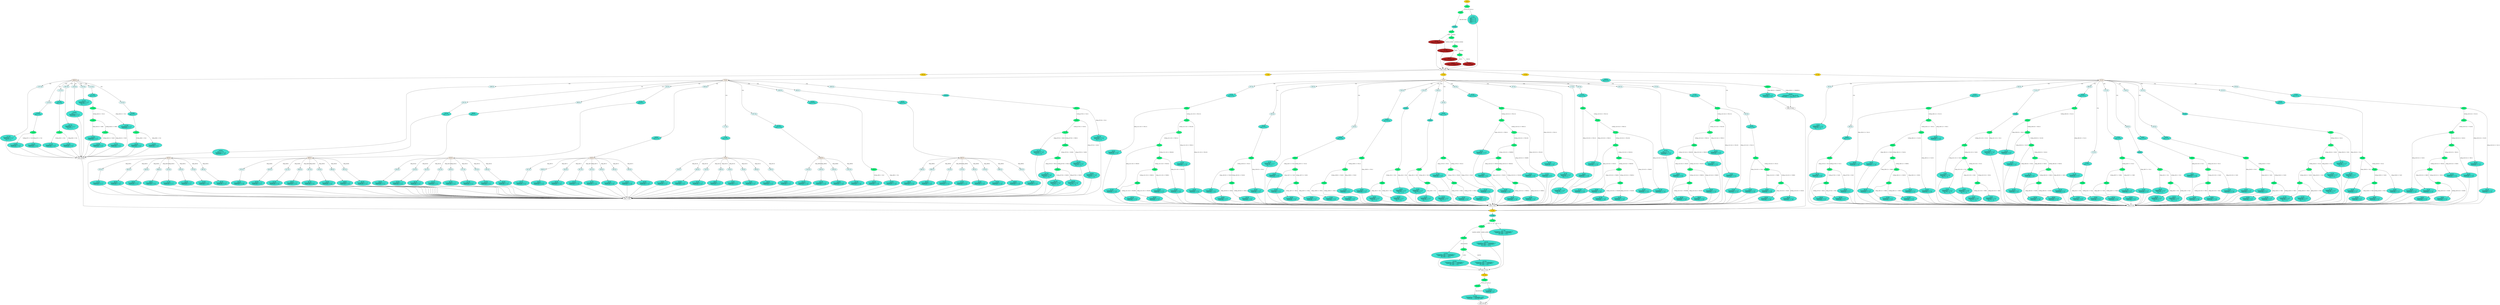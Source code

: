 strict digraph "compose( ,  )" {
	node [label="\N"];
	"320:IF"	 [ast="<pyverilog.vparser.ast.IfStatement object at 0x7f1f756b1c90>",
		fillcolor=springgreen,
		label="320:IF",
		statements="[]",
		style=filled,
		typ=IfStatement];
	"320:BL"	 [ast="<pyverilog.vparser.ast.Block object at 0x7f1f756b1a50>",
		fillcolor=turquoise,
		label="320:BL
TrailingOnes_1 <= 1;
TotalCoeff_1 <= 8;",
		statements="[<pyverilog.vparser.ast.NonblockingSubstitution object at 0x7f1f756b1a90>, <pyverilog.vparser.ast.NonblockingSubstitution object \
at 0x7f1f756b1c10>]",
		style=filled,
		typ=Block];
	"320:IF" -> "320:BL"	 [cond="['rbsp_1']",
		label="(rbsp_1[10:12] == 3'b010)",
		lineno=320];
	"324:IF"	 [ast="<pyverilog.vparser.ast.IfStatement object at 0x7f1f756c4290>",
		fillcolor=springgreen,
		label="324:IF",
		statements="[]",
		style=filled,
		typ=IfStatement];
	"320:IF" -> "324:IF"	 [cond="['rbsp_1']",
		label="!((rbsp_1[10:12] == 3'b010))",
		lineno=320];
	"1095:AL"	 [ast="<pyverilog.vparser.ast.Always object at 0x7f1f96975150>",
		clk_sens=False,
		fillcolor=gold,
		label="1095:AL",
		sens="['rbsp_5']",
		statements="[]",
		style=filled,
		typ=Always,
		use_var="['rbsp_5']"];
	"1096:CS"	 [ast="<pyverilog.vparser.ast.CaseStatement object at 0x7f1f9698a2d0>",
		fillcolor=linen,
		label="1096:CS",
		statements="[]",
		style=filled,
		typ=CaseStatement];
	"1095:AL" -> "1096:CS"	 [cond="[]",
		lineno=None];
	"644:BL"	 [ast="<pyverilog.vparser.ast.Block object at 0x7f1f74f1db90>",
		fillcolor=turquoise,
		label="644:BL
len_2 <= 12;",
		statements="[<pyverilog.vparser.ast.NonblockingSubstitution object at 0x7f1f74f1ddd0>]",
		style=filled,
		typ=Block];
	"646:IF"	 [ast="<pyverilog.vparser.ast.IfStatement object at 0x7f1f74f48a50>",
		fillcolor=springgreen,
		label="646:IF",
		statements="[]",
		style=filled,
		typ=IfStatement];
	"644:BL" -> "646:IF"	 [cond="[]",
		lineno=None];
	"920:CA"	 [ast="<pyverilog.vparser.ast.Case object at 0x7f1f969bf550>",
		fillcolor=lightcyan,
		label="920:CA",
		statements="[]",
		style=filled,
		typ=Case];
	"920:BL"	 [ast="<pyverilog.vparser.ast.Block object at 0x7f1f969bf890>",
		fillcolor=turquoise,
		label="920:BL
TrailingOnes_3 <= 3;
TotalCoeff_3 <= 10;",
		statements="[<pyverilog.vparser.ast.NonblockingSubstitution object at 0x7f1f969bf7d0>, <pyverilog.vparser.ast.NonblockingSubstitution object \
at 0x7f1f969bf990>]",
		style=filled,
		typ=Block];
	"920:CA" -> "920:BL"	 [cond="[]",
		lineno=None];
	"670:IF"	 [ast="<pyverilog.vparser.ast.IfStatement object at 0x7f1f74f1ed50>",
		fillcolor=springgreen,
		label="670:IF",
		statements="[]",
		style=filled,
		typ=IfStatement];
	"670:BL"	 [ast="<pyverilog.vparser.ast.Block object at 0x7f1f74f1eb10>",
		fillcolor=turquoise,
		label="670:BL
TrailingOnes_2 <= 2;
TotalCoeff_2 <= 11;",
		statements="[<pyverilog.vparser.ast.NonblockingSubstitution object at 0x7f1f74f1eb50>, <pyverilog.vparser.ast.NonblockingSubstitution object \
at 0x7f1f74f1ecd0>]",
		style=filled,
		typ=Block];
	"670:IF" -> "670:BL"	 [cond="['rbsp_2']",
		label="(rbsp_2[9:11] == 'b001)",
		lineno=670];
	"674:BL"	 [ast="<pyverilog.vparser.ast.Block object at 0x7f1f74f1ee90>",
		fillcolor=turquoise,
		label="674:BL
TrailingOnes_2 <= 3;
TotalCoeff_2 <= 12;",
		statements="[<pyverilog.vparser.ast.NonblockingSubstitution object at 0x7f1f74f1eed0>, <pyverilog.vparser.ast.NonblockingSubstitution object \
at 0x7f1f74f45090>]",
		style=filled,
		typ=Block];
	"670:IF" -> "674:BL"	 [cond="['rbsp_2']",
		label="!((rbsp_2[9:11] == 'b001))",
		lineno=670];
	"347:IF"	 [ast="<pyverilog.vparser.ast.IfStatement object at 0x7f1f756b3a90>",
		fillcolor=springgreen,
		label="347:IF",
		statements="[]",
		style=filled,
		typ=IfStatement];
	"351:IF"	 [ast="<pyverilog.vparser.ast.IfStatement object at 0x7f1f756b3f90>",
		fillcolor=springgreen,
		label="351:IF",
		statements="[]",
		style=filled,
		typ=IfStatement];
	"347:IF" -> "351:IF"	 [cond="['rbsp_1']",
		label="!((rbsp_1[11:13] == 3'b011))",
		lineno=347];
	"347:BL"	 [ast="<pyverilog.vparser.ast.Block object at 0x7f1f756b3850>",
		fillcolor=turquoise,
		label="347:BL
TrailingOnes_1 <= 0;
TotalCoeff_1 <= 10;",
		statements="[<pyverilog.vparser.ast.NonblockingSubstitution object at 0x7f1f756b3890>, <pyverilog.vparser.ast.NonblockingSubstitution object \
at 0x7f1f756b3a10>]",
		style=filled,
		typ=Block];
	"347:IF" -> "347:BL"	 [cond="['rbsp_1']",
		label="(rbsp_1[11:13] == 3'b011)",
		lineno=347];
	"337:CA"	 [ast="<pyverilog.vparser.ast.Case object at 0x7f1f753c86d0>",
		fillcolor=lightcyan,
		label="337:CA",
		statements="[]",
		style=filled,
		typ=Case];
	"337:BL"	 [ast="<pyverilog.vparser.ast.Block object at 0x7f1f756b1610>",
		fillcolor=turquoise,
		label="337:BL
len_1 <= 14;",
		statements="[<pyverilog.vparser.ast.NonblockingSubstitution object at 0x7f1f756b1290>]",
		style=filled,
		typ=Block];
	"337:CA" -> "337:BL"	 [cond="[]",
		lineno=None];
	"1044:CA"	 [ast="<pyverilog.vparser.ast.Case object at 0x7f1f96967810>",
		fillcolor=lightcyan,
		label="1044:CA",
		statements="[]",
		style=filled,
		typ=Case];
	"1044:BL"	 [ast="<pyverilog.vparser.ast.Block object at 0x7f1f96967a90>",
		fillcolor=turquoise,
		label="1044:BL
TrailingOnes_3 <= 2;
TotalCoeff_3 <= 15;",
		statements="[<pyverilog.vparser.ast.NonblockingSubstitution object at 0x7f1f969679d0>, <pyverilog.vparser.ast.NonblockingSubstitution object \
at 0x7f1f96967b90>]",
		style=filled,
		typ=Block];
	"1044:CA" -> "1044:BL"	 [cond="[]",
		lineno=None];
	"367:BL"	 [ast="<pyverilog.vparser.ast.Block object at 0x7f1f756b9350>",
		fillcolor=turquoise,
		label="367:BL
TrailingOnes_1 <= 3;
TotalCoeff_1 <= 12;",
		statements="[<pyverilog.vparser.ast.NonblockingSubstitution object at 0x7f1f756b9390>, <pyverilog.vparser.ast.NonblockingSubstitution object \
at 0x7f1f756b9510>]",
		style=filled,
		typ=Block];
	"Leaf_175:AL"	 [def_var="['TotalCoeff_1', 'len_1', 'TrailingOnes_1']",
		label="Leaf_175:AL"];
	"367:BL" -> "Leaf_175:AL"	 [cond="[]",
		lineno=None];
	"748:BL"	 [ast="<pyverilog.vparser.ast.Block object at 0x7f1f96990250>",
		fillcolor=turquoise,
		label="748:BL
TrailingOnes_2 <= 0;
TotalCoeff_2 <= 16;",
		statements="[<pyverilog.vparser.ast.NonblockingSubstitution object at 0x7f1f96990190>, <pyverilog.vparser.ast.NonblockingSubstitution object \
at 0x7f1f96990350>]",
		style=filled,
		typ=Block];
	"Leaf_471:AL"	 [def_var="['TotalCoeff_2', 'TrailingOnes_2', 'len_2']",
		label="Leaf_471:AL"];
	"748:BL" -> "Leaf_471:AL"	 [cond="[]",
		lineno=None];
	"670:BL" -> "Leaf_471:AL"	 [cond="[]",
		lineno=None];
	"808:BL"	 [ast="<pyverilog.vparser.ast.Block object at 0x7f1f9699ead0>",
		fillcolor=turquoise,
		label="808:BL
TrailingOnes_3 <= 3;
TotalCoeff_3 <= 7;",
		statements="[<pyverilog.vparser.ast.NonblockingSubstitution object at 0x7f1f9699ea10>, <pyverilog.vparser.ast.NonblockingSubstitution object \
at 0x7f1f9699ebd0>]",
		style=filled,
		typ=Block];
	"Leaf_775:AL"	 [def_var="['TotalCoeff_3', 'len_3', 'TrailingOnes_3']",
		label="Leaf_775:AL"];
	"808:BL" -> "Leaf_775:AL"	 [cond="[]",
		lineno=None];
	"903:CA"	 [ast="<pyverilog.vparser.ast.Case object at 0x7f1f969bb510>",
		fillcolor=lightcyan,
		label="903:CA",
		statements="[]",
		style=filled,
		typ=Case];
	"903:BL"	 [ast="<pyverilog.vparser.ast.Block object at 0x7f1f969bb850>",
		fillcolor=turquoise,
		label="903:BL
TrailingOnes_3 <= 0;
TotalCoeff_3 <= 7;",
		statements="[<pyverilog.vparser.ast.NonblockingSubstitution object at 0x7f1f969bb790>, <pyverilog.vparser.ast.NonblockingSubstitution object \
at 0x7f1f969bb950>]",
		style=filled,
		typ=Block];
	"903:CA" -> "903:BL"	 [cond="[]",
		lineno=None];
	"937:CA"	 [ast="<pyverilog.vparser.ast.Case object at 0x7f1f969c45d0>",
		fillcolor=lightcyan,
		label="937:CA",
		statements="[]",
		style=filled,
		typ=Case];
	"937:BL"	 [ast="<pyverilog.vparser.ast.Block object at 0x7f1f969c4810>",
		fillcolor=turquoise,
		label="937:BL
TrailingOnes_3 <= 1;
TotalCoeff_3 <= 9;",
		statements="[<pyverilog.vparser.ast.NonblockingSubstitution object at 0x7f1f969c4850>, <pyverilog.vparser.ast.NonblockingSubstitution object \
at 0x7f1f969c49d0>]",
		style=filled,
		typ=Block];
	"937:CA" -> "937:BL"	 [cond="[]",
		lineno=None];
	"765:CA"	 [ast="<pyverilog.vparser.ast.Case object at 0x7f1f96990390>",
		fillcolor=lightcyan,
		label="765:CA",
		statements="[]",
		style=filled,
		typ=Case];
	"765:BL"	 [ast="<pyverilog.vparser.ast.Block object at 0x7f1f969953d0>",
		fillcolor=turquoise,
		label="765:BL
TrailingOnes_2 <= 3;
TotalCoeff_2 <= 15;
len_2 <= 13;",
		statements="[<pyverilog.vparser.ast.NonblockingSubstitution object at 0x7f1f969952d0>, <pyverilog.vparser.ast.NonblockingSubstitution object \
at 0x7f1f96995410>, <pyverilog.vparser.ast.NonblockingSubstitution object at 0x7f1f96995550>]",
		style=filled,
		typ=Block];
	"765:CA" -> "765:BL"	 [cond="[]",
		lineno=None];
	"448:BL"	 [ast="<pyverilog.vparser.ast.Block object at 0x7f1f7543af50>",
		fillcolor=turquoise,
		label="448:BL
TrailingOnes_1 <= 0;
TotalCoeff_1 <= 16;",
		statements="[<pyverilog.vparser.ast.NonblockingSubstitution object at 0x7f1f7543af90>, <pyverilog.vparser.ast.NonblockingSubstitution object \
at 0x7f1f7543b150>]",
		style=filled,
		typ=Block];
	"448:BL" -> "Leaf_175:AL"	 [cond="[]",
		lineno=None];
	"386:IF"	 [ast="<pyverilog.vparser.ast.IfStatement object at 0x7f1f756c7a10>",
		fillcolor=springgreen,
		label="386:IF",
		statements="[]",
		style=filled,
		typ=IfStatement];
	"390:IF"	 [ast="<pyverilog.vparser.ast.IfStatement object at 0x7f1f756c7fd0>",
		fillcolor=springgreen,
		label="390:IF",
		statements="[]",
		style=filled,
		typ=IfStatement];
	"386:IF" -> "390:IF"	 [cond="['rbsp_1']",
		label="!((rbsp_1[12:14] == 3'b010))",
		lineno=386];
	"386:BL"	 [ast="<pyverilog.vparser.ast.Block object at 0x7f1f756c77d0>",
		fillcolor=turquoise,
		label="386:BL
TrailingOnes_1 <= 1;
TotalCoeff_1 <= 12;",
		statements="[<pyverilog.vparser.ast.NonblockingSubstitution object at 0x7f1f756c7810>, <pyverilog.vparser.ast.NonblockingSubstitution object \
at 0x7f1f756c7990>]",
		style=filled,
		typ=Block];
	"386:IF" -> "386:BL"	 [cond="['rbsp_1']",
		label="(rbsp_1[12:14] == 3'b010)",
		lineno=386];
	"986:CA"	 [ast="<pyverilog.vparser.ast.Case object at 0x7f1f96952650>",
		fillcolor=lightcyan,
		label="986:CA",
		statements="[]",
		style=filled,
		typ=Case];
	"986:BL"	 [ast="<pyverilog.vparser.ast.Block object at 0x7f1f96952990>",
		fillcolor=turquoise,
		label="986:BL
TrailingOnes_3 <= 2;
TotalCoeff_3 <= 12;",
		statements="[<pyverilog.vparser.ast.NonblockingSubstitution object at 0x7f1f969528d0>, <pyverilog.vparser.ast.NonblockingSubstitution object \
at 0x7f1f96952a90>]",
		style=filled,
		typ=Block];
	"986:CA" -> "986:BL"	 [cond="[]",
		lineno=None];
	"1112:BL"	 [ast="<pyverilog.vparser.ast.Block object at 0x7f1f9697b610>",
		fillcolor=turquoise,
		label="1112:BL
len_5 <= 6;",
		statements="[<pyverilog.vparser.ast.NonblockingSubstitution object at 0x7f1f9697b590>]",
		style=filled,
		typ=Block];
	"1114:IF"	 [ast="<pyverilog.vparser.ast.IfStatement object at 0x7f1f9697bc10>",
		fillcolor=springgreen,
		label="1114:IF",
		statements="[]",
		style=filled,
		typ=IfStatement];
	"1112:BL" -> "1114:IF"	 [cond="[]",
		lineno=None];
	"1037:BL"	 [ast="<pyverilog.vparser.ast.Block object at 0x7f1f969621d0>",
		fillcolor=turquoise,
		label="1037:BL
len_3 <= 10;",
		statements="[<pyverilog.vparser.ast.NonblockingSubstitution object at 0x7f1f9695cfd0>]",
		style=filled,
		typ=Block];
	"1039:CS"	 [ast="<pyverilog.vparser.ast.CaseStatement object at 0x7f1f96967fd0>",
		fillcolor=linen,
		label="1039:CS",
		statements="[]",
		style=filled,
		typ=CaseStatement];
	"1037:BL" -> "1039:CS"	 [cond="[]",
		lineno=None];
	"577:IF"	 [ast="<pyverilog.vparser.ast.IfStatement object at 0x7f1f74f28bd0>",
		fillcolor=springgreen,
		label="577:IF",
		statements="[]",
		style=filled,
		typ=IfStatement];
	"581:IF"	 [ast="<pyverilog.vparser.ast.IfStatement object at 0x7f1f74f251d0>",
		fillcolor=springgreen,
		label="581:IF",
		statements="[]",
		style=filled,
		typ=IfStatement];
	"577:IF" -> "581:IF"	 [cond="['rbsp_2']",
		label="!((rbsp_2[6:7] == 'b00))",
		lineno=577];
	"577:BL"	 [ast="<pyverilog.vparser.ast.Block object at 0x7f1f74f28990>",
		fillcolor=turquoise,
		label="577:BL
TrailingOnes_2 <= 0;
TotalCoeff_2 <= 5;",
		statements="[<pyverilog.vparser.ast.NonblockingSubstitution object at 0x7f1f74f289d0>, <pyverilog.vparser.ast.NonblockingSubstitution object \
at 0x7f1f74f28b50>]",
		style=filled,
		typ=Block];
	"577:IF" -> "577:BL"	 [cond="['rbsp_2']",
		label="(rbsp_2[6:7] == 'b00)",
		lineno=577];
	"198:BL"	 [ast="<pyverilog.vparser.ast.Block object at 0x7f1f753acf10>",
		fillcolor=turquoise,
		label="198:BL
TrailingOnes_1 <= 0;
TotalCoeff_1 <= 1;
len_1 <= 6;",
		statements="[<pyverilog.vparser.ast.NonblockingSubstitution object at 0x7f1f753acdd0>, <pyverilog.vparser.ast.NonblockingSubstitution object \
at 0x7f1f753acf50>, <pyverilog.vparser.ast.NonblockingSubstitution object at 0x7f1f753a00d0>]",
		style=filled,
		typ=Block];
	"198:BL" -> "Leaf_175:AL"	 [cond="[]",
		lineno=None];
	"627:BL"	 [ast="<pyverilog.vparser.ast.Block object at 0x7f1f74f415d0>",
		fillcolor=turquoise,
		label="627:BL
TrailingOnes_2 <= 1;
TotalCoeff_2 <= 9;",
		statements="[<pyverilog.vparser.ast.NonblockingSubstitution object at 0x7f1f74f41610>, <pyverilog.vparser.ast.NonblockingSubstitution object \
at 0x7f1f74f41790>]",
		style=filled,
		typ=Block];
	"627:BL" -> "Leaf_471:AL"	 [cond="[]",
		lineno=None];
	"1182:IF"	 [ast="<pyverilog.vparser.ast.IfStatement object at 0x7f1f9690edd0>",
		fillcolor=springgreen,
		label="1182:IF",
		statements="[]",
		style=filled,
		typ=IfStatement];
	"1187:IF"	 [ast="<pyverilog.vparser.ast.IfStatement object at 0x7f1f969154d0>",
		fillcolor=springgreen,
		label="1187:IF",
		statements="[]",
		style=filled,
		typ=IfStatement];
	"1182:IF" -> "1187:IF"	 [cond="['nC', 'nC']",
		label="!((nC[4] | nC[3]))",
		lineno=1182];
	"1182:BL"	 [ast="<pyverilog.vparser.ast.Block object at 0x7f1f9690ebd0>",
		fillcolor=turquoise,
		label="1182:BL
TrailingOnes_comb <= TrailingOnes_4;
TotalCoeff_comb <= TotalCoeff_4;
len_comb <= len_4;",
		statements="[<pyverilog.vparser.ast.NonblockingSubstitution object at 0x7f1f9690ea50>, <pyverilog.vparser.ast.NonblockingSubstitution object \
at 0x7f1f9690ec10>, <pyverilog.vparser.ast.NonblockingSubstitution object at 0x7f1f9690ed50>]",
		style=filled,
		typ=Block];
	"1182:IF" -> "1182:BL"	 [cond="['nC', 'nC']",
		label="(nC[4] | nC[3])",
		lineno=1182];
	"308:IF"	 [ast="<pyverilog.vparser.ast.IfStatement object at 0x7f1f753c8b10>",
		fillcolor=springgreen,
		label="308:IF",
		statements="[]",
		style=filled,
		typ=IfStatement];
	"308:BL"	 [ast="<pyverilog.vparser.ast.Block object at 0x7f1f753c88d0>",
		fillcolor=turquoise,
		label="308:BL
TrailingOnes_1 <= 0;
TotalCoeff_1 <= 7;",
		statements="[<pyverilog.vparser.ast.NonblockingSubstitution object at 0x7f1f753c8910>, <pyverilog.vparser.ast.NonblockingSubstitution object \
at 0x7f1f753c8a90>]",
		style=filled,
		typ=Block];
	"308:IF" -> "308:BL"	 [cond="['rbsp_1']",
		label="(rbsp_1[10:12] == 3'b011)",
		lineno=308];
	"312:IF"	 [ast="<pyverilog.vparser.ast.IfStatement object at 0x7f1f756b1110>",
		fillcolor=springgreen,
		label="312:IF",
		statements="[]",
		style=filled,
		typ=IfStatement];
	"308:IF" -> "312:IF"	 [cond="['rbsp_1']",
		label="!((rbsp_1[10:12] == 3'b011))",
		lineno=308];
	"1187:BL"	 [ast="<pyverilog.vparser.ast.Block object at 0x7f1f969152d0>",
		fillcolor=turquoise,
		label="1187:BL
TrailingOnes_comb <= TrailingOnes_3;
TotalCoeff_comb <= TotalCoeff_3;
len_comb <= len_3;",
		statements="[<pyverilog.vparser.ast.NonblockingSubstitution object at 0x7f1f96915150>, <pyverilog.vparser.ast.NonblockingSubstitution object \
at 0x7f1f96915310>, <pyverilog.vparser.ast.NonblockingSubstitution object at 0x7f1f96915450>]",
		style=filled,
		typ=Block];
	"1187:IF" -> "1187:BL"	 [cond="['nC']",
		label="nC[2]",
		lineno=1187];
	"1192:IF"	 [ast="<pyverilog.vparser.ast.IfStatement object at 0x7f1f96915b90>",
		fillcolor=springgreen,
		label="1192:IF",
		statements="[]",
		style=filled,
		typ=IfStatement];
	"1187:IF" -> "1192:IF"	 [cond="['nC']",
		label="!(nC[2])",
		lineno=1187];
	"796:CA"	 [ast="<pyverilog.vparser.ast.Case object at 0x7f1f9699ab50>",
		fillcolor=lightcyan,
		label="796:CA",
		statements="[]",
		style=filled,
		typ=Case];
	"796:BL"	 [ast="<pyverilog.vparser.ast.Block object at 0x7f1f9699ae90>",
		fillcolor=turquoise,
		label="796:BL
TrailingOnes_3 <= 3;
TotalCoeff_3 <= 4;",
		statements="[<pyverilog.vparser.ast.NonblockingSubstitution object at 0x7f1f9699add0>, <pyverilog.vparser.ast.NonblockingSubstitution object \
at 0x7f1f9699af90>]",
		style=filled,
		typ=Block];
	"796:CA" -> "796:BL"	 [cond="[]",
		lineno=None];
	"1069:CA"	 [ast="<pyverilog.vparser.ast.Case object at 0x7f1f9696b550>",
		fillcolor=lightcyan,
		label="1069:CA",
		statements="[]",
		style=filled,
		typ=Case];
	"1069:BL"	 [ast="<pyverilog.vparser.ast.Block object at 0x7f1f96970150>",
		fillcolor=turquoise,
		label="1069:BL
len_3 <= 10;
TrailingOnes_3 <= 0;
TotalCoeff_3 <= 16;",
		statements="[<pyverilog.vparser.ast.NonblockingSubstitution object at 0x7f1f9696bfd0>, <pyverilog.vparser.ast.NonblockingSubstitution object \
at 0x7f1f96970190>, <pyverilog.vparser.ast.NonblockingSubstitution object at 0x7f1f96970310>]",
		style=filled,
		typ=Block];
	"1069:CA" -> "1069:BL"	 [cond="[]",
		lineno=None];
	"407:BL"	 [ast="<pyverilog.vparser.ast.Block object at 0x7f1f756c7950>",
		fillcolor=turquoise,
		label="407:BL
len_1 <= 16;",
		statements="[<pyverilog.vparser.ast.NonblockingSubstitution object at 0x7f1f756c75d0>]",
		style=filled,
		typ=Block];
	"409:IF"	 [ast="<pyverilog.vparser.ast.IfStatement object at 0x7f1f7541f250>",
		fillcolor=springgreen,
		label="409:IF",
		statements="[]",
		style=filled,
		typ=IfStatement];
	"407:BL" -> "409:IF"	 [cond="[]",
		lineno=None];
	"600:IF"	 [ast="<pyverilog.vparser.ast.IfStatement object at 0x7f1f74f22710>",
		fillcolor=springgreen,
		label="600:IF",
		statements="[]",
		style=filled,
		typ=IfStatement];
	"604:BL"	 [ast="<pyverilog.vparser.ast.Block object at 0x7f1f74f22850>",
		fillcolor=turquoise,
		label="604:BL
TrailingOnes_2 <= 3;
TotalCoeff_2 <= 9;",
		statements="[<pyverilog.vparser.ast.NonblockingSubstitution object at 0x7f1f74f22890>, <pyverilog.vparser.ast.NonblockingSubstitution object \
at 0x7f1f74f22a10>]",
		style=filled,
		typ=Block];
	"600:IF" -> "604:BL"	 [cond="['rbsp_2']",
		label="!((rbsp_2[7:8] == 'b01))",
		lineno=600];
	"600:BL"	 [ast="<pyverilog.vparser.ast.Block object at 0x7f1f74f224d0>",
		fillcolor=turquoise,
		label="600:BL
TrailingOnes_2 <= 2;
TotalCoeff_2 <= 7;",
		statements="[<pyverilog.vparser.ast.NonblockingSubstitution object at 0x7f1f74f22510>, <pyverilog.vparser.ast.NonblockingSubstitution object \
at 0x7f1f74f22690>]",
		style=filled,
		typ=Block];
	"600:IF" -> "600:BL"	 [cond="['rbsp_2']",
		label="(rbsp_2[7:8] == 'b01)",
		lineno=600];
	"283:CA"	 [ast="<pyverilog.vparser.ast.Case object at 0x7f1f753a2c10>",
		fillcolor=lightcyan,
		label="283:CA",
		statements="[]",
		style=filled,
		typ=Case];
	"283:BL"	 [ast="<pyverilog.vparser.ast.Block object at 0x7f1f753aaa10>",
		fillcolor=turquoise,
		label="283:BL
len_1 <= 11;",
		statements="[<pyverilog.vparser.ast.NonblockingSubstitution object at 0x7f1f753aa9d0>]",
		style=filled,
		typ=Block];
	"283:CA" -> "283:BL"	 [cond="[]",
		lineno=None];
	"730:BL"	 [ast="<pyverilog.vparser.ast.Block object at 0x7f1f74f3e0d0>",
		fillcolor=turquoise,
		label="730:BL
TrailingOnes_2 <= 0;
TotalCoeff_2 <= 15;
len_2 <= 14;",
		statements="[<pyverilog.vparser.ast.NonblockingSubstitution object at 0x7f1f74f16f50>, <pyverilog.vparser.ast.NonblockingSubstitution object \
at 0x7f1f74f3e110>, <pyverilog.vparser.ast.NonblockingSubstitution object at 0x7f1f74f3e250>]",
		style=filled,
		typ=Block];
	"730:BL" -> "Leaf_471:AL"	 [cond="[]",
		lineno=None];
	"210:BL"	 [ast="<pyverilog.vparser.ast.Block object at 0x7f1f753a0ad0>",
		fillcolor=turquoise,
		label="210:BL
TrailingOnes_1 <= 3;
TotalCoeff_1 <= 4;
len_1 <= 6;",
		statements="[<pyverilog.vparser.ast.NonblockingSubstitution object at 0x7f1f753a0950>, <pyverilog.vparser.ast.NonblockingSubstitution object \
at 0x7f1f753a0b10>, <pyverilog.vparser.ast.NonblockingSubstitution object at 0x7f1f753a0c50>]",
		style=filled,
		typ=Block];
	"210:BL" -> "Leaf_175:AL"	 [cond="[]",
		lineno=None];
	"320:BL" -> "Leaf_175:AL"	 [cond="[]",
		lineno=None];
	"421:BL"	 [ast="<pyverilog.vparser.ast.Block object at 0x7f1f75420190>",
		fillcolor=turquoise,
		label="421:BL
TrailingOnes_1 <= 2;
TotalCoeff_1 <= 14;",
		statements="[<pyverilog.vparser.ast.NonblockingSubstitution object at 0x7f1f754201d0>, <pyverilog.vparser.ast.NonblockingSubstitution object \
at 0x7f1f75420350>]",
		style=filled,
		typ=Block];
	"421:BL" -> "Leaf_175:AL"	 [cond="[]",
		lineno=None];
	"646:BL"	 [ast="<pyverilog.vparser.ast.Block object at 0x7f1f74f488d0>",
		fillcolor=turquoise,
		label="646:BL
TrailingOnes_2 <= 0;
TotalCoeff_2 <= 9;",
		statements="[<pyverilog.vparser.ast.NonblockingSubstitution object at 0x7f1f74f48810>, <pyverilog.vparser.ast.NonblockingSubstitution object \
at 0x7f1f74f489d0>]",
		style=filled,
		typ=Block];
	"646:IF" -> "646:BL"	 [cond="['rbsp_2']",
		label="(rbsp_2[9:11] == 'b111)",
		lineno=646];
	"650:IF"	 [ast="<pyverilog.vparser.ast.IfStatement object at 0x7f1f74f48f50>",
		fillcolor=springgreen,
		label="650:IF",
		statements="[]",
		style=filled,
		typ=IfStatement];
	"646:IF" -> "650:IF"	 [cond="['rbsp_2']",
		label="!((rbsp_2[9:11] == 'b111))",
		lineno=646];
	"581:BL"	 [ast="<pyverilog.vparser.ast.Block object at 0x7f1f74f28f50>",
		fillcolor=turquoise,
		label="581:BL
TrailingOnes_2 <= 1;
TotalCoeff_2 <= 6;",
		statements="[<pyverilog.vparser.ast.NonblockingSubstitution object at 0x7f1f74f28f90>, <pyverilog.vparser.ast.NonblockingSubstitution object \
at 0x7f1f74f25150>]",
		style=filled,
		typ=Block];
	"581:BL" -> "Leaf_471:AL"	 [cond="[]",
		lineno=None];
	"1175:AL"	 [ast="<pyverilog.vparser.ast.Always object at 0x7f1f9698af10>",
		clk_sens=False,
		fillcolor=gold,
		label="1175:AL",
		sens="['TotalCoeff_4', 'TrailingOnes_4', 'TrailingOnes_5', 'TrailingOnes_1', 'TrailingOnes_2', 'TrailingOnes_3', 'TotalCoeff_1', 'len_\
5', 'len_4', 'TotalCoeff_2', 'TotalCoeff_3', 'len_1', 'TotalCoeff_5', 'len_3', 'len_2']",
		statements="[]",
		style=filled,
		typ=Always,
		use_var="['TotalCoeff_4', 'TrailingOnes_4', 'TrailingOnes_5', 'nC', 'TrailingOnes_1', 'TrailingOnes_2', 'TrailingOnes_3', 'TotalCoeff_1', '\
len_5', 'len_4', 'TotalCoeff_2', 'TotalCoeff_3', 'len_1', 'TotalCoeff_5', 'len_3', 'len_2']"];
	"Leaf_775:AL" -> "1175:AL";
	"725:BL"	 [ast="<pyverilog.vparser.ast.Block object at 0x7f1f74f16990>",
		fillcolor=turquoise,
		label="725:BL
TrailingOnes_2 <= 1;
TotalCoeff_2 <= 14;
len_2 <= 14;",
		statements="[<pyverilog.vparser.ast.NonblockingSubstitution object at 0x7f1f74f16850>, <pyverilog.vparser.ast.NonblockingSubstitution object \
at 0x7f1f74f169d0>, <pyverilog.vparser.ast.NonblockingSubstitution object at 0x7f1f74f16b10>]",
		style=filled,
		typ=Block];
	"725:BL" -> "Leaf_471:AL"	 [cond="[]",
		lineno=None];
	"382:IF"	 [ast="<pyverilog.vparser.ast.IfStatement object at 0x7f1f756c7450>",
		fillcolor=springgreen,
		label="382:IF",
		statements="[]",
		style=filled,
		typ=IfStatement];
	"382:IF" -> "386:IF"	 [cond="['rbsp_1']",
		label="!((rbsp_1[12:14] == 3'b011))",
		lineno=382];
	"382:BL"	 [ast="<pyverilog.vparser.ast.Block object at 0x7f1f756c7210>",
		fillcolor=turquoise,
		label="382:BL
TrailingOnes_1 <= 0;
TotalCoeff_1 <= 12;",
		statements="[<pyverilog.vparser.ast.NonblockingSubstitution object at 0x7f1f756c7250>, <pyverilog.vparser.ast.NonblockingSubstitution object \
at 0x7f1f756c73d0>]",
		style=filled,
		typ=Block];
	"382:IF" -> "382:BL"	 [cond="['rbsp_1']",
		label="(rbsp_1[12:14] == 3'b011)",
		lineno=382];
	"780:BL"	 [ast="<pyverilog.vparser.ast.Block object at 0x7f1f96995e50>",
		fillcolor=turquoise,
		label="780:BL
TrailingOnes_3 <= 0;
TotalCoeff_3 <= 0;",
		statements="[<pyverilog.vparser.ast.NonblockingSubstitution object at 0x7f1f96995d90>, <pyverilog.vparser.ast.NonblockingSubstitution object \
at 0x7f1f96995f50>]",
		style=filled,
		typ=Block];
	"780:BL" -> "Leaf_775:AL"	 [cond="[]",
		lineno=None];
	"293:BL"	 [ast="<pyverilog.vparser.ast.Block object at 0x7f1f753bb950>",
		fillcolor=turquoise,
		label="293:BL
TrailingOnes_1 <= 2;
TotalCoeff_1 <= 7;",
		statements="[<pyverilog.vparser.ast.NonblockingSubstitution object at 0x7f1f753bb990>, <pyverilog.vparser.ast.NonblockingSubstitution object \
at 0x7f1f753bbb10>]",
		style=filled,
		typ=Block];
	"293:BL" -> "Leaf_175:AL"	 [cond="[]",
		lineno=None];
	"168:NS"	 [ast="<pyverilog.vparser.ast.NonblockingSubstitution object at 0x7f1f757da090>",
		fillcolor=firebrick,
		label="168:NS
rbsp_2 <= rbsp[0:13];",
		statements="[<pyverilog.vparser.ast.NonblockingSubstitution object at 0x7f1f757da090>]",
		style=filled,
		typ=NonblockingSubstitution];
	"Leaf_149:AL"	 [def_var="['rbsp_4', 'rbsp_5', 'rbsp_2', 'rbsp_3', 'rbsp_1']",
		label="Leaf_149:AL"];
	"168:NS" -> "Leaf_149:AL"	 [cond="[]",
		lineno=None];
	"611:IF"	 [ast="<pyverilog.vparser.ast.IfStatement object at 0x7f1f74f22fd0>",
		fillcolor=springgreen,
		label="611:IF",
		statements="[]",
		style=filled,
		typ=IfStatement];
	"615:IF"	 [ast="<pyverilog.vparser.ast.IfStatement object at 0x7f1f74f1d690>",
		fillcolor=springgreen,
		label="615:IF",
		statements="[]",
		style=filled,
		typ=IfStatement];
	"611:IF" -> "615:IF"	 [cond="['rbsp_2']",
		label="!((rbsp_2[8:10] == 'b111))",
		lineno=611];
	"611:BL"	 [ast="<pyverilog.vparser.ast.Block object at 0x7f1f74f22f10>",
		fillcolor=turquoise,
		label="611:BL
TrailingOnes_2 <= 0;
TotalCoeff_2 <= 7;",
		statements="[<pyverilog.vparser.ast.NonblockingSubstitution object at 0x7f1f74f22e50>, <pyverilog.vparser.ast.NonblockingSubstitution object \
at 0x7f1f74f1d050>]",
		style=filled,
		typ=Block];
	"611:IF" -> "611:BL"	 [cond="['rbsp_2']",
		label="(rbsp_2[8:10] == 'b111)",
		lineno=611];
	"402:BL"	 [ast="<pyverilog.vparser.ast.Block object at 0x7f1f75430cd0>",
		fillcolor=turquoise,
		label="402:BL
TrailingOnes_1 <= 3;
TotalCoeff_1 <= 14;",
		statements="[<pyverilog.vparser.ast.NonblockingSubstitution object at 0x7f1f75430d10>, <pyverilog.vparser.ast.NonblockingSubstitution object \
at 0x7f1f75430e90>]",
		style=filled,
		typ=Block];
	"402:BL" -> "Leaf_175:AL"	 [cond="[]",
		lineno=None];
	"615:BL"	 [ast="<pyverilog.vparser.ast.Block object at 0x7f1f74f1d450>",
		fillcolor=turquoise,
		label="615:BL
TrailingOnes_2 <= 0;
TotalCoeff_2 <= 8;",
		statements="[<pyverilog.vparser.ast.NonblockingSubstitution object at 0x7f1f74f1d490>, <pyverilog.vparser.ast.NonblockingSubstitution object \
at 0x7f1f74f1d610>]",
		style=filled,
		typ=Block];
	"615:IF" -> "615:BL"	 [cond="['rbsp_2']",
		label="(rbsp_2[8:10] == 'b011)",
		lineno=615];
	"619:IF"	 [ast="<pyverilog.vparser.ast.IfStatement object at 0x7f1f74f1dc50>",
		fillcolor=springgreen,
		label="619:IF",
		statements="[]",
		style=filled,
		typ=IfStatement];
	"615:IF" -> "619:IF"	 [cond="['rbsp_2']",
		label="!((rbsp_2[8:10] == 'b011))",
		lineno=615];
	"941:BL"	 [ast="<pyverilog.vparser.ast.Block object at 0x7f1f969c4cd0>",
		fillcolor=turquoise,
		label="941:BL
TrailingOnes_3 <= 1;
TotalCoeff_3 <= 10;",
		statements="[<pyverilog.vparser.ast.NonblockingSubstitution object at 0x7f1f969c4c10>, <pyverilog.vparser.ast.NonblockingSubstitution object \
at 0x7f1f969c4dd0>]",
		style=filled,
		typ=Block];
	"941:BL" -> "Leaf_775:AL"	 [cond="[]",
		lineno=None];
	"730:IF"	 [ast="<pyverilog.vparser.ast.IfStatement object at 0x7f1f74f3e2d0>",
		fillcolor=springgreen,
		label="730:IF",
		statements="[]",
		style=filled,
		typ=IfStatement];
	"730:IF" -> "730:BL"	 [cond="['rbsp_2']",
		label="(rbsp_2[12:13] == 'b01)",
		lineno=730];
	"735:IF"	 [ast="<pyverilog.vparser.ast.IfStatement object at 0x7f1f74f3e9d0>",
		fillcolor=springgreen,
		label="735:IF",
		statements="[]",
		style=filled,
		typ=IfStatement];
	"730:IF" -> "735:IF"	 [cond="['rbsp_2']",
		label="!((rbsp_2[12:13] == 'b01))",
		lineno=730];
	"452:BL"	 [ast="<pyverilog.vparser.ast.Block object at 0x7f1f7543b550>",
		fillcolor=turquoise,
		label="452:BL
TrailingOnes_1 <= 1;
TotalCoeff_1 <= 16;",
		statements="[<pyverilog.vparser.ast.NonblockingSubstitution object at 0x7f1f7543b590>, <pyverilog.vparser.ast.NonblockingSubstitution object \
at 0x7f1f7543b710>]",
		style=filled,
		typ=Block];
	"452:BL" -> "Leaf_175:AL"	 [cond="[]",
		lineno=None];
	"1021:BL"	 [ast="<pyverilog.vparser.ast.Block object at 0x7f1f96962550>",
		fillcolor=turquoise,
		label="1021:BL
TrailingOnes_3 <= 2;
TotalCoeff_3 <= 14;
len_3 <= 10;",
		statements="[<pyverilog.vparser.ast.NonblockingSubstitution object at 0x7f1f96962410>, <pyverilog.vparser.ast.NonblockingSubstitution object \
at 0x7f1f96962590>, <pyverilog.vparser.ast.NonblockingSubstitution object at 0x7f1f969626d0>]",
		style=filled,
		typ=Block];
	"1021:BL" -> "Leaf_775:AL"	 [cond="[]",
		lineno=None];
	"882:BL"	 [ast="<pyverilog.vparser.ast.Block object at 0x7f1f969b6410>",
		fillcolor=turquoise,
		label="882:BL
TrailingOnes_3 <= 3;
TotalCoeff_3 <= 9;",
		statements="[<pyverilog.vparser.ast.NonblockingSubstitution object at 0x7f1f969b6350>, <pyverilog.vparser.ast.NonblockingSubstitution object \
at 0x7f1f969b6510>]",
		style=filled,
		typ=Block];
	"882:BL" -> "Leaf_775:AL"	 [cond="[]",
		lineno=None];
	"878:CA"	 [ast="<pyverilog.vparser.ast.Case object at 0x7f1f969b1c90>",
		fillcolor=lightcyan,
		label="878:CA",
		statements="[]",
		style=filled,
		typ=Case];
	"878:BL"	 [ast="<pyverilog.vparser.ast.Block object at 0x7f1f969b1fd0>",
		fillcolor=turquoise,
		label="878:BL
TrailingOnes_3 <= 2;
TotalCoeff_3 <= 7;",
		statements="[<pyverilog.vparser.ast.NonblockingSubstitution object at 0x7f1f969b1f10>, <pyverilog.vparser.ast.NonblockingSubstitution object \
at 0x7f1f969b6110>]",
		style=filled,
		typ=Block];
	"878:CA" -> "878:BL"	 [cond="[]",
		lineno=None];
	"527:BL"	 [ast="<pyverilog.vparser.ast.Block object at 0x7f1f75418450>",
		fillcolor=turquoise,
		label="527:BL
TrailingOnes_2 <= 3;
TotalCoeff_2 <= 6;
len_2 <= 6;",
		statements="[<pyverilog.vparser.ast.NonblockingSubstitution object at 0x7f1f75418310>, <pyverilog.vparser.ast.NonblockingSubstitution object \
at 0x7f1f75418490>, <pyverilog.vparser.ast.NonblockingSubstitution object at 0x7f1f754185d0>]",
		style=filled,
		typ=Block];
	"527:BL" -> "Leaf_471:AL"	 [cond="[]",
		lineno=None];
	"502:IF"	 [ast="<pyverilog.vparser.ast.IfStatement object at 0x7f1f75413510>",
		fillcolor=springgreen,
		label="502:IF",
		statements="[]",
		style=filled,
		typ=IfStatement];
	"507:IF"	 [ast="<pyverilog.vparser.ast.IfStatement object at 0x7f1f75413c10>",
		fillcolor=springgreen,
		label="507:IF",
		statements="[]",
		style=filled,
		typ=IfStatement];
	"502:IF" -> "507:IF"	 [cond="['rbsp_2']",
		label="!((rbsp_2[3:4] == 'b11))",
		lineno=502];
	"502:BL"	 [ast="<pyverilog.vparser.ast.Block object at 0x7f1f75413310>",
		fillcolor=turquoise,
		label="502:BL
TrailingOnes_2 <= 1;
TotalCoeff_2 <= 2;
len_2 <= 5;",
		statements="[<pyverilog.vparser.ast.NonblockingSubstitution object at 0x7f1f75413190>, <pyverilog.vparser.ast.NonblockingSubstitution object \
at 0x7f1f75413350>, <pyverilog.vparser.ast.NonblockingSubstitution object at 0x7f1f75413490>]",
		style=filled,
		typ=Block];
	"502:IF" -> "502:BL"	 [cond="['rbsp_2']",
		label="(rbsp_2[3:4] == 'b11)",
		lineno=502];
	"788:BL"	 [ast="<pyverilog.vparser.ast.Block object at 0x7f1f9699a5d0>",
		fillcolor=turquoise,
		label="788:BL
TrailingOnes_3 <= 2;
TotalCoeff_3 <= 2;",
		statements="[<pyverilog.vparser.ast.NonblockingSubstitution object at 0x7f1f9699a610>, <pyverilog.vparser.ast.NonblockingSubstitution object \
at 0x7f1f9699a790>]",
		style=filled,
		typ=Block];
	"788:BL" -> "Leaf_775:AL"	 [cond="[]",
		lineno=None];
	"775:AL"	 [ast="<pyverilog.vparser.ast.Always object at 0x7f1f96995650>",
		clk_sens=False,
		fillcolor=gold,
		label="775:AL",
		sens="['rbsp_3']",
		statements="[]",
		style=filled,
		typ=Always,
		use_var="['rbsp_3']"];
	"776:CS"	 [ast="<pyverilog.vparser.ast.CaseStatement object at 0x7f1f9696b750>",
		fillcolor=linen,
		label="776:CS",
		statements="[]",
		style=filled,
		typ=CaseStatement];
	"775:AL" -> "776:CS"	 [cond="[]",
		lineno=None];
	"949:CA"	 [ast="<pyverilog.vparser.ast.Case object at 0x7f1f969c91d0>",
		fillcolor=lightcyan,
		label="949:CA",
		statements="[]",
		style=filled,
		typ=Case];
	"949:BL"	 [ast="<pyverilog.vparser.ast.Block object at 0x7f1f969c9510>",
		fillcolor=turquoise,
		label="949:BL
TrailingOnes_3 <= 2;
TotalCoeff_3 <= 11;",
		statements="[<pyverilog.vparser.ast.NonblockingSubstitution object at 0x7f1f969c9450>, <pyverilog.vparser.ast.NonblockingSubstitution object \
at 0x7f1f969c9610>]",
		style=filled,
		typ=Block];
	"949:CA" -> "949:BL"	 [cond="[]",
		lineno=None];
	"581:IF" -> "581:BL"	 [cond="['rbsp_2']",
		label="(rbsp_2[6:7] == 'b10)",
		lineno=581];
	"585:BL"	 [ast="<pyverilog.vparser.ast.Block object at 0x7f1f74f25310>",
		fillcolor=turquoise,
		label="585:BL
TrailingOnes_2 <= 2;
TotalCoeff_2 <= 6;",
		statements="[<pyverilog.vparser.ast.NonblockingSubstitution object at 0x7f1f74f25350>, <pyverilog.vparser.ast.NonblockingSubstitution object \
at 0x7f1f74f254d0>]",
		style=filled,
		typ=Block];
	"581:IF" -> "585:BL"	 [cond="['rbsp_2']",
		label="!((rbsp_2[6:7] == 'b10))",
		lineno=581];
	"658:IF"	 [ast="<pyverilog.vparser.ast.IfStatement object at 0x7f1f74f40bd0>",
		fillcolor=springgreen,
		label="658:IF",
		statements="[]",
		style=filled,
		typ=IfStatement];
	"658:BL"	 [ast="<pyverilog.vparser.ast.Block object at 0x7f1f74f40990>",
		fillcolor=turquoise,
		label="658:BL
TrailingOnes_2 <= 2;
TotalCoeff_2 <= 10;",
		statements="[<pyverilog.vparser.ast.NonblockingSubstitution object at 0x7f1f74f409d0>, <pyverilog.vparser.ast.NonblockingSubstitution object \
at 0x7f1f74f40b50>]",
		style=filled,
		typ=Block];
	"658:IF" -> "658:BL"	 [cond="['rbsp_2']",
		label="(rbsp_2[9:11] == 'b101)",
		lineno=658];
	"662:IF"	 [ast="<pyverilog.vparser.ast.IfStatement object at 0x7f1f74f1e1d0>",
		fillcolor=springgreen,
		label="662:IF",
		statements="[]",
		style=filled,
		typ=IfStatement];
	"658:IF" -> "662:IF"	 [cond="['rbsp_2']",
		label="!((rbsp_2[9:11] == 'b101))",
		lineno=658];
	"339:IF"	 [ast="<pyverilog.vparser.ast.IfStatement object at 0x7f1f756c4ed0>",
		fillcolor=springgreen,
		label="339:IF",
		statements="[]",
		style=filled,
		typ=IfStatement];
	"339:BL"	 [ast="<pyverilog.vparser.ast.Block object at 0x7f1f756c4d50>",
		fillcolor=turquoise,
		label="339:BL
TrailingOnes_1 <= 0;
TotalCoeff_1 <= 9;",
		statements="[<pyverilog.vparser.ast.NonblockingSubstitution object at 0x7f1f756c4c90>, <pyverilog.vparser.ast.NonblockingSubstitution object \
at 0x7f1f756c4e50>]",
		style=filled,
		typ=Block];
	"339:IF" -> "339:BL"	 [cond="['rbsp_1']",
		label="(rbsp_1[11:13] == 3'b111)",
		lineno=339];
	"343:IF"	 [ast="<pyverilog.vparser.ast.IfStatement object at 0x7f1f756b34d0>",
		fillcolor=springgreen,
		label="343:IF",
		statements="[]",
		style=filled,
		typ=IfStatement];
	"339:IF" -> "343:IF"	 [cond="['rbsp_1']",
		label="!((rbsp_1[11:13] == 3'b111))",
		lineno=339];
	"966:BL"	 [ast="<pyverilog.vparser.ast.Block object at 0x7f1f9694d550>",
		fillcolor=turquoise,
		label="966:BL
TrailingOnes_3 <= 0;
TotalCoeff_3 <= 10;",
		statements="[<pyverilog.vparser.ast.NonblockingSubstitution object at 0x7f1f9694d490>, <pyverilog.vparser.ast.NonblockingSubstitution object \
at 0x7f1f9694d650>]",
		style=filled,
		typ=Block];
	"966:BL" -> "Leaf_775:AL"	 [cond="[]",
		lineno=None];
	"475:BL"	 [ast="<pyverilog.vparser.ast.Block object at 0x7f1f75424610>",
		fillcolor=turquoise,
		label="475:BL
TrailingOnes_2 <= 0;
TotalCoeff_2 <= 0;",
		statements="[<pyverilog.vparser.ast.NonblockingSubstitution object at 0x7f1f75424550>, <pyverilog.vparser.ast.NonblockingSubstitution object \
at 0x7f1f75424710>]",
		style=filled,
		typ=Block];
	"475:BL" -> "Leaf_471:AL"	 [cond="[]",
		lineno=None];
	"343:BL"	 [ast="<pyverilog.vparser.ast.Block object at 0x7f1f756b3290>",
		fillcolor=turquoise,
		label="343:BL
TrailingOnes_1 <= 1;
TotalCoeff_1 <= 9;",
		statements="[<pyverilog.vparser.ast.NonblockingSubstitution object at 0x7f1f756b32d0>, <pyverilog.vparser.ast.NonblockingSubstitution object \
at 0x7f1f756b3450>]",
		style=filled,
		typ=Block];
	"343:BL" -> "Leaf_175:AL"	 [cond="[]",
		lineno=None];
	"429:IF"	 [ast="<pyverilog.vparser.ast.IfStatement object at 0x7f1f75420f50>",
		fillcolor=springgreen,
		label="429:IF",
		statements="[]",
		style=filled,
		typ=IfStatement];
	"429:BL"	 [ast="<pyverilog.vparser.ast.Block object at 0x7f1f75420d10>",
		fillcolor=turquoise,
		label="429:BL
TrailingOnes_1 <= 2;
TotalCoeff_1 <= 15;",
		statements="[<pyverilog.vparser.ast.NonblockingSubstitution object at 0x7f1f75420d50>, <pyverilog.vparser.ast.NonblockingSubstitution object \
at 0x7f1f75420ed0>]",
		style=filled,
		typ=Block];
	"429:IF" -> "429:BL"	 [cond="['rbsp_1']",
		label="(rbsp_1[13:15] == 3'b001)",
		lineno=429];
	"433:IF"	 [ast="<pyverilog.vparser.ast.IfStatement object at 0x7f1f7543a550>",
		fillcolor=springgreen,
		label="433:IF",
		statements="[]",
		style=filled,
		typ=IfStatement];
	"429:IF" -> "433:IF"	 [cond="['rbsp_1']",
		label="!((rbsp_1[13:15] == 3'b001))",
		lineno=429];
	"1082:BL"	 [ast="<pyverilog.vparser.ast.Block object at 0x7f1f96970990>",
		fillcolor=turquoise,
		label="1082:BL
TrailingOnes_4 <= 0;
TotalCoeff_4 <= 0;",
		statements="[<pyverilog.vparser.ast.NonblockingSubstitution object at 0x7f1f969708d0>, <pyverilog.vparser.ast.NonblockingSubstitution object \
at 0x7f1f96970a90>]",
		style=filled,
		typ=Block];
	"Leaf_1079:AL"	 [def_var="['TrailingOnes_4', 'len_4', 'TotalCoeff_4']",
		label="Leaf_1079:AL"];
	"1082:BL" -> "Leaf_1079:AL"	 [cond="[]",
		lineno=None];
	"159:IF"	 [ast="<pyverilog.vparser.ast.IfStatement object at 0x7f1f757cc0d0>",
		fillcolor=springgreen,
		label="159:IF",
		statements="[]",
		style=filled,
		typ=IfStatement];
	"160:BL"	 [ast="<pyverilog.vparser.ast.Block object at 0x7f1f757cc110>",
		fillcolor=turquoise,
		label="160:BL",
		statements="[]",
		style=filled,
		typ=Block];
	"159:IF" -> "160:BL"	 [cond="['ena', 'start']",
		label="(ena && start)",
		lineno=159];
	"182:CA"	 [ast="<pyverilog.vparser.ast.Case object at 0x7f1f757da750>",
		fillcolor=lightcyan,
		label="182:CA",
		statements="[]",
		style=filled,
		typ=Case];
	"182:BL"	 [ast="<pyverilog.vparser.ast.Block object at 0x7f1f757daa90>",
		fillcolor=turquoise,
		label="182:BL
TrailingOnes_1 <= 1;
TotalCoeff_1 <= 1;
len_1 <= 2;",
		statements="[<pyverilog.vparser.ast.NonblockingSubstitution object at 0x7f1f757da910>, <pyverilog.vparser.ast.NonblockingSubstitution object \
at 0x7f1f757daad0>, <pyverilog.vparser.ast.NonblockingSubstitution object at 0x7f1f757dac10>]",
		style=filled,
		typ=Block];
	"182:CA" -> "182:BL"	 [cond="[]",
		lineno=None];
	"705:BL"	 [ast="<pyverilog.vparser.ast.Block object at 0x7f1f74f354d0>",
		fillcolor=turquoise,
		label="705:BL
TrailingOnes_2 <= 3;
TotalCoeff_2 <= 13;",
		statements="[<pyverilog.vparser.ast.NonblockingSubstitution object at 0x7f1f74f35510>, <pyverilog.vparser.ast.NonblockingSubstitution object \
at 0x7f1f74f35690>]",
		style=filled,
		typ=Block];
	"705:BL" -> "Leaf_471:AL"	 [cond="[]",
		lineno=None];
	"210:IF"	 [ast="<pyverilog.vparser.ast.IfStatement object at 0x7f1f753a0cd0>",
		fillcolor=springgreen,
		label="210:IF",
		statements="[]",
		style=filled,
		typ=IfStatement];
	"210:IF" -> "210:BL"	 [cond="['rbsp_1']",
		label="(rbsp_1[5] == 'b1)",
		lineno=210];
	"215:IF"	 [ast="<pyverilog.vparser.ast.IfStatement object at 0x7f1f753ab3d0>",
		fillcolor=springgreen,
		label="215:IF",
		statements="[]",
		style=filled,
		typ=IfStatement];
	"210:IF" -> "215:IF"	 [cond="['rbsp_1']",
		label="!((rbsp_1[5] == 'b1))",
		lineno=210];
	"953:CA"	 [ast="<pyverilog.vparser.ast.Case object at 0x7f1f969c95d0>",
		fillcolor=lightcyan,
		label="953:CA",
		statements="[]",
		style=filled,
		typ=Case];
	"953:BL"	 [ast="<pyverilog.vparser.ast.Block object at 0x7f1f969c9910>",
		fillcolor=turquoise,
		label="953:BL
TrailingOnes_3 <= 3;
TotalCoeff_3 <= 11;",
		statements="[<pyverilog.vparser.ast.NonblockingSubstitution object at 0x7f1f969c9850>, <pyverilog.vparser.ast.NonblockingSubstitution object \
at 0x7f1f969c9a10>]",
		style=filled,
		typ=Block];
	"953:CA" -> "953:BL"	 [cond="[]",
		lineno=None];
	"1064:BL"	 [ast="<pyverilog.vparser.ast.Block object at 0x7f1f9696bcd0>",
		fillcolor=turquoise,
		label="1064:BL
TrailingOnes_3 <= 3;
TotalCoeff_3 <= 16;",
		statements="[<pyverilog.vparser.ast.NonblockingSubstitution object at 0x7f1f9696bd10>, <pyverilog.vparser.ast.NonblockingSubstitution object \
at 0x7f1f9696be90>]",
		style=filled,
		typ=Block];
	"1064:BL" -> "Leaf_775:AL"	 [cond="[]",
		lineno=None];
	"517:IF"	 [ast="<pyverilog.vparser.ast.IfStatement object at 0x7f1f75442a50>",
		fillcolor=springgreen,
		label="517:IF",
		statements="[]",
		style=filled,
		typ=IfStatement];
	"522:IF"	 [ast="<pyverilog.vparser.ast.IfStatement object at 0x7f1f75418190>",
		fillcolor=springgreen,
		label="522:IF",
		statements="[]",
		style=filled,
		typ=IfStatement];
	"517:IF" -> "522:IF"	 [cond="['rbsp_2']",
		label="!((rbsp_2[4:5] == 'b10))",
		lineno=517];
	"517:BL"	 [ast="<pyverilog.vparser.ast.Block object at 0x7f1f75442850>",
		fillcolor=turquoise,
		label="517:BL
TrailingOnes_2 <= 1;
TotalCoeff_2 <= 3;
len_2 <= 6;",
		statements="[<pyverilog.vparser.ast.NonblockingSubstitution object at 0x7f1f75442710>, <pyverilog.vparser.ast.NonblockingSubstitution object \
at 0x7f1f75442890>, <pyverilog.vparser.ast.NonblockingSubstitution object at 0x7f1f754429d0>]",
		style=filled,
		typ=Block];
	"517:IF" -> "517:BL"	 [cond="['rbsp_2']",
		label="(rbsp_2[4:5] == 'b10)",
		lineno=517];
	"1006:IF"	 [ast="<pyverilog.vparser.ast.IfStatement object at 0x7f1f9695c210>",
		fillcolor=springgreen,
		label="1006:IF",
		statements="[]",
		style=filled,
		typ=IfStatement];
	"1011:IF"	 [ast="<pyverilog.vparser.ast.IfStatement object at 0x7f1f9695c910>",
		fillcolor=springgreen,
		label="1011:IF",
		statements="[]",
		style=filled,
		typ=IfStatement];
	"1006:IF" -> "1011:IF"	 [cond="['rbsp_3']",
		label="!((rbsp_3[7:9] == 'b101))",
		lineno=1006];
	"1006:BL"	 [ast="<pyverilog.vparser.ast.Block object at 0x7f1f96957fd0>",
		fillcolor=turquoise,
		label="1006:BL
TrailingOnes_3 <= 0;
TotalCoeff_3 <= 13;
len_3 <= 10;",
		statements="[<pyverilog.vparser.ast.NonblockingSubstitution object at 0x7f1f96957e90>, <pyverilog.vparser.ast.NonblockingSubstitution object \
at 0x7f1f9695c050>, <pyverilog.vparser.ast.NonblockingSubstitution object at 0x7f1f9695c190>]",
		style=filled,
		typ=Block];
	"1006:IF" -> "1006:BL"	 [cond="['rbsp_3']",
		label="(rbsp_3[7:9] == 'b101)",
		lineno=1006];
	"851:CA"	 [ast="<pyverilog.vparser.ast.Case object at 0x7f1f969ac150>",
		fillcolor=lightcyan,
		label="851:CA",
		statements="[]",
		style=filled,
		typ=Case];
	"851:BL"	 [ast="<pyverilog.vparser.ast.Block object at 0x7f1f969ac350>",
		fillcolor=turquoise,
		label="851:BL
len_3 <= 6;",
		statements="[<pyverilog.vparser.ast.NonblockingSubstitution object at 0x7f1f969ac2d0>]",
		style=filled,
		typ=Block];
	"851:CA" -> "851:BL"	 [cond="[]",
		lineno=None];
	"308:BL" -> "Leaf_175:AL"	 [cond="[]",
		lineno=None];
	"274:IF"	 [ast="<pyverilog.vparser.ast.IfStatement object at 0x7f1f753aa650>",
		fillcolor=springgreen,
		label="274:IF",
		statements="[]",
		style=filled,
		typ=IfStatement];
	"274:BL"	 [ast="<pyverilog.vparser.ast.Block object at 0x7f1f753aa410>",
		fillcolor=turquoise,
		label="274:BL
TrailingOnes_1 <= 2;
TotalCoeff_1 <= 6;",
		statements="[<pyverilog.vparser.ast.NonblockingSubstitution object at 0x7f1f753aa450>, <pyverilog.vparser.ast.NonblockingSubstitution object \
at 0x7f1f753aa5d0>]",
		style=filled,
		typ=Block];
	"274:IF" -> "274:BL"	 [cond="['rbsp_1']",
		label="(rbsp_1[8:9] == 2'b01)",
		lineno=274];
	"278:BL"	 [ast="<pyverilog.vparser.ast.Block object at 0x7f1f753aa790>",
		fillcolor=turquoise,
		label="278:BL
TrailingOnes_1 <= 3;
TotalCoeff_1 <= 8;",
		statements="[<pyverilog.vparser.ast.NonblockingSubstitution object at 0x7f1f753aa7d0>, <pyverilog.vparser.ast.NonblockingSubstitution object \
at 0x7f1f753aa950>]",
		style=filled,
		typ=Block];
	"274:IF" -> "278:BL"	 [cond="['rbsp_1']",
		label="!((rbsp_1[8:9] == 2'b01))",
		lineno=274];
	"1176:BL"	 [ast="<pyverilog.vparser.ast.Block object at 0x7f1f9698afd0>",
		fillcolor=turquoise,
		label="1176:BL",
		statements="[]",
		style=filled,
		typ=Block];
	"1175:AL" -> "1176:BL"	 [cond="[]",
		lineno=None];
	"866:BL"	 [ast="<pyverilog.vparser.ast.Block object at 0x7f1f969b13d0>",
		fillcolor=turquoise,
		label="866:BL
TrailingOnes_3 <= 1;
TotalCoeff_3 <= 6;",
		statements="[<pyverilog.vparser.ast.NonblockingSubstitution object at 0x7f1f969b1310>, <pyverilog.vparser.ast.NonblockingSubstitution object \
at 0x7f1f969b14d0>]",
		style=filled,
		typ=Block];
	"866:BL" -> "Leaf_775:AL"	 [cond="[]",
		lineno=None];
	"714:BL"	 [ast="<pyverilog.vparser.ast.Block object at 0x7f1f74f45910>",
		fillcolor=turquoise,
		label="714:BL",
		statements="[]",
		style=filled,
		typ=Block];
	"715:IF"	 [ast="<pyverilog.vparser.ast.IfStatement object at 0x7f1f74f35d50>",
		fillcolor=springgreen,
		label="715:IF",
		statements="[]",
		style=filled,
		typ=IfStatement];
	"714:BL" -> "715:IF"	 [cond="[]",
		lineno=None];
	"490:BL"	 [ast="<pyverilog.vparser.ast.Block object at 0x7f1f7541c750>",
		fillcolor=turquoise,
		label="490:BL
TrailingOnes_2 <= 3;
TotalCoeff_2 <= 3;
len_2 <= 4;",
		statements="[<pyverilog.vparser.ast.NonblockingSubstitution object at 0x7f1f7541c610>, <pyverilog.vparser.ast.NonblockingSubstitution object \
at 0x7f1f7541c790>, <pyverilog.vparser.ast.NonblockingSubstitution object at 0x7f1f7541c8d0>]",
		style=filled,
		typ=Block];
	"490:BL" -> "Leaf_471:AL"	 [cond="[]",
		lineno=None];
	"990:CA"	 [ast="<pyverilog.vparser.ast.Case object at 0x7f1f96952a50>",
		fillcolor=lightcyan,
		label="990:CA",
		statements="[]",
		style=filled,
		typ=Case];
	"990:BL"	 [ast="<pyverilog.vparser.ast.Block object at 0x7f1f96952d90>",
		fillcolor=turquoise,
		label="990:BL
TrailingOnes_3 <= 2;
TotalCoeff_3 <= 13;",
		statements="[<pyverilog.vparser.ast.NonblockingSubstitution object at 0x7f1f96952cd0>, <pyverilog.vparser.ast.NonblockingSubstitution object \
at 0x7f1f96952e90>]",
		style=filled,
		typ=Block];
	"990:CA" -> "990:BL"	 [cond="[]",
		lineno=None];
	"164:NS"	 [ast="<pyverilog.vparser.ast.NonblockingSubstitution object at 0x7f1f757cc8d0>",
		fillcolor=firebrick,
		label="164:NS
rbsp_4 <= rbsp[0:5];",
		statements="[<pyverilog.vparser.ast.NonblockingSubstitution object at 0x7f1f757cc8d0>]",
		style=filled,
		typ=NonblockingSubstitution];
	"164:NS" -> "Leaf_149:AL"	 [cond="[]",
		lineno=None];
	"485:BL"	 [ast="<pyverilog.vparser.ast.Block object at 0x7f1f7541c090>",
		fillcolor=turquoise,
		label="485:BL
TrailingOnes_2 <= 2;
TotalCoeff_2 <= 2;
len_2 <= 3;",
		statements="[<pyverilog.vparser.ast.NonblockingSubstitution object at 0x7f1f75424ed0>, <pyverilog.vparser.ast.NonblockingSubstitution object \
at 0x7f1f7541c0d0>, <pyverilog.vparser.ast.NonblockingSubstitution object at 0x7f1f7541c210>]",
		style=filled,
		typ=Block];
	"485:BL" -> "Leaf_471:AL"	 [cond="[]",
		lineno=None];
	"804:CA"	 [ast="<pyverilog.vparser.ast.Case object at 0x7f1f9699e390>",
		fillcolor=lightcyan,
		label="804:CA",
		statements="[]",
		style=filled,
		typ=Case];
	"804:BL"	 [ast="<pyverilog.vparser.ast.Block object at 0x7f1f9699e6d0>",
		fillcolor=turquoise,
		label="804:BL
TrailingOnes_3 <= 3;
TotalCoeff_3 <= 6;",
		statements="[<pyverilog.vparser.ast.NonblockingSubstitution object at 0x7f1f9699e610>, <pyverilog.vparser.ast.NonblockingSubstitution object \
at 0x7f1f9699e7d0>]",
		style=filled,
		typ=Block];
	"804:CA" -> "804:BL"	 [cond="[]",
		lineno=None];
	"562:IF"	 [ast="<pyverilog.vparser.ast.IfStatement object at 0x7f1f75419c50>",
		fillcolor=springgreen,
		label="562:IF",
		statements="[]",
		style=filled,
		typ=IfStatement];
	"562:BL"	 [ast="<pyverilog.vparser.ast.Block object at 0x7f1f75419a10>",
		fillcolor=turquoise,
		label="562:BL
TrailingOnes_2 <= 2;
TotalCoeff_2 <= 5;",
		statements="[<pyverilog.vparser.ast.NonblockingSubstitution object at 0x7f1f75419a50>, <pyverilog.vparser.ast.NonblockingSubstitution object \
at 0x7f1f75419bd0>]",
		style=filled,
		typ=Block];
	"562:IF" -> "562:BL"	 [cond="['rbsp_2']",
		label="(rbsp_2[5:6] == 'b01)",
		lineno=562];
	"566:BL"	 [ast="<pyverilog.vparser.ast.Block object at 0x7f1f75419d90>",
		fillcolor=turquoise,
		label="566:BL
TrailingOnes_2 <= 3;
TotalCoeff_2 <= 8;",
		statements="[<pyverilog.vparser.ast.NonblockingSubstitution object at 0x7f1f75419dd0>, <pyverilog.vparser.ast.NonblockingSubstitution object \
at 0x7f1f75419f50>]",
		style=filled,
		typ=Block];
	"562:IF" -> "566:BL"	 [cond="['rbsp_2']",
		label="!((rbsp_2[5:6] == 'b01))",
		lineno=562];
	"Leaf_149:AL" -> "1095:AL";
	"Leaf_149:AL" -> "775:AL";
	"175:AL"	 [ast="<pyverilog.vparser.ast.Always object at 0x7f1f757cc4d0>",
		clk_sens=False,
		fillcolor=gold,
		label="175:AL",
		sens="['rbsp_1']",
		statements="[]",
		style=filled,
		typ=Always,
		use_var="['rbsp_1']"];
	"Leaf_149:AL" -> "175:AL";
	"1079:AL"	 [ast="<pyverilog.vparser.ast.Always object at 0x7f1f96970410>",
		clk_sens=False,
		fillcolor=gold,
		label="1079:AL",
		sens="['rbsp_4']",
		statements="[]",
		style=filled,
		typ=Always,
		use_var="['rbsp_4']"];
	"Leaf_149:AL" -> "1079:AL";
	"471:AL"	 [ast="<pyverilog.vparser.ast.Always object at 0x7f1f7543be50>",
		clk_sens=False,
		fillcolor=gold,
		label="471:AL",
		sens="['rbsp_2']",
		statements="[]",
		style=filled,
		typ=Always,
		use_var="['rbsp_2']"];
	"Leaf_149:AL" -> "471:AL";
	"316:IF"	 [ast="<pyverilog.vparser.ast.IfStatement object at 0x7f1f756b16d0>",
		fillcolor=springgreen,
		label="316:IF",
		statements="[]",
		style=filled,
		typ=IfStatement];
	"316:IF" -> "320:IF"	 [cond="['rbsp_1']",
		label="!((rbsp_1[10:12] == 3'b000))",
		lineno=316];
	"316:BL"	 [ast="<pyverilog.vparser.ast.Block object at 0x7f1f756b1490>",
		fillcolor=turquoise,
		label="316:BL
TrailingOnes_1 <= 0;
TotalCoeff_1 <= 8;",
		statements="[<pyverilog.vparser.ast.NonblockingSubstitution object at 0x7f1f756b14d0>, <pyverilog.vparser.ast.NonblockingSubstitution object \
at 0x7f1f756b1650>]",
		style=filled,
		typ=Block];
	"316:IF" -> "316:BL"	 [cond="['rbsp_1']",
		label="(rbsp_1[10:12] == 3'b000)",
		lineno=316];
	"232:BL"	 [ast="<pyverilog.vparser.ast.Block object at 0x7f1f7539f390>",
		fillcolor=turquoise,
		label="232:BL
TrailingOnes_1 <= 1;
TotalCoeff_1 <= 3;",
		statements="[<pyverilog.vparser.ast.NonblockingSubstitution object at 0x7f1f7539f3d0>, <pyverilog.vparser.ast.NonblockingSubstitution object \
at 0x7f1f7539f550>]",
		style=filled,
		typ=Block];
	"232:BL" -> "Leaf_175:AL"	 [cond="[]",
		lineno=None];
	"845:BL"	 [ast="<pyverilog.vparser.ast.Block object at 0x7f1f969a8f90>",
		fillcolor=turquoise,
		label="845:BL
TrailingOnes_3 <= 3;
TotalCoeff_3 <= 8;",
		statements="[<pyverilog.vparser.ast.NonblockingSubstitution object at 0x7f1f969a8ed0>, <pyverilog.vparser.ast.NonblockingSubstitution object \
at 0x7f1f969ac0d0>]",
		style=filled,
		typ=Block];
	"845:BL" -> "Leaf_775:AL"	 [cond="[]",
		lineno=None];
	"916:BL"	 [ast="<pyverilog.vparser.ast.Block object at 0x7f1f969bf490>",
		fillcolor=turquoise,
		label="916:BL
TrailingOnes_3 <= 2;
TotalCoeff_3 <= 9;",
		statements="[<pyverilog.vparser.ast.NonblockingSubstitution object at 0x7f1f969bf3d0>, <pyverilog.vparser.ast.NonblockingSubstitution object \
at 0x7f1f969bf590>]",
		style=filled,
		typ=Block];
	"916:BL" -> "Leaf_775:AL"	 [cond="[]",
		lineno=None];
	"1080:BL"	 [ast="<pyverilog.vparser.ast.Block object at 0x7f1f96970550>",
		fillcolor=turquoise,
		label="1080:BL
len_4 <= 6;",
		statements="[<pyverilog.vparser.ast.NonblockingSubstitution object at 0x7f1f969704d0>]",
		style=filled,
		typ=Block];
	"1082:IF"	 [ast="<pyverilog.vparser.ast.IfStatement object at 0x7f1f96970b10>",
		fillcolor=springgreen,
		label="1082:IF",
		statements="[]",
		style=filled,
		typ=IfStatement];
	"1080:BL" -> "1082:IF"	 [cond="[]",
		lineno=None];
	"957:CA"	 [ast="<pyverilog.vparser.ast.Case object at 0x7f1f969c99d0>",
		fillcolor=lightcyan,
		label="957:CA",
		statements="[]",
		style=filled,
		typ=Case];
	"957:BL"	 [ast="<pyverilog.vparser.ast.Block object at 0x7f1f969c9d10>",
		fillcolor=turquoise,
		label="957:BL
TrailingOnes_3 <= 3;
TotalCoeff_3 <= 12;",
		statements="[<pyverilog.vparser.ast.NonblockingSubstitution object at 0x7f1f969c9c50>, <pyverilog.vparser.ast.NonblockingSubstitution object \
at 0x7f1f969c9e10>]",
		style=filled,
		typ=Block];
	"957:CA" -> "957:BL"	 [cond="[]",
		lineno=None];
	"577:BL" -> "Leaf_471:AL"	 [cond="[]",
		lineno=None];
	"635:BL"	 [ast="<pyverilog.vparser.ast.Block object at 0x7f1f74f48190>",
		fillcolor=turquoise,
		label="635:BL
TrailingOnes_2 <= 3;
TotalCoeff_2 <= 10;",
		statements="[<pyverilog.vparser.ast.NonblockingSubstitution object at 0x7f1f74f481d0>, <pyverilog.vparser.ast.NonblockingSubstitution object \
at 0x7f1f74f48350>]",
		style=filled,
		typ=Block];
	"635:BL" -> "Leaf_471:AL"	 [cond="[]",
		lineno=None];
	"409:BL"	 [ast="<pyverilog.vparser.ast.Block object at 0x7f1f7541f0d0>",
		fillcolor=turquoise,
		label="409:BL
TrailingOnes_1 <= 0;
TotalCoeff_1 <= 13;",
		statements="[<pyverilog.vparser.ast.NonblockingSubstitution object at 0x7f1f75430fd0>, <pyverilog.vparser.ast.NonblockingSubstitution object \
at 0x7f1f7541f1d0>]",
		style=filled,
		typ=Block];
	"409:BL" -> "Leaf_175:AL"	 [cond="[]",
		lineno=None];
	"274:BL" -> "Leaf_175:AL"	 [cond="[]",
		lineno=None];
	"666:BL"	 [ast="<pyverilog.vparser.ast.Block object at 0x7f1f74f1e550>",
		fillcolor=turquoise,
		label="666:BL
TrailingOnes_2 <= 1;
TotalCoeff_2 <= 11;",
		statements="[<pyverilog.vparser.ast.NonblockingSubstitution object at 0x7f1f74f1e590>, <pyverilog.vparser.ast.NonblockingSubstitution object \
at 0x7f1f74f1e710>]",
		style=filled,
		typ=Block];
	"666:BL" -> "Leaf_471:AL"	 [cond="[]",
		lineno=None];
	"444:BL"	 [ast="<pyverilog.vparser.ast.Block object at 0x7f1f7543aa50>",
		fillcolor=turquoise,
		label="444:BL
TrailingOnes_1 <= 0;
TotalCoeff_1 <= 15;",
		statements="[<pyverilog.vparser.ast.NonblockingSubstitution object at 0x7f1f7543a990>, <pyverilog.vparser.ast.NonblockingSubstitution object \
at 0x7f1f7543ab50>]",
		style=filled,
		typ=Block];
	"444:BL" -> "Leaf_175:AL"	 [cond="[]",
		lineno=None];
	"907:BL"	 [ast="<pyverilog.vparser.ast.Block object at 0x7f1f969bbc50>",
		fillcolor=turquoise,
		label="907:BL
TrailingOnes_3 <= 1;
TotalCoeff_3 <= 8;",
		statements="[<pyverilog.vparser.ast.NonblockingSubstitution object at 0x7f1f969bbb90>, <pyverilog.vparser.ast.NonblockingSubstitution object \
at 0x7f1f969bbd50>]",
		style=filled,
		typ=Block];
	"907:BL" -> "Leaf_775:AL"	 [cond="[]",
		lineno=None];
	"911:CA"	 [ast="<pyverilog.vparser.ast.Case object at 0x7f1f969bbd10>",
		fillcolor=lightcyan,
		label="911:CA",
		statements="[]",
		style=filled,
		typ=Case];
	"911:BL"	 [ast="<pyverilog.vparser.ast.Block object at 0x7f1f969bf090>",
		fillcolor=turquoise,
		label="911:BL
TrailingOnes_3 <= 2;
TotalCoeff_3 <= 8;",
		statements="[<pyverilog.vparser.ast.NonblockingSubstitution object at 0x7f1f969bbf90>, <pyverilog.vparser.ast.NonblockingSubstitution object \
at 0x7f1f969bf190>]",
		style=filled,
		typ=Block];
	"911:CA" -> "911:BL"	 [cond="[]",
		lineno=None];
	"162:NS"	 [ast="<pyverilog.vparser.ast.NonblockingSubstitution object at 0x7f1f757cc410>",
		fillcolor=firebrick,
		label="162:NS
rbsp_5 <= rbsp[0:7];",
		statements="[<pyverilog.vparser.ast.NonblockingSubstitution object at 0x7f1f757cc410>]",
		style=filled,
		typ=NonblockingSubstitution];
	"162:NS" -> "Leaf_149:AL"	 [cond="[]",
		lineno=None];
	"226:BL"	 [ast="<pyverilog.vparser.ast.Block object at 0x7f1f753ab9d0>",
		fillcolor=turquoise,
		label="226:BL
len_1 <= 8;",
		statements="[<pyverilog.vparser.ast.NonblockingSubstitution object at 0x7f1f753ab950>]",
		style=filled,
		typ=Block];
	"228:IF"	 [ast="<pyverilog.vparser.ast.IfStatement object at 0x7f1f753abfd0>",
		fillcolor=springgreen,
		label="228:IF",
		statements="[]",
		style=filled,
		typ=IfStatement];
	"226:BL" -> "228:IF"	 [cond="[]",
		lineno=None];
	"255:BL"	 [ast="<pyverilog.vparser.ast.Block object at 0x7f1f7538ce90>",
		fillcolor=turquoise,
		label="255:BL
TrailingOnes_1 <= 2;
TotalCoeff_1 <= 5;",
		statements="[<pyverilog.vparser.ast.NonblockingSubstitution object at 0x7f1f7538ced0>, <pyverilog.vparser.ast.NonblockingSubstitution object \
at 0x7f1f753a2090>]",
		style=filled,
		typ=Block];
	"255:BL" -> "Leaf_175:AL"	 [cond="[]",
		lineno=None];
	"285:IF"	 [ast="<pyverilog.vparser.ast.IfStatement object at 0x7f1f753aafd0>",
		fillcolor=springgreen,
		label="285:IF",
		statements="[]",
		style=filled,
		typ=IfStatement];
	"289:IF"	 [ast="<pyverilog.vparser.ast.IfStatement object at 0x7f1f753bb5d0>",
		fillcolor=springgreen,
		label="289:IF",
		statements="[]",
		style=filled,
		typ=IfStatement];
	"285:IF" -> "289:IF"	 [cond="['rbsp_1']",
		label="!((rbsp_1[9:10] == 2'b11))",
		lineno=285];
	"285:BL"	 [ast="<pyverilog.vparser.ast.Block object at 0x7f1f753aae50>",
		fillcolor=turquoise,
		label="285:BL
TrailingOnes_1 <= 0;
TotalCoeff_1 <= 5;",
		statements="[<pyverilog.vparser.ast.NonblockingSubstitution object at 0x7f1f753aad90>, <pyverilog.vparser.ast.NonblockingSubstitution object \
at 0x7f1f753aaf50>]",
		style=filled,
		typ=Block];
	"285:IF" -> "285:BL"	 [cond="['rbsp_1']",
		label="(rbsp_1[9:10] == 2'b11)",
		lineno=285];
	"792:CA"	 [ast="<pyverilog.vparser.ast.Case object at 0x7f1f9699a750>",
		fillcolor=lightcyan,
		label="792:CA",
		statements="[]",
		style=filled,
		typ=Case];
	"792:BL"	 [ast="<pyverilog.vparser.ast.Block object at 0x7f1f9699aa90>",
		fillcolor=turquoise,
		label="792:BL
TrailingOnes_3 <= 3;
TotalCoeff_3 <= 3;",
		statements="[<pyverilog.vparser.ast.NonblockingSubstitution object at 0x7f1f9699a9d0>, <pyverilog.vparser.ast.NonblockingSubstitution object \
at 0x7f1f9699ab90>]",
		style=filled,
		typ=Block];
	"792:CA" -> "792:BL"	 [cond="[]",
		lineno=None];
	"473:BL"	 [ast="<pyverilog.vparser.ast.Block object at 0x7f1f754241d0>",
		fillcolor=turquoise,
		label="473:BL
len_2 <= 2;",
		statements="[<pyverilog.vparser.ast.NonblockingSubstitution object at 0x7f1f75424150>]",
		style=filled,
		typ=Block];
	"475:IF"	 [ast="<pyverilog.vparser.ast.IfStatement object at 0x7f1f75424790>",
		fillcolor=springgreen,
		label="475:IF",
		statements="[]",
		style=filled,
		typ=IfStatement];
	"473:BL" -> "475:IF"	 [cond="[]",
		lineno=None];
	"829:CA"	 [ast="<pyverilog.vparser.ast.Case object at 0x7f1f969a3c10>",
		fillcolor=lightcyan,
		label="829:CA",
		statements="[]",
		style=filled,
		typ=Case];
	"829:BL"	 [ast="<pyverilog.vparser.ast.Block object at 0x7f1f969a3f50>",
		fillcolor=turquoise,
		label="829:BL
TrailingOnes_3 <= 1;
TotalCoeff_3 <= 4;",
		statements="[<pyverilog.vparser.ast.NonblockingSubstitution object at 0x7f1f969a3e90>, <pyverilog.vparser.ast.NonblockingSubstitution object \
at 0x7f1f969a8090>]",
		style=filled,
		typ=Block];
	"829:CA" -> "829:BL"	 [cond="[]",
		lineno=None];
	"512:IF"	 [ast="<pyverilog.vparser.ast.IfStatement object at 0x7f1f75442350>",
		fillcolor=springgreen,
		label="512:IF",
		statements="[]",
		style=filled,
		typ=IfStatement];
	"507:IF" -> "512:IF"	 [cond="['rbsp_2']",
		label="!((rbsp_2[3:4] == 'b10))",
		lineno=507];
	"507:BL"	 [ast="<pyverilog.vparser.ast.Block object at 0x7f1f75413a10>",
		fillcolor=turquoise,
		label="507:BL
TrailingOnes_2 <= 3;
TotalCoeff_2 <= 5;
len_2 <= 5;",
		statements="[<pyverilog.vparser.ast.NonblockingSubstitution object at 0x7f1f754138d0>, <pyverilog.vparser.ast.NonblockingSubstitution object \
at 0x7f1f75413a50>, <pyverilog.vparser.ast.NonblockingSubstitution object at 0x7f1f75413b90>]",
		style=filled,
		typ=Block];
	"507:IF" -> "507:BL"	 [cond="['rbsp_2']",
		label="(rbsp_2[3:4] == 'b10)",
		lineno=507];
	"974:CA"	 [ast="<pyverilog.vparser.ast.Case object at 0x7f1f9694da50>",
		fillcolor=lightcyan,
		label="974:CA",
		statements="[]",
		style=filled,
		typ=Case];
	"974:BL"	 [ast="<pyverilog.vparser.ast.Block object at 0x7f1f9694dc90>",
		fillcolor=turquoise,
		label="974:BL
TrailingOnes_3 <= 1;
TotalCoeff_3 <= 11;",
		statements="[<pyverilog.vparser.ast.NonblockingSubstitution object at 0x7f1f9694dcd0>, <pyverilog.vparser.ast.NonblockingSubstitution object \
at 0x7f1f9694de50>]",
		style=filled,
		typ=Block];
	"974:CA" -> "974:BL"	 [cond="[]",
		lineno=None];
	"590:CA"	 [ast="<pyverilog.vparser.ast.Case object at 0x7f1f74f28790>",
		fillcolor=lightcyan,
		label="590:CA",
		statements="[]",
		style=filled,
		typ=Case];
	"590:BL"	 [ast="<pyverilog.vparser.ast.Block object at 0x7f1f74f25590>",
		fillcolor=turquoise,
		label="590:BL
len_2 <= 9;",
		statements="[<pyverilog.vparser.ast.NonblockingSubstitution object at 0x7f1f74f25550>]",
		style=filled,
		typ=Block];
	"590:CA" -> "590:BL"	 [cond="[]",
		lineno=None];
	"611:BL" -> "Leaf_471:AL"	 [cond="[]",
		lineno=None];
	"1082:IF" -> "1082:BL"	 [cond="['rbsp_4']",
		label="(rbsp_4[0:4] == 5'b00001)",
		lineno=1082];
	"1086:BL"	 [ast="<pyverilog.vparser.ast.Block object at 0x7f1f96970d90>",
		fillcolor=turquoise,
		label="1086:BL
TrailingOnes_4 <= rbsp_4[4:5];
TotalCoeff_4 <= rbsp_4[0:3] + 1'b1;",
		statements="[<pyverilog.vparser.ast.NonblockingSubstitution object at 0x7f1f96970d10>, <pyverilog.vparser.ast.NonblockingSubstitution object \
at 0x7f1f96975050>]",
		style=filled,
		typ=Block];
	"1082:IF" -> "1086:BL"	 [cond="['rbsp_4']",
		label="!((rbsp_4[0:4] == 5'b00001))",
		lineno=1082];
	"888:CA"	 [ast="<pyverilog.vparser.ast.Case object at 0x7f1f969b6590>",
		fillcolor=lightcyan,
		label="888:CA",
		statements="[]",
		style=filled,
		typ=Case];
	"888:BL"	 [ast="<pyverilog.vparser.ast.Block object at 0x7f1f969b6790>",
		fillcolor=turquoise,
		label="888:BL
len_3 <= 7;",
		statements="[<pyverilog.vparser.ast.NonblockingSubstitution object at 0x7f1f969b6710>]",
		style=filled,
		typ=Block];
	"888:CA" -> "888:BL"	 [cond="[]",
		lineno=None];
	"760:BL"	 [ast="<pyverilog.vparser.ast.Block object at 0x7f1f969950d0>",
		fillcolor=turquoise,
		label="760:BL
TrailingOnes_2 <= 3;
TotalCoeff_2 <= 16;",
		statements="[<pyverilog.vparser.ast.NonblockingSubstitution object at 0x7f1f96995110>, <pyverilog.vparser.ast.NonblockingSubstitution object \
at 0x7f1f96995290>]",
		style=filled,
		typ=Block];
	"760:BL" -> "Leaf_471:AL"	 [cond="[]",
		lineno=None];
	"554:IF"	 [ast="<pyverilog.vparser.ast.IfStatement object at 0x7f1f75435fd0>",
		fillcolor=springgreen,
		label="554:IF",
		statements="[]",
		style=filled,
		typ=IfStatement];
	"554:BL"	 [ast="<pyverilog.vparser.ast.Block object at 0x7f1f75435f10>",
		fillcolor=turquoise,
		label="554:BL
TrailingOnes_2 <= 0;
TotalCoeff_2 <= 3;",
		statements="[<pyverilog.vparser.ast.NonblockingSubstitution object at 0x7f1f75435e50>, <pyverilog.vparser.ast.NonblockingSubstitution object \
at 0x7f1f75419050>]",
		style=filled,
		typ=Block];
	"554:IF" -> "554:BL"	 [cond="['rbsp_2']",
		label="(rbsp_2[5:6] == 'b11)",
		lineno=554];
	"558:IF"	 [ast="<pyverilog.vparser.ast.IfStatement object at 0x7f1f75419690>",
		fillcolor=springgreen,
		label="558:IF",
		statements="[]",
		style=filled,
		typ=IfStatement];
	"554:IF" -> "558:IF"	 [cond="['rbsp_2']",
		label="!((rbsp_2[5:6] == 'b11))",
		lineno=554];
	"437:BL"	 [ast="<pyverilog.vparser.ast.Block object at 0x7f1f7543a690>",
		fillcolor=turquoise,
		label="437:BL
TrailingOnes_1 <= 3;
TotalCoeff_1 <= 16;",
		statements="[<pyverilog.vparser.ast.NonblockingSubstitution object at 0x7f1f7543a6d0>, <pyverilog.vparser.ast.NonblockingSubstitution object \
at 0x7f1f7543a850>]",
		style=filled,
		typ=Block];
	"437:BL" -> "Leaf_175:AL"	 [cond="[]",
		lineno=None];
	"895:CA"	 [ast="<pyverilog.vparser.ast.Case object at 0x7f1f969b6dd0>",
		fillcolor=lightcyan,
		label="895:CA",
		statements="[]",
		style=filled,
		typ=Case];
	"895:BL"	 [ast="<pyverilog.vparser.ast.Block object at 0x7f1f969bb090>",
		fillcolor=turquoise,
		label="895:BL
TrailingOnes_3 <= 0;
TotalCoeff_3 <= 5;",
		statements="[<pyverilog.vparser.ast.NonblockingSubstitution object at 0x7f1f969b6f90>, <pyverilog.vparser.ast.NonblockingSubstitution object \
at 0x7f1f969bb190>]",
		style=filled,
		typ=Block];
	"895:CA" -> "895:BL"	 [cond="[]",
		lineno=None];
	"816:CS"	 [ast="<pyverilog.vparser.ast.CaseStatement object at 0x7f1f969a8d10>",
		fillcolor=linen,
		label="816:CS",
		statements="[]",
		style=filled,
		typ=CaseStatement];
	"816:CS" -> "829:CA"	 [cond="['rbsp_3']",
		label="rbsp_3[2:4]",
		lineno=816];
	"825:CA"	 [ast="<pyverilog.vparser.ast.Case object at 0x7f1f969a3850>",
		fillcolor=lightcyan,
		label="825:CA",
		statements="[]",
		style=filled,
		typ=Case];
	"816:CS" -> "825:CA"	 [cond="['rbsp_3']",
		label="rbsp_3[2:4]",
		lineno=816];
	"841:CA"	 [ast="<pyverilog.vparser.ast.Case object at 0x7f1f969a8850>",
		fillcolor=lightcyan,
		label="841:CA",
		statements="[]",
		style=filled,
		typ=Case];
	"816:CS" -> "841:CA"	 [cond="['rbsp_3']",
		label="rbsp_3[2:4]",
		lineno=816];
	"821:CA"	 [ast="<pyverilog.vparser.ast.Case object at 0x7f1f969a3510>",
		fillcolor=lightcyan,
		label="821:CA",
		statements="[]",
		style=filled,
		typ=Case];
	"816:CS" -> "821:CA"	 [cond="['rbsp_3']",
		label="rbsp_3[2:4]",
		lineno=816];
	"833:CA"	 [ast="<pyverilog.vparser.ast.Case object at 0x7f1f969a8050>",
		fillcolor=lightcyan,
		label="833:CA",
		statements="[]",
		style=filled,
		typ=Case];
	"816:CS" -> "833:CA"	 [cond="['rbsp_3']",
		label="rbsp_3[2:4]",
		lineno=816];
	"817:CA"	 [ast="<pyverilog.vparser.ast.Case object at 0x7f1f969a30d0>",
		fillcolor=lightcyan,
		label="817:CA",
		statements="[]",
		style=filled,
		typ=Case];
	"816:CS" -> "817:CA"	 [cond="['rbsp_3']",
		label="rbsp_3[2:4]",
		lineno=816];
	"837:CA"	 [ast="<pyverilog.vparser.ast.Case object at 0x7f1f969a8450>",
		fillcolor=lightcyan,
		label="837:CA",
		statements="[]",
		style=filled,
		typ=Case];
	"816:CS" -> "837:CA"	 [cond="['rbsp_3']",
		label="rbsp_3[2:4]",
		lineno=816];
	"845:CA"	 [ast="<pyverilog.vparser.ast.Case object at 0x7f1f969a8c50>",
		fillcolor=lightcyan,
		label="845:CA",
		statements="[]",
		style=filled,
		typ=Case];
	"816:CS" -> "845:CA"	 [cond="['rbsp_3']",
		label="rbsp_3[2:4]",
		lineno=816];
	"264:BL"	 [ast="<pyverilog.vparser.ast.Block object at 0x7f1f753a24d0>",
		fillcolor=turquoise,
		label="264:BL
len_1 <= 10;",
		statements="[<pyverilog.vparser.ast.NonblockingSubstitution object at 0x7f1f753a2490>]",
		style=filled,
		typ=Block];
	"266:IF"	 [ast="<pyverilog.vparser.ast.IfStatement object at 0x7f1f753a2a90>",
		fillcolor=springgreen,
		label="266:IF",
		statements="[]",
		style=filled,
		typ=IfStatement];
	"264:BL" -> "266:IF"	 [cond="[]",
		lineno=None];
	"176:CS"	 [ast="<pyverilog.vparser.ast.CaseStatement object at 0x7f1f75420f10>",
		fillcolor=linen,
		label="176:CS",
		statements="[]",
		style=filled,
		typ=CaseStatement];
	"175:AL" -> "176:CS"	 [cond="[]",
		lineno=None];
	"899:BL"	 [ast="<pyverilog.vparser.ast.Block object at 0x7f1f969bb390>",
		fillcolor=turquoise,
		label="899:BL
TrailingOnes_3 <= 0;
TotalCoeff_3 <= 6;",
		statements="[<pyverilog.vparser.ast.NonblockingSubstitution object at 0x7f1f969bb3d0>, <pyverilog.vparser.ast.NonblockingSubstitution object \
at 0x7f1f969bb550>]",
		style=filled,
		typ=Block];
	"899:BL" -> "Leaf_775:AL"	 [cond="[]",
		lineno=None];
	"442:BL"	 [ast="<pyverilog.vparser.ast.Block object at 0x7f1f7541fd10>",
		fillcolor=turquoise,
		label="442:BL
len_1 <= 16;",
		statements="[<pyverilog.vparser.ast.NonblockingSubstitution object at 0x7f1f7541ff50>]",
		style=filled,
		typ=Block];
	"444:IF"	 [ast="<pyverilog.vparser.ast.IfStatement object at 0x7f1f7543abd0>",
		fillcolor=springgreen,
		label="444:IF",
		statements="[]",
		style=filled,
		typ=IfStatement];
	"442:BL" -> "444:IF"	 [cond="[]",
		lineno=None];
	"1107:CA"	 [ast="<pyverilog.vparser.ast.Case object at 0x7f1f96975e50>",
		fillcolor=lightcyan,
		label="1107:CA",
		statements="[]",
		style=filled,
		typ=Case];
	"1107:BL"	 [ast="<pyverilog.vparser.ast.Block object at 0x7f1f9697b190>",
		fillcolor=turquoise,
		label="1107:BL
TrailingOnes_5 <= 2;
TotalCoeff_5 <= 2;
len_5 <= 3;",
		statements="[<pyverilog.vparser.ast.NonblockingSubstitution object at 0x7f1f9697b050>, <pyverilog.vparser.ast.NonblockingSubstitution object \
at 0x7f1f9697b1d0>, <pyverilog.vparser.ast.NonblockingSubstitution object at 0x7f1f9697b310>]",
		style=filled,
		typ=Block];
	"1107:CA" -> "1107:BL"	 [cond="[]",
		lineno=None];
	"573:IF"	 [ast="<pyverilog.vparser.ast.IfStatement object at 0x7f1f74f28610>",
		fillcolor=springgreen,
		label="573:IF",
		statements="[]",
		style=filled,
		typ=IfStatement];
	"573:IF" -> "577:IF"	 [cond="['rbsp_2']",
		label="!((rbsp_2[6:7] == 'b11))",
		lineno=573];
	"573:BL"	 [ast="<pyverilog.vparser.ast.Block object at 0x7f1f74f28490>",
		fillcolor=turquoise,
		label="573:BL
TrailingOnes_2 <= 0;
TotalCoeff_2 <= 4;",
		statements="[<pyverilog.vparser.ast.NonblockingSubstitution object at 0x7f1f74f283d0>, <pyverilog.vparser.ast.NonblockingSubstitution object \
at 0x7f1f74f28590>]",
		style=filled,
		typ=Block];
	"573:IF" -> "573:BL"	 [cond="['rbsp_2']",
		label="(rbsp_2[6:7] == 'b11)",
		lineno=573];
	"970:BL"	 [ast="<pyverilog.vparser.ast.Block object at 0x7f1f9694d990>",
		fillcolor=turquoise,
		label="970:BL
TrailingOnes_3 <= 0;
TotalCoeff_3 <= 11;",
		statements="[<pyverilog.vparser.ast.NonblockingSubstitution object at 0x7f1f9694d8d0>, <pyverilog.vparser.ast.NonblockingSubstitution object \
at 0x7f1f9694da90>]",
		style=filled,
		typ=Block];
	"970:BL" -> "Leaf_775:AL"	 [cond="[]",
		lineno=None];
	"429:BL" -> "Leaf_175:AL"	 [cond="[]",
		lineno=None];
	"1039:CS" -> "1044:CA"	 [cond="['rbsp_3']",
		label="rbsp_3[8:9]",
		lineno=1039];
	"1040:CA"	 [ast="<pyverilog.vparser.ast.Case object at 0x7f1f969673d0>",
		fillcolor=lightcyan,
		label="1040:CA",
		statements="[]",
		style=filled,
		typ=Case];
	"1039:CS" -> "1040:CA"	 [cond="['rbsp_3']",
		label="rbsp_3[8:9]",
		lineno=1039];
	"1048:CA"	 [ast="<pyverilog.vparser.ast.Case object at 0x7f1f96967b50>",
		fillcolor=lightcyan,
		label="1048:CA",
		statements="[]",
		style=filled,
		typ=Case];
	"1039:CS" -> "1048:CA"	 [cond="['rbsp_3']",
		label="rbsp_3[8:9]",
		lineno=1039];
	"1052:CA"	 [ast="<pyverilog.vparser.ast.Case object at 0x7f1f96967f10>",
		fillcolor=lightcyan,
		label="1052:CA",
		statements="[]",
		style=filled,
		typ=Case];
	"1039:CS" -> "1052:CA"	 [cond="['rbsp_3']",
		label="rbsp_3[8:9]",
		lineno=1039];
	"937:BL" -> "Leaf_775:AL"	 [cond="[]",
		lineno=None];
	"495:BL"	 [ast="<pyverilog.vparser.ast.Block object at 0x7f1f7541cc10>",
		fillcolor=turquoise,
		label="495:BL
TrailingOnes_2 <= 3;
TotalCoeff_2 <= 4;
len_2 <= 4;",
		statements="[<pyverilog.vparser.ast.NonblockingSubstitution object at 0x7f1f7541cad0>, <pyverilog.vparser.ast.NonblockingSubstitution object \
at 0x7f1f7541cc50>, <pyverilog.vparser.ast.NonblockingSubstitution object at 0x7f1f7541cd90>]",
		style=filled,
		typ=Block];
	"495:BL" -> "Leaf_471:AL"	 [cond="[]",
		lineno=None];
	"986:BL" -> "Leaf_775:AL"	 [cond="[]",
		lineno=None];
	"825:BL"	 [ast="<pyverilog.vparser.ast.Block object at 0x7f1f969a3a90>",
		fillcolor=turquoise,
		label="825:BL
TrailingOnes_3 <= 2;
TotalCoeff_3 <= 3;",
		statements="[<pyverilog.vparser.ast.NonblockingSubstitution object at 0x7f1f969a3ad0>, <pyverilog.vparser.ast.NonblockingSubstitution object \
at 0x7f1f969a3c50>]",
		style=filled,
		typ=Block];
	"825:CA" -> "825:BL"	 [cond="[]",
		lineno=None];
	"Leaf_1175:AL"	 [def_var="['TrailingOnes_comb', 'TotalCoeff_comb', 'len_comb']",
		label="Leaf_1175:AL"];
	"1182:BL" -> "Leaf_1175:AL"	 [cond="[]",
		lineno=None];
	"484:BL"	 [ast="<pyverilog.vparser.ast.Block object at 0x7f1f75424b50>",
		fillcolor=turquoise,
		label="484:BL",
		statements="[]",
		style=filled,
		typ=Block];
	"485:IF"	 [ast="<pyverilog.vparser.ast.IfStatement object at 0x7f1f7541c290>",
		fillcolor=springgreen,
		label="485:IF",
		statements="[]",
		style=filled,
		typ=IfStatement];
	"484:BL" -> "485:IF"	 [cond="[]",
		lineno=None];
	"685:IF"	 [ast="<pyverilog.vparser.ast.IfStatement object at 0x7f1f74f459d0>",
		fillcolor=springgreen,
		label="685:IF",
		statements="[]",
		style=filled,
		typ=IfStatement];
	"689:IF"	 [ast="<pyverilog.vparser.ast.IfStatement object at 0x7f1f74f45f90>",
		fillcolor=springgreen,
		label="689:IF",
		statements="[]",
		style=filled,
		typ=IfStatement];
	"685:IF" -> "689:IF"	 [cond="['rbsp_2']",
		label="!((rbsp_2[10:12] == 'b110))",
		lineno=685];
	"685:BL"	 [ast="<pyverilog.vparser.ast.Block object at 0x7f1f74f45790>",
		fillcolor=turquoise,
		label="685:BL
TrailingOnes_2 <= 1;
TotalCoeff_2 <= 12;",
		statements="[<pyverilog.vparser.ast.NonblockingSubstitution object at 0x7f1f74f457d0>, <pyverilog.vparser.ast.NonblockingSubstitution object \
at 0x7f1f74f45950>]",
		style=filled,
		typ=Block];
	"685:IF" -> "685:BL"	 [cond="['rbsp_2']",
		label="(rbsp_2[10:12] == 'b110)",
		lineno=685];
	"1192:BL"	 [ast="<pyverilog.vparser.ast.Block object at 0x7f1f96915990>",
		fillcolor=turquoise,
		label="1192:BL
TrailingOnes_comb <= TrailingOnes_2;
TotalCoeff_comb <= TotalCoeff_2;
len_comb <= len_2;",
		statements="[<pyverilog.vparser.ast.NonblockingSubstitution object at 0x7f1f96915810>, <pyverilog.vparser.ast.NonblockingSubstitution object \
at 0x7f1f969159d0>, <pyverilog.vparser.ast.NonblockingSubstitution object at 0x7f1f96915b10>]",
		style=filled,
		typ=Block];
	"1192:BL" -> "Leaf_1175:AL"	 [cond="[]",
		lineno=None];
	"1207:AL"	 [ast="<pyverilog.vparser.ast.Always object at 0x7f1f96915b50>",
		clk_sens=False,
		fillcolor=gold,
		label="1207:AL",
		sens="['clk', 'rst_n']",
		statements="[]",
		style=filled,
		typ=Always,
		use_var="['TrailingOnes_comb', 'ena', 'sel', 'TotalCoeff_comb', 'rst_n']"];
	"Leaf_1175:AL" -> "1207:AL";
	"203:BL"	 [ast="<pyverilog.vparser.ast.Block object at 0x7f1f753a0410>",
		fillcolor=turquoise,
		label="203:BL
TrailingOnes_1 <= 1;
TotalCoeff_1 <= 2;
len_1 <= 6;",
		statements="[<pyverilog.vparser.ast.NonblockingSubstitution object at 0x7f1f753a02d0>, <pyverilog.vparser.ast.NonblockingSubstitution object \
at 0x7f1f753a0450>, <pyverilog.vparser.ast.NonblockingSubstitution object at 0x7f1f753a0590>]",
		style=filled,
		typ=Block];
	"203:BL" -> "Leaf_175:AL"	 [cond="[]",
		lineno=None];
	"814:CA"	 [ast="<pyverilog.vparser.ast.Case object at 0x7f1f9699ec50>",
		fillcolor=lightcyan,
		label="814:CA",
		statements="[]",
		style=filled,
		typ=Case];
	"814:BL"	 [ast="<pyverilog.vparser.ast.Block object at 0x7f1f9699ee50>",
		fillcolor=turquoise,
		label="814:BL
len_3 <= 5;",
		statements="[<pyverilog.vparser.ast.NonblockingSubstitution object at 0x7f1f9699edd0>]",
		style=filled,
		typ=Block];
	"814:CA" -> "814:BL"	 [cond="[]",
		lineno=None];
	"359:IF"	 [ast="<pyverilog.vparser.ast.IfStatement object at 0x7f1f756c8c10>",
		fillcolor=springgreen,
		label="359:IF",
		statements="[]",
		style=filled,
		typ=IfStatement];
	"363:IF"	 [ast="<pyverilog.vparser.ast.IfStatement object at 0x7f1f756b9210>",
		fillcolor=springgreen,
		label="363:IF",
		statements="[]",
		style=filled,
		typ=IfStatement];
	"359:IF" -> "363:IF"	 [cond="['rbsp_1']",
		label="!((rbsp_1[11:13] == 3'b001))",
		lineno=359];
	"359:BL"	 [ast="<pyverilog.vparser.ast.Block object at 0x7f1f756c89d0>",
		fillcolor=turquoise,
		label="359:BL
TrailingOnes_1 <= 2;
TotalCoeff_1 <= 11;",
		statements="[<pyverilog.vparser.ast.NonblockingSubstitution object at 0x7f1f756c8a10>, <pyverilog.vparser.ast.NonblockingSubstitution object \
at 0x7f1f756c8b90>]",
		style=filled,
		typ=Block];
	"359:IF" -> "359:BL"	 [cond="['rbsp_1']",
		label="(rbsp_1[11:13] == 3'b001)",
		lineno=359];
	"1153:CA"	 [ast="<pyverilog.vparser.ast.Case object at 0x7f1f96985f90>",
		fillcolor=lightcyan,
		label="1153:CA",
		statements="[]",
		style=filled,
		typ=Case];
	"1153:BL"	 [ast="<pyverilog.vparser.ast.Block object at 0x7f1f9698a190>",
		fillcolor=turquoise,
		label="1153:BL
len_5 <= 8;",
		statements="[<pyverilog.vparser.ast.NonblockingSubstitution object at 0x7f1f9698a110>]",
		style=filled,
		typ=Block];
	"1153:CA" -> "1153:BL"	 [cond="[]",
		lineno=None];
	"351:BL"	 [ast="<pyverilog.vparser.ast.Block object at 0x7f1f756b3e10>",
		fillcolor=turquoise,
		label="351:BL
TrailingOnes_1 <= 1;
TotalCoeff_1 <= 10;",
		statements="[<pyverilog.vparser.ast.NonblockingSubstitution object at 0x7f1f756b3e50>, <pyverilog.vparser.ast.NonblockingSubstitution object \
at 0x7f1f756b3fd0>]",
		style=filled,
		typ=Block];
	"351:BL" -> "Leaf_175:AL"	 [cond="[]",
		lineno=None];
	"681:BL"	 [ast="<pyverilog.vparser.ast.Block object at 0x7f1f74f45290>",
		fillcolor=turquoise,
		label="681:BL
TrailingOnes_2 <= 0;
TotalCoeff_2 <= 12;",
		statements="[<pyverilog.vparser.ast.NonblockingSubstitution object at 0x7f1f74f451d0>, <pyverilog.vparser.ast.NonblockingSubstitution object \
at 0x7f1f74f45390>]",
		style=filled,
		typ=Block];
	"681:BL" -> "Leaf_471:AL"	 [cond="[]",
		lineno=None];
	"1031:BL"	 [ast="<pyverilog.vparser.ast.Block object at 0x7f1f96967150>",
		fillcolor=turquoise,
		label="1031:BL
TrailingOnes_3 <= 1;
TotalCoeff_3 <= 15;
len_3 <= 10;",
		statements="[<pyverilog.vparser.ast.NonblockingSubstitution object at 0x7f1f96962fd0>, <pyverilog.vparser.ast.NonblockingSubstitution object \
at 0x7f1f96967190>, <pyverilog.vparser.ast.NonblockingSubstitution object at 0x7f1f969672d0>]",
		style=filled,
		typ=Block];
	"1031:BL" -> "Leaf_775:AL"	 [cond="[]",
		lineno=None];
	"479:BL"	 [ast="<pyverilog.vparser.ast.Block object at 0x7f1f754248d0>",
		fillcolor=turquoise,
		label="479:BL
TrailingOnes_2 <= 1;
TotalCoeff_2 <= 1;",
		statements="[<pyverilog.vparser.ast.NonblockingSubstitution object at 0x7f1f75424910>, <pyverilog.vparser.ast.NonblockingSubstitution object \
at 0x7f1f75424a90>]",
		style=filled,
		typ=Block];
	"479:BL" -> "Leaf_471:AL"	 [cond="[]",
		lineno=None];
	"1131:BL"	 [ast="<pyverilog.vparser.ast.Block object at 0x7f1f96980b90>",
		fillcolor=turquoise,
		label="1131:BL
len_5 <= 6;",
		statements="[<pyverilog.vparser.ast.NonblockingSubstitution object at 0x7f1f96980b50>]",
		style=filled,
		typ=Block];
	"1133:IF"	 [ast="<pyverilog.vparser.ast.IfStatement object at 0x7f1f96985150>",
		fillcolor=springgreen,
		label="1133:IF",
		statements="[]",
		style=filled,
		typ=IfStatement];
	"1131:BL" -> "1133:IF"	 [cond="[]",
		lineno=None];
	"461:BL"	 [ast="<pyverilog.vparser.ast.Block object at 0x7f1f7543bb90>",
		fillcolor=turquoise,
		label="461:BL
len_1 <= 15;
TrailingOnes_1 <= 1;
TotalCoeff_1 <= 13;",
		statements="[<pyverilog.vparser.ast.NonblockingSubstitution object at 0x7f1f7543b350>, <pyverilog.vparser.ast.NonblockingSubstitution object \
at 0x7f1f7543bbd0>, <pyverilog.vparser.ast.NonblockingSubstitution object at 0x7f1f7543bd50>]",
		style=filled,
		typ=Block];
	"461:BL" -> "Leaf_175:AL"	 [cond="[]",
		lineno=None];
	"1000:BL"	 [ast="<pyverilog.vparser.ast.Block object at 0x7f1f969573d0>",
		fillcolor=turquoise,
		label="1000:BL",
		statements="[]",
		style=filled,
		typ=Block];
	"1001:IF"	 [ast="<pyverilog.vparser.ast.IfStatement object at 0x7f1f96957ad0>",
		fillcolor=springgreen,
		label="1001:IF",
		statements="[]",
		style=filled,
		typ=IfStatement];
	"1000:BL" -> "1001:IF"	 [cond="[]",
		lineno=None];
	"339:BL" -> "Leaf_175:AL"	 [cond="[]",
		lineno=None];
	"475:IF" -> "475:BL"	 [cond="['rbsp_2']",
		label="(rbsp_2[1] == 'b1)",
		lineno=475];
	"475:IF" -> "479:BL"	 [cond="['rbsp_2']",
		label="!((rbsp_2[1] == 'b1))",
		lineno=475];
	"351:IF" -> "351:BL"	 [cond="['rbsp_1']",
		label="(rbsp_1[11:13] == 3'b010)",
		lineno=351];
	"355:IF"	 [ast="<pyverilog.vparser.ast.IfStatement object at 0x7f1f756c8650>",
		fillcolor=springgreen,
		label="355:IF",
		statements="[]",
		style=filled,
		typ=IfStatement];
	"351:IF" -> "355:IF"	 [cond="['rbsp_1']",
		label="!((rbsp_1[11:13] == 3'b010))",
		lineno=351];
	"674:BL" -> "Leaf_471:AL"	 [cond="[]",
		lineno=None];
	"270:BL"	 [ast="<pyverilog.vparser.ast.Block object at 0x7f1f753a2e10>",
		fillcolor=turquoise,
		label="270:BL
TrailingOnes_1 <= 1;
TotalCoeff_1 <= 5;",
		statements="[<pyverilog.vparser.ast.NonblockingSubstitution object at 0x7f1f753a2e50>, <pyverilog.vparser.ast.NonblockingSubstitution object \
at 0x7f1f753a2fd0>]",
		style=filled,
		typ=Block];
	"270:BL" -> "Leaf_175:AL"	 [cond="[]",
		lineno=None];
	"945:BL"	 [ast="<pyverilog.vparser.ast.Block object at 0x7f1f969c9110>",
		fillcolor=turquoise,
		label="945:BL
TrailingOnes_3 <= 2;
TotalCoeff_3 <= 10;",
		statements="[<pyverilog.vparser.ast.NonblockingSubstitution object at 0x7f1f969c9050>, <pyverilog.vparser.ast.NonblockingSubstitution object \
at 0x7f1f969c9210>]",
		style=filled,
		typ=Block];
	"945:BL" -> "Leaf_775:AL"	 [cond="[]",
		lineno=None];
	"1118:IF"	 [ast="<pyverilog.vparser.ast.IfStatement object at 0x7f1f96980210>",
		fillcolor=springgreen,
		label="1118:IF",
		statements="[]",
		style=filled,
		typ=IfStatement];
	"1118:BL"	 [ast="<pyverilog.vparser.ast.Block object at 0x7f1f9697bf90>",
		fillcolor=turquoise,
		label="1118:BL
TrailingOnes_5 <= 0;
TotalCoeff_5 <= 2;",
		statements="[<pyverilog.vparser.ast.NonblockingSubstitution object at 0x7f1f9697bfd0>, <pyverilog.vparser.ast.NonblockingSubstitution object \
at 0x7f1f96980190>]",
		style=filled,
		typ=Block];
	"1118:IF" -> "1118:BL"	 [cond="['rbsp_5']",
		label="(rbsp_5[4:5] == 'b00)",
		lineno=1118];
	"1122:IF"	 [ast="<pyverilog.vparser.ast.IfStatement object at 0x7f1f969807d0>",
		fillcolor=springgreen,
		label="1122:IF",
		statements="[]",
		style=filled,
		typ=IfStatement];
	"1118:IF" -> "1122:IF"	 [cond="['rbsp_5']",
		label="!((rbsp_5[4:5] == 'b00))",
		lineno=1118];
	"363:BL"	 [ast="<pyverilog.vparser.ast.Block object at 0x7f1f756c8f90>",
		fillcolor=turquoise,
		label="363:BL
TrailingOnes_1 <= 3;
TotalCoeff_1 <= 11;",
		statements="[<pyverilog.vparser.ast.NonblockingSubstitution object at 0x7f1f756c8fd0>, <pyverilog.vparser.ast.NonblockingSubstitution object \
at 0x7f1f756b9190>]",
		style=filled,
		typ=Block];
	"363:BL" -> "Leaf_175:AL"	 [cond="[]",
		lineno=None];
	"522:BL"	 [ast="<pyverilog.vparser.ast.Block object at 0x7f1f75442f50>",
		fillcolor=turquoise,
		label="522:BL
TrailingOnes_2 <= 2;
TotalCoeff_2 <= 3;
len_2 <= 6;",
		statements="[<pyverilog.vparser.ast.NonblockingSubstitution object at 0x7f1f75442e10>, <pyverilog.vparser.ast.NonblockingSubstitution object \
at 0x7f1f75442f90>, <pyverilog.vparser.ast.NonblockingSubstitution object at 0x7f1f75418110>]",
		style=filled,
		typ=Block];
	"522:BL" -> "Leaf_471:AL"	 [cond="[]",
		lineno=None];
	"592:BL"	 [ast="<pyverilog.vparser.ast.Block object at 0x7f1f74f259d0>",
		fillcolor=turquoise,
		label="592:BL
TrailingOnes_2 <= 0;
TotalCoeff_2 <= 6;",
		statements="[<pyverilog.vparser.ast.NonblockingSubstitution object at 0x7f1f74f25910>, <pyverilog.vparser.ast.NonblockingSubstitution object \
at 0x7f1f74f25ad0>]",
		style=filled,
		typ=Block];
	"592:BL" -> "Leaf_471:AL"	 [cond="[]",
		lineno=None];
	"Leaf_1095:AL"	 [def_var="['len_5', 'TrailingOnes_5', 'TotalCoeff_5']",
		label="Leaf_1095:AL"];
	"Leaf_1095:AL" -> "1175:AL";
	"413:BL"	 [ast="<pyverilog.vparser.ast.Block object at 0x7f1f7541f5d0>",
		fillcolor=turquoise,
		label="413:BL
TrailingOnes_1 <= 0;
TotalCoeff_1 <= 14;",
		statements="[<pyverilog.vparser.ast.NonblockingSubstitution object at 0x7f1f7541f610>, <pyverilog.vparser.ast.NonblockingSubstitution object \
at 0x7f1f7541f790>]",
		style=filled,
		typ=Block];
	"413:BL" -> "Leaf_175:AL"	 [cond="[]",
		lineno=None];
	"316:BL" -> "Leaf_175:AL"	 [cond="[]",
		lineno=None];
	"926:CA"	 [ast="<pyverilog.vparser.ast.Case object at 0x7f1f969bfa10>",
		fillcolor=lightcyan,
		label="926:CA",
		statements="[]",
		style=filled,
		typ=Case];
	"926:BL"	 [ast="<pyverilog.vparser.ast.Block object at 0x7f1f969bfc10>",
		fillcolor=turquoise,
		label="926:BL
len_3 <= 8;",
		statements="[<pyverilog.vparser.ast.NonblockingSubstitution object at 0x7f1f969bfb90>]",
		style=filled,
		typ=Block];
	"926:CA" -> "926:BL"	 [cond="[]",
		lineno=None];
	"941:CA"	 [ast="<pyverilog.vparser.ast.Case object at 0x7f1f969c4990>",
		fillcolor=lightcyan,
		label="941:CA",
		statements="[]",
		style=filled,
		typ=Case];
	"941:CA" -> "941:BL"	 [cond="[]",
		lineno=None];
	"1011:BL"	 [ast="<pyverilog.vparser.ast.Block object at 0x7f1f9695c710>",
		fillcolor=turquoise,
		label="1011:BL
TrailingOnes_3 <= 0;
TotalCoeff_3 <= 14;
len_3 <= 10;",
		statements="[<pyverilog.vparser.ast.NonblockingSubstitution object at 0x7f1f9695c5d0>, <pyverilog.vparser.ast.NonblockingSubstitution object \
at 0x7f1f9695c750>, <pyverilog.vparser.ast.NonblockingSubstitution object at 0x7f1f9695c890>]",
		style=filled,
		typ=Block];
	"1011:IF" -> "1011:BL"	 [cond="['rbsp_3']",
		label="(rbsp_3[7:9] == 'b001)",
		lineno=1011];
	"1016:IF"	 [ast="<pyverilog.vparser.ast.IfStatement object at 0x7f1f9695cf50>",
		fillcolor=springgreen,
		label="1016:IF",
		statements="[]",
		style=filled,
		typ=IfStatement];
	"1011:IF" -> "1016:IF"	 [cond="['rbsp_3']",
		label="!((rbsp_3[7:9] == 'b001))",
		lineno=1011];
	"522:IF" -> "527:BL"	 [cond="['rbsp_2']",
		label="!((rbsp_2[4:5] == 'b01))",
		lineno=522];
	"522:IF" -> "522:BL"	 [cond="['rbsp_2']",
		label="(rbsp_2[4:5] == 'b01)",
		lineno=522];
	"878:BL" -> "Leaf_775:AL"	 [cond="[]",
		lineno=None];
	"1102:BL"	 [ast="<pyverilog.vparser.ast.Block object at 0x7f1f96975bd0>",
		fillcolor=turquoise,
		label="1102:BL
TrailingOnes_5 <= 0;
TotalCoeff_5 <= 0;
len_5 <= 2;",
		statements="[<pyverilog.vparser.ast.NonblockingSubstitution object at 0x7f1f96975a50>, <pyverilog.vparser.ast.NonblockingSubstitution object \
at 0x7f1f96975c10>, <pyverilog.vparser.ast.NonblockingSubstitution object at 0x7f1f96975d50>]",
		style=filled,
		typ=Block];
	"1102:BL" -> "Leaf_1095:AL"	 [cond="[]",
		lineno=None];
	"720:BL"	 [ast="<pyverilog.vparser.ast.Block object at 0x7f1f74f16290>",
		fillcolor=turquoise,
		label="720:BL
TrailingOnes_2 <= 2;
TotalCoeff_2 <= 14;
len_2 <= 13;",
		statements="[<pyverilog.vparser.ast.NonblockingSubstitution object at 0x7f1f74f16150>, <pyverilog.vparser.ast.NonblockingSubstitution object \
at 0x7f1f74f162d0>, <pyverilog.vparser.ast.NonblockingSubstitution object at 0x7f1f74f16410>]",
		style=filled,
		typ=Block];
	"720:BL" -> "Leaf_471:AL"	 [cond="[]",
		lineno=None];
	"421:IF"	 [ast="<pyverilog.vparser.ast.IfStatement object at 0x7f1f754203d0>",
		fillcolor=springgreen,
		label="421:IF",
		statements="[]",
		style=filled,
		typ=IfStatement];
	"421:IF" -> "421:BL"	 [cond="['rbsp_1']",
		label="(rbsp_1[13:15] == 3'b101)",
		lineno=421];
	"425:IF"	 [ast="<pyverilog.vparser.ast.IfStatement object at 0x7f1f75420990>",
		fillcolor=springgreen,
		label="425:IF",
		statements="[]",
		style=filled,
		typ=IfStatement];
	"421:IF" -> "425:IF"	 [cond="['rbsp_1']",
		label="!((rbsp_1[13:15] == 3'b101))",
		lineno=421];
	"270:IF"	 [ast="<pyverilog.vparser.ast.IfStatement object at 0x7f1f753a2f90>",
		fillcolor=springgreen,
		label="270:IF",
		statements="[]",
		style=filled,
		typ=IfStatement];
	"266:IF" -> "270:IF"	 [cond="['rbsp_1']",
		label="!((rbsp_1[8:9] == 2'b11))",
		lineno=266];
	"266:BL"	 [ast="<pyverilog.vparser.ast.Block object at 0x7f1f753a2910>",
		fillcolor=turquoise,
		label="266:BL
TrailingOnes_1 <= 0;
TotalCoeff_1 <= 4;",
		statements="[<pyverilog.vparser.ast.NonblockingSubstitution object at 0x7f1f753a2850>, <pyverilog.vparser.ast.NonblockingSubstitution object \
at 0x7f1f753a2a10>]",
		style=filled,
		typ=Block];
	"266:IF" -> "266:BL"	 [cond="['rbsp_1']",
		label="(rbsp_1[8:9] == 2'b11)",
		lineno=266];
	"170:NS"	 [ast="<pyverilog.vparser.ast.NonblockingSubstitution object at 0x7f1f757da250>",
		fillcolor=firebrick,
		label="170:NS
rbsp_1 <= rbsp;",
		statements="[<pyverilog.vparser.ast.NonblockingSubstitution object at 0x7f1f757da250>]",
		style=filled,
		typ=NonblockingSubstitution];
	"170:NS" -> "Leaf_149:AL"	 [cond="[]",
		lineno=None];
	"363:IF" -> "367:BL"	 [cond="['rbsp_1']",
		label="!((rbsp_1[11:13] == 3'b100))",
		lineno=363];
	"363:IF" -> "363:BL"	 [cond="['rbsp_1']",
		label="(rbsp_1[11:13] == 3'b100)",
		lineno=363];
	"304:BL"	 [ast="<pyverilog.vparser.ast.Block object at 0x7f1f753c83d0>",
		fillcolor=turquoise,
		label="304:BL
TrailingOnes_1 <= 0;
TotalCoeff_1 <= 6;",
		statements="[<pyverilog.vparser.ast.NonblockingSubstitution object at 0x7f1f753c8310>, <pyverilog.vparser.ast.NonblockingSubstitution object \
at 0x7f1f753c84d0>]",
		style=filled,
		typ=Block];
	"304:BL" -> "Leaf_175:AL"	 [cond="[]",
		lineno=None];
	"965:CS"	 [ast="<pyverilog.vparser.ast.CaseStatement object at 0x7f1f96952f10>",
		fillcolor=linen,
		label="965:CS",
		statements="[]",
		style=filled,
		typ=CaseStatement];
	"965:CS" -> "986:CA"	 [cond="['rbsp_3']",
		label="rbsp_3[6:8]",
		lineno=965];
	"965:CS" -> "990:CA"	 [cond="['rbsp_3']",
		label="rbsp_3[6:8]",
		lineno=965];
	"965:CS" -> "974:CA"	 [cond="['rbsp_3']",
		label="rbsp_3[6:8]",
		lineno=965];
	"970:CA"	 [ast="<pyverilog.vparser.ast.Case object at 0x7f1f9694d710>",
		fillcolor=lightcyan,
		label="970:CA",
		statements="[]",
		style=filled,
		typ=Case];
	"965:CS" -> "970:CA"	 [cond="['rbsp_3']",
		label="rbsp_3[6:8]",
		lineno=965];
	"994:CA"	 [ast="<pyverilog.vparser.ast.Case object at 0x7f1f96952e50>",
		fillcolor=lightcyan,
		label="994:CA",
		statements="[]",
		style=filled,
		typ=Case];
	"965:CS" -> "994:CA"	 [cond="['rbsp_3']",
		label="rbsp_3[6:8]",
		lineno=965];
	"978:CA"	 [ast="<pyverilog.vparser.ast.Case object at 0x7f1f9694de10>",
		fillcolor=lightcyan,
		label="978:CA",
		statements="[]",
		style=filled,
		typ=Case];
	"965:CS" -> "978:CA"	 [cond="['rbsp_3']",
		label="rbsp_3[6:8]",
		lineno=965];
	"966:CA"	 [ast="<pyverilog.vparser.ast.Case object at 0x7f1f9694d2d0>",
		fillcolor=lightcyan,
		label="966:CA",
		statements="[]",
		style=filled,
		typ=Case];
	"965:CS" -> "966:CA"	 [cond="['rbsp_3']",
		label="rbsp_3[6:8]",
		lineno=965];
	"982:CA"	 [ast="<pyverilog.vparser.ast.Case object at 0x7f1f96952250>",
		fillcolor=lightcyan,
		label="982:CA",
		statements="[]",
		style=filled,
		typ=Case];
	"965:CS" -> "982:CA"	 [cond="['rbsp_3']",
		label="rbsp_3[6:8]",
		lineno=965];
	"882:CA"	 [ast="<pyverilog.vparser.ast.Case object at 0x7f1f969b60d0>",
		fillcolor=lightcyan,
		label="882:CA",
		statements="[]",
		style=filled,
		typ=Case];
	"882:CA" -> "882:BL"	 [cond="[]",
		lineno=None];
	"920:BL" -> "Leaf_775:AL"	 [cond="[]",
		lineno=None];
	"644:CA"	 [ast="<pyverilog.vparser.ast.Case object at 0x7f1f74f1d250>",
		fillcolor=lightcyan,
		label="644:CA",
		statements="[]",
		style=filled,
		typ=Case];
	"644:CA" -> "644:BL"	 [cond="[]",
		lineno=None];
	"337:BL" -> "339:IF"	 [cond="[]",
		lineno=None];
	"1164:BL"	 [ast="<pyverilog.vparser.ast.Block object at 0x7f1f9698ac90>",
		fillcolor=turquoise,
		label="1164:BL
len_5 <= 7;
TrailingOnes_5 <= 3;
TotalCoeff_5 <= 4;",
		statements="[<pyverilog.vparser.ast.NonblockingSubstitution object at 0x7f1f9698ab50>, <pyverilog.vparser.ast.NonblockingSubstitution object \
at 0x7f1f9698acd0>, <pyverilog.vparser.ast.NonblockingSubstitution object at 0x7f1f9698ae50>]",
		style=filled,
		typ=Block];
	"1164:BL" -> "Leaf_1095:AL"	 [cond="[]",
		lineno=None];
	"312:IF" -> "316:IF"	 [cond="['rbsp_1']",
		label="!((rbsp_1[10:12] == 3'b110))",
		lineno=312];
	"312:BL"	 [ast="<pyverilog.vparser.ast.Block object at 0x7f1f753c8e90>",
		fillcolor=turquoise,
		label="312:BL
TrailingOnes_1 <= 1;
TotalCoeff_1 <= 7;",
		statements="[<pyverilog.vparser.ast.NonblockingSubstitution object at 0x7f1f753c8ed0>, <pyverilog.vparser.ast.NonblockingSubstitution object \
at 0x7f1f756b1090>]",
		style=filled,
		typ=Block];
	"312:IF" -> "312:BL"	 [cond="['rbsp_1']",
		label="(rbsp_1[10:12] == 3'b110)",
		lineno=312];
	"808:CA"	 [ast="<pyverilog.vparser.ast.Case object at 0x7f1f9699e790>",
		fillcolor=lightcyan,
		label="808:CA",
		statements="[]",
		style=filled,
		typ=Case];
	"808:CA" -> "808:BL"	 [cond="[]",
		lineno=None];
	"720:IF"	 [ast="<pyverilog.vparser.ast.IfStatement object at 0x7f1f74f16490>",
		fillcolor=springgreen,
		label="720:IF",
		statements="[]",
		style=filled,
		typ=IfStatement];
	"720:IF" -> "720:BL"	 [cond="['rbsp_2']",
		label="(rbsp_2[11:12] == 'b10)",
		lineno=720];
	"725:IF"	 [ast="<pyverilog.vparser.ast.IfStatement object at 0x7f1f74f16b90>",
		fillcolor=springgreen,
		label="725:IF",
		statements="[]",
		style=filled,
		typ=IfStatement];
	"720:IF" -> "725:IF"	 [cond="['rbsp_2']",
		label="!((rbsp_2[11:12] == 'b10))",
		lineno=720];
	"858:CA"	 [ast="<pyverilog.vparser.ast.Case object at 0x7f1f969ac950>",
		fillcolor=lightcyan,
		label="858:CA",
		statements="[]",
		style=filled,
		typ=Case];
	"858:BL"	 [ast="<pyverilog.vparser.ast.Block object at 0x7f1f969acbd0>",
		fillcolor=turquoise,
		label="858:BL
TrailingOnes_3 <= 0;
TotalCoeff_3 <= 2;",
		statements="[<pyverilog.vparser.ast.NonblockingSubstitution object at 0x7f1f969acb10>, <pyverilog.vparser.ast.NonblockingSubstitution object \
at 0x7f1f969accd0>]",
		style=filled,
		typ=Block];
	"858:CA" -> "858:BL"	 [cond="[]",
		lineno=None];
	"1155:IF"	 [ast="<pyverilog.vparser.ast.IfStatement object at 0x7f1f9698a710>",
		fillcolor=springgreen,
		label="1155:IF",
		statements="[]",
		style=filled,
		typ=IfStatement];
	"1159:BL"	 [ast="<pyverilog.vparser.ast.Block object at 0x7f1f9698a850>",
		fillcolor=turquoise,
		label="1159:BL
TrailingOnes_5 <= 2;
TotalCoeff_5 <= 4;",
		statements="[<pyverilog.vparser.ast.NonblockingSubstitution object at 0x7f1f9698a890>, <pyverilog.vparser.ast.NonblockingSubstitution object \
at 0x7f1f9698aa10>]",
		style=filled,
		typ=Block];
	"1155:IF" -> "1159:BL"	 [cond="['rbsp_5']",
		label="!((rbsp_5[7] == 'b1))",
		lineno=1155];
	"1155:BL"	 [ast="<pyverilog.vparser.ast.Block object at 0x7f1f9698a590>",
		fillcolor=turquoise,
		label="1155:BL
TrailingOnes_5 <= 1;
TotalCoeff_5 <= 4;",
		statements="[<pyverilog.vparser.ast.NonblockingSubstitution object at 0x7f1f9698a4d0>, <pyverilog.vparser.ast.NonblockingSubstitution object \
at 0x7f1f9698a690>]",
		style=filled,
		typ=Block];
	"1155:IF" -> "1155:BL"	 [cond="['rbsp_5']",
		label="(rbsp_5[7] == 'b1)",
		lineno=1155];
	"1044:BL" -> "Leaf_775:AL"	 [cond="[]",
		lineno=None];
	"270:IF" -> "274:IF"	 [cond="['rbsp_1']",
		label="!((rbsp_1[8:9] == 2'b10))",
		lineno=270];
	"270:IF" -> "270:BL"	 [cond="['rbsp_1']",
		label="(rbsp_1[8:9] == 2'b10)",
		lineno=270];
	"862:BL"	 [ast="<pyverilog.vparser.ast.Block object at 0x7f1f969aced0>",
		fillcolor=turquoise,
		label="862:BL
TrailingOnes_3 <= 0;
TotalCoeff_3 <= 3;",
		statements="[<pyverilog.vparser.ast.NonblockingSubstitution object at 0x7f1f969acf10>, <pyverilog.vparser.ast.NonblockingSubstitution object \
at 0x7f1f969b10d0>]",
		style=filled,
		typ=Block];
	"862:BL" -> "Leaf_775:AL"	 [cond="[]",
		lineno=None];
	"953:BL" -> "Leaf_775:AL"	 [cond="[]",
		lineno=None];
	"1040:BL"	 [ast="<pyverilog.vparser.ast.Block object at 0x7f1f96967650>",
		fillcolor=turquoise,
		label="1040:BL
TrailingOnes_3 <= 0;
TotalCoeff_3 <= 15;",
		statements="[<pyverilog.vparser.ast.NonblockingSubstitution object at 0x7f1f96967590>, <pyverilog.vparser.ast.NonblockingSubstitution object \
at 0x7f1f96967750>]",
		style=filled,
		typ=Block];
	"1040:CA" -> "1040:BL"	 [cond="[]",
		lineno=None];
	"166:NS"	 [ast="<pyverilog.vparser.ast.NonblockingSubstitution object at 0x7f1f757ccc90>",
		fillcolor=firebrick,
		label="166:NS
rbsp_3 <= rbsp[0:9];",
		statements="[<pyverilog.vparser.ast.NonblockingSubstitution object at 0x7f1f757ccc90>]",
		style=filled,
		typ=NonblockingSubstitution];
	"166:NS" -> "Leaf_149:AL"	 [cond="[]",
		lineno=None];
	"236:IF"	 [ast="<pyverilog.vparser.ast.IfStatement object at 0x7f1f7539fb90>",
		fillcolor=springgreen,
		label="236:IF",
		statements="[]",
		style=filled,
		typ=IfStatement];
	"240:BL"	 [ast="<pyverilog.vparser.ast.Block object at 0x7f1f7539fcd0>",
		fillcolor=turquoise,
		label="240:BL
TrailingOnes_1 <= 3;
TotalCoeff_1 <= 6;",
		statements="[<pyverilog.vparser.ast.NonblockingSubstitution object at 0x7f1f7539fd10>, <pyverilog.vparser.ast.NonblockingSubstitution object \
at 0x7f1f7539fe90>]",
		style=filled,
		typ=Block];
	"236:IF" -> "240:BL"	 [cond="['rbsp_1']",
		label="!((rbsp_1[6:7] == 'b01))",
		lineno=236];
	"236:BL"	 [ast="<pyverilog.vparser.ast.Block object at 0x7f1f7539f950>",
		fillcolor=turquoise,
		label="236:BL
TrailingOnes_1 <= 2;
TotalCoeff_1 <= 4;",
		statements="[<pyverilog.vparser.ast.NonblockingSubstitution object at 0x7f1f7539f990>, <pyverilog.vparser.ast.NonblockingSubstitution object \
at 0x7f1f7539fb10>]",
		style=filled,
		typ=Block];
	"236:IF" -> "236:BL"	 [cond="['rbsp_1']",
		label="(rbsp_1[6:7] == 'b01)",
		lineno=236];
	"502:BL" -> "Leaf_471:AL"	 [cond="[]",
		lineno=None];
	"1208:IF"	 [ast="<pyverilog.vparser.ast.IfStatement object at 0x7f1f9691a410>",
		fillcolor=springgreen,
		label="1208:IF",
		statements="[]",
		style=filled,
		typ=IfStatement];
	"1207:AL" -> "1208:IF"	 [cond="[]",
		lineno=None];
	"776:CS" -> "1069:CA"	 [cond="[]",
		label="1'b1",
		lineno=776];
	"776:CS" -> "851:CA"	 [cond="[]",
		label="1'b1",
		lineno=776];
	"776:CS" -> "888:CA"	 [cond="[]",
		label="1'b1",
		lineno=776];
	"776:CS" -> "814:CA"	 [cond="[]",
		label="1'b1",
		lineno=776];
	"776:CS" -> "926:CA"	 [cond="[]",
		label="1'b1",
		lineno=776];
	"777:CA"	 [ast="<pyverilog.vparser.ast.Case object at 0x7f1f96995790>",
		fillcolor=lightcyan,
		label="777:CA",
		statements="[]",
		style=filled,
		typ=Case];
	"776:CS" -> "777:CA"	 [cond="[]",
		label="1'b1",
		lineno=776];
	"1037:CA"	 [ast="<pyverilog.vparser.ast.Case object at 0x7f1f9695c1d0>",
		fillcolor=lightcyan,
		label="1037:CA",
		statements="[]",
		style=filled,
		typ=Case];
	"776:CS" -> "1037:CA"	 [cond="[]",
		label="1'b1",
		lineno=776];
	"1058:CA"	 [ast="<pyverilog.vparser.ast.Case object at 0x7f1f9696b410>",
		fillcolor=lightcyan,
		label="1058:CA",
		statements="[]",
		style=filled,
		typ=Case];
	"776:CS" -> "1058:CA"	 [cond="[]",
		label="1'b1",
		lineno=776];
	"963:CA"	 [ast="<pyverilog.vparser.ast.Case object at 0x7f1f969c9e90>",
		fillcolor=lightcyan,
		label="963:CA",
		statements="[]",
		style=filled,
		typ=Case];
	"776:CS" -> "963:CA"	 [cond="[]",
		label="1'b1",
		lineno=776];
	"1000:CA"	 [ast="<pyverilog.vparser.ast.Case object at 0x7f1f96957350>",
		fillcolor=lightcyan,
		label="1000:CA",
		statements="[]",
		style=filled,
		typ=Case];
	"776:CS" -> "1000:CA"	 [cond="[]",
		label="1'b1",
		lineno=776];
	"149:AL"	 [ast="<pyverilog.vparser.ast.Always object at 0x7f1f754007d0>",
		clk_sens=False,
		fillcolor=gold,
		label="149:AL",
		sens="['clk', 'rst_n']",
		statements="[]",
		style=filled,
		typ=Always,
		use_var="['rbsp', 'rst_n', 'nC', 'start', 'ena']"];
	"150:IF"	 [ast="<pyverilog.vparser.ast.IfStatement object at 0x7f1f75400f10>",
		fillcolor=springgreen,
		label="150:IF",
		statements="[]",
		style=filled,
		typ=IfStatement];
	"149:AL" -> "150:IF"	 [cond="[]",
		lineno=None];
	"1001:IF" -> "1006:IF"	 [cond="['rbsp_3']",
		label="!((rbsp_3[7:8] == 'b11))",
		lineno=1001];
	"1001:BL"	 [ast="<pyverilog.vparser.ast.Block object at 0x7f1f969578d0>",
		fillcolor=turquoise,
		label="1001:BL
TrailingOnes_3 <= 1;
TotalCoeff_3 <= 13;
len_3 <= 9;",
		statements="[<pyverilog.vparser.ast.NonblockingSubstitution object at 0x7f1f96957790>, <pyverilog.vparser.ast.NonblockingSubstitution object \
at 0x7f1f96957910>, <pyverilog.vparser.ast.NonblockingSubstitution object at 0x7f1f96957a50>]",
		style=filled,
		typ=Block];
	"1001:IF" -> "1001:BL"	 [cond="['rbsp_3']",
		label="(rbsp_3[7:8] == 'b11)",
		lineno=1001];
	"654:BL"	 [ast="<pyverilog.vparser.ast.Block object at 0x7f1f74f403d0>",
		fillcolor=turquoise,
		label="654:BL
TrailingOnes_2 <= 1;
TotalCoeff_2 <= 10;",
		statements="[<pyverilog.vparser.ast.NonblockingSubstitution object at 0x7f1f74f40410>, <pyverilog.vparser.ast.NonblockingSubstitution object \
at 0x7f1f74f40590>]",
		style=filled,
		typ=Block];
	"654:BL" -> "Leaf_471:AL"	 [cond="[]",
		lineno=None];
	"1058:BL"	 [ast="<pyverilog.vparser.ast.Block object at 0x7f1f9696b610>",
		fillcolor=turquoise,
		label="1058:BL
len_3 <= 10;",
		statements="[<pyverilog.vparser.ast.NonblockingSubstitution object at 0x7f1f9696b590>]",
		style=filled,
		typ=Block];
	"1060:IF"	 [ast="<pyverilog.vparser.ast.IfStatement object at 0x7f1f9696bb90>",
		fillcolor=springgreen,
		label="1060:IF",
		statements="[]",
		style=filled,
		typ=IfStatement];
	"1058:BL" -> "1060:IF"	 [cond="[]",
		lineno=None];
	"714:CA"	 [ast="<pyverilog.vparser.ast.Case object at 0x7f1f74f45590>",
		fillcolor=lightcyan,
		label="714:CA",
		statements="[]",
		style=filled,
		typ=Case];
	"714:CA" -> "714:BL"	 [cond="[]",
		lineno=None];
	"784:CA"	 [ast="<pyverilog.vparser.ast.Case object at 0x7f1f9699a050>",
		fillcolor=lightcyan,
		label="784:CA",
		statements="[]",
		style=filled,
		typ=Case];
	"784:BL"	 [ast="<pyverilog.vparser.ast.Block object at 0x7f1f9699a2d0>",
		fillcolor=turquoise,
		label="784:BL
TrailingOnes_3 <= 1;
TotalCoeff_3 <= 1;",
		statements="[<pyverilog.vparser.ast.NonblockingSubstitution object at 0x7f1f9699a210>, <pyverilog.vparser.ast.NonblockingSubstitution object \
at 0x7f1f9699a3d0>]",
		style=filled,
		typ=Block];
	"784:CA" -> "784:BL"	 [cond="[]",
		lineno=None];
	"866:CA"	 [ast="<pyverilog.vparser.ast.Case object at 0x7f1f969b1090>",
		fillcolor=lightcyan,
		label="866:CA",
		statements="[]",
		style=filled,
		typ=Case];
	"866:CA" -> "866:BL"	 [cond="[]",
		lineno=None];
	"697:IF"	 [ast="<pyverilog.vparser.ast.IfStatement object at 0x7f1f74f2bb50>",
		fillcolor=springgreen,
		label="697:IF",
		statements="[]",
		style=filled,
		typ=IfStatement];
	"701:IF"	 [ast="<pyverilog.vparser.ast.IfStatement object at 0x7f1f74f35150>",
		fillcolor=springgreen,
		label="701:IF",
		statements="[]",
		style=filled,
		typ=IfStatement];
	"697:IF" -> "701:IF"	 [cond="['rbsp_2']",
		label="!((rbsp_2[10:12] == 'b010))",
		lineno=697];
	"697:BL"	 [ast="<pyverilog.vparser.ast.Block object at 0x7f1f74f2b910>",
		fillcolor=turquoise,
		label="697:BL
TrailingOnes_2 <= 1;
TotalCoeff_2 <= 13;",
		statements="[<pyverilog.vparser.ast.NonblockingSubstitution object at 0x7f1f74f2b950>, <pyverilog.vparser.ast.NonblockingSubstitution object \
at 0x7f1f74f2bad0>]",
		style=filled,
		typ=Block];
	"697:IF" -> "697:BL"	 [cond="['rbsp_2']",
		label="(rbsp_2[10:12] == 'b010)",
		lineno=697];
	"1048:BL"	 [ast="<pyverilog.vparser.ast.Block object at 0x7f1f96967d90>",
		fillcolor=turquoise,
		label="1048:BL
TrailingOnes_3 <= 3;
TotalCoeff_3 <= 15;",
		statements="[<pyverilog.vparser.ast.NonblockingSubstitution object at 0x7f1f96967dd0>, <pyverilog.vparser.ast.NonblockingSubstitution object \
at 0x7f1f96967f50>]",
		style=filled,
		typ=Block];
	"1048:CA" -> "1048:BL"	 [cond="[]",
		lineno=None];
	"456:BL"	 [ast="<pyverilog.vparser.ast.Block object at 0x7f1f7543b8d0>",
		fillcolor=turquoise,
		label="456:BL
TrailingOnes_1 <= 2;
TotalCoeff_1 <= 16;",
		statements="[<pyverilog.vparser.ast.NonblockingSubstitution object at 0x7f1f7543b910>, <pyverilog.vparser.ast.NonblockingSubstitution object \
at 0x7f1f7543ba90>]",
		style=filled,
		typ=Block];
	"456:BL" -> "Leaf_175:AL"	 [cond="[]",
		lineno=None];
	"1126:BL"	 [ast="<pyverilog.vparser.ast.Block object at 0x7f1f96980910>",
		fillcolor=turquoise,
		label="1126:BL
TrailingOnes_5 <= 3;
TotalCoeff_5 <= 3;",
		statements="[<pyverilog.vparser.ast.NonblockingSubstitution object at 0x7f1f96980950>, <pyverilog.vparser.ast.NonblockingSubstitution object \
at 0x7f1f96980ad0>]",
		style=filled,
		typ=Block];
	"1126:BL" -> "Leaf_1095:AL"	 [cond="[]",
		lineno=None];
	"874:CA"	 [ast="<pyverilog.vparser.ast.Case object at 0x7f1f969b1890>",
		fillcolor=lightcyan,
		label="874:CA",
		statements="[]",
		style=filled,
		typ=Case];
	"874:BL"	 [ast="<pyverilog.vparser.ast.Block object at 0x7f1f969b1bd0>",
		fillcolor=turquoise,
		label="874:BL
TrailingOnes_3 <= 1;
TotalCoeff_3 <= 7;",
		statements="[<pyverilog.vparser.ast.NonblockingSubstitution object at 0x7f1f969b1b10>, <pyverilog.vparser.ast.NonblockingSubstitution object \
at 0x7f1f969b1cd0>]",
		style=filled,
		typ=Block];
	"874:CA" -> "874:BL"	 [cond="[]",
		lineno=None];
	"619:BL"	 [ast="<pyverilog.vparser.ast.Block object at 0x7f1f74f1da10>",
		fillcolor=turquoise,
		label="619:BL
TrailingOnes_2 <= 1;
TotalCoeff_2 <= 8;",
		statements="[<pyverilog.vparser.ast.NonblockingSubstitution object at 0x7f1f74f1da50>, <pyverilog.vparser.ast.NonblockingSubstitution object \
at 0x7f1f74f1dbd0>]",
		style=filled,
		typ=Block];
	"619:BL" -> "Leaf_471:AL"	 [cond="[]",
		lineno=None];
	"609:CA"	 [ast="<pyverilog.vparser.ast.Case object at 0x7f1f74f25cd0>",
		fillcolor=lightcyan,
		label="609:CA",
		statements="[]",
		style=filled,
		typ=Case];
	"609:BL"	 [ast="<pyverilog.vparser.ast.Block object at 0x7f1f74f22ad0>",
		fillcolor=turquoise,
		label="609:BL
len_2 <= 11;",
		statements="[<pyverilog.vparser.ast.NonblockingSubstitution object at 0x7f1f74f22a90>]",
		style=filled,
		typ=Block];
	"609:CA" -> "609:BL"	 [cond="[]",
		lineno=None];
	"512:BL"	 [ast="<pyverilog.vparser.ast.Block object at 0x7f1f75442150>",
		fillcolor=turquoise,
		label="512:BL
TrailingOnes_2 <= 0;
TotalCoeff_2 <= 1;
len_2 <= 6;",
		statements="[<pyverilog.vparser.ast.NonblockingSubstitution object at 0x7f1f75413fd0>, <pyverilog.vparser.ast.NonblockingSubstitution object \
at 0x7f1f75442190>, <pyverilog.vparser.ast.NonblockingSubstitution object at 0x7f1f754422d0>]",
		style=filled,
		typ=Block];
	"512:BL" -> "Leaf_471:AL"	 [cond="[]",
		lineno=None];
	"929:BL"	 [ast="<pyverilog.vparser.ast.Block object at 0x7f1f969c40d0>",
		fillcolor=turquoise,
		label="929:BL
TrailingOnes_3 <= 0;
TotalCoeff_3 <= 8;",
		statements="[<pyverilog.vparser.ast.NonblockingSubstitution object at 0x7f1f969bffd0>, <pyverilog.vparser.ast.NonblockingSubstitution object \
at 0x7f1f969c41d0>]",
		style=filled,
		typ=Block];
	"929:BL" -> "Leaf_775:AL"	 [cond="[]",
		lineno=None];
	"283:BL" -> "285:IF"	 [cond="[]",
		lineno=None];
	"390:BL"	 [ast="<pyverilog.vparser.ast.Block object at 0x7f1f756c7d90>",
		fillcolor=turquoise,
		label="390:BL
TrailingOnes_1 <= 2;
TotalCoeff_1 <= 12;",
		statements="[<pyverilog.vparser.ast.NonblockingSubstitution object at 0x7f1f756c7dd0>, <pyverilog.vparser.ast.NonblockingSubstitution object \
at 0x7f1f756c7f50>]",
		style=filled,
		typ=Block];
	"390:BL" -> "Leaf_175:AL"	 [cond="[]",
		lineno=None];
	"359:BL" -> "Leaf_175:AL"	 [cond="[]",
		lineno=None];
	"558:BL"	 [ast="<pyverilog.vparser.ast.Block object at 0x7f1f75419450>",
		fillcolor=turquoise,
		label="558:BL
TrailingOnes_2 <= 1;
TotalCoeff_2 <= 5;",
		statements="[<pyverilog.vparser.ast.NonblockingSubstitution object at 0x7f1f75419490>, <pyverilog.vparser.ast.NonblockingSubstitution object \
at 0x7f1f75419610>]",
		style=filled,
		typ=Block];
	"558:BL" -> "Leaf_471:AL"	 [cond="[]",
		lineno=None];
	"539:BL"	 [ast="<pyverilog.vparser.ast.Block object at 0x7f1f75418ed0>",
		fillcolor=turquoise,
		label="539:BL
TrailingOnes_2 <= 1;
TotalCoeff_2 <= 4;",
		statements="[<pyverilog.vparser.ast.NonblockingSubstitution object at 0x7f1f75418f10>, <pyverilog.vparser.ast.NonblockingSubstitution object \
at 0x7f1f754350d0>]",
		style=filled,
		typ=Block];
	"539:BL" -> "Leaf_471:AL"	 [cond="[]",
		lineno=None];
	"994:BL"	 [ast="<pyverilog.vparser.ast.Block object at 0x7f1f969571d0>",
		fillcolor=turquoise,
		label="994:BL
TrailingOnes_3 <= 3;
TotalCoeff_3 <= 13;",
		statements="[<pyverilog.vparser.ast.NonblockingSubstitution object at 0x7f1f96957110>, <pyverilog.vparser.ast.NonblockingSubstitution object \
at 0x7f1f969572d0>]",
		style=filled,
		typ=Block];
	"994:BL" -> "Leaf_775:AL"	 [cond="[]",
		lineno=None];
	"472:CS"	 [ast="<pyverilog.vparser.ast.CaseStatement object at 0x7f1f74f3ef10>",
		fillcolor=linen,
		label="472:CS",
		statements="[]",
		style=filled,
		typ=CaseStatement];
	"472:CS" -> "765:CA"	 [cond="[]",
		label="1'b1",
		lineno=472];
	"472:CS" -> "590:CA"	 [cond="[]",
		label="1'b1",
		lineno=472];
	"472:CS" -> "644:CA"	 [cond="[]",
		label="1'b1",
		lineno=472];
	"472:CS" -> "714:CA"	 [cond="[]",
		label="1'b1",
		lineno=472];
	"472:CS" -> "609:CA"	 [cond="[]",
		label="1'b1",
		lineno=472];
	"473:CA"	 [ast="<pyverilog.vparser.ast.Case object at 0x7f1f7543bf90>",
		fillcolor=lightcyan,
		label="473:CA",
		statements="[]",
		style=filled,
		typ=Case];
	"472:CS" -> "473:CA"	 [cond="[]",
		label="1'b1",
		lineno=472];
	"571:CA"	 [ast="<pyverilog.vparser.ast.Case object at 0x7f1f754190d0>",
		fillcolor=lightcyan,
		label="571:CA",
		statements="[]",
		style=filled,
		typ=Case];
	"472:CS" -> "571:CA"	 [cond="[]",
		label="1'b1",
		lineno=472];
	"484:CA"	 [ast="<pyverilog.vparser.ast.Case object at 0x7f1f75424b10>",
		fillcolor=lightcyan,
		label="484:CA",
		statements="[]",
		style=filled,
		typ=Case];
	"472:CS" -> "484:CA"	 [cond="[]",
		label="1'b1",
		lineno=472];
	"746:CA"	 [ast="<pyverilog.vparser.ast.Case object at 0x7f1f74f16450>",
		fillcolor=lightcyan,
		label="746:CA",
		statements="[]",
		style=filled,
		typ=Case];
	"472:CS" -> "746:CA"	 [cond="[]",
		label="1'b1",
		lineno=472];
	"533:CA"	 [ast="<pyverilog.vparser.ast.Case object at 0x7f1f75413bd0>",
		fillcolor=lightcyan,
		label="533:CA",
		statements="[]",
		style=filled,
		typ=Case];
	"472:CS" -> "533:CA"	 [cond="[]",
		label="1'b1",
		lineno=472];
	"501:CA"	 [ast="<pyverilog.vparser.ast.Case object at 0x7f1f7541c1d0>",
		fillcolor=lightcyan,
		label="501:CA",
		statements="[]",
		style=filled,
		typ=Case];
	"472:CS" -> "501:CA"	 [cond="[]",
		label="1'b1",
		lineno=472];
	"552:CA"	 [ast="<pyverilog.vparser.ast.Case object at 0x7f1f75418cd0>",
		fillcolor=lightcyan,
		label="552:CA",
		statements="[]",
		style=filled,
		typ=Case];
	"472:CS" -> "552:CA"	 [cond="[]",
		label="1'b1",
		lineno=472];
	"679:CA"	 [ast="<pyverilog.vparser.ast.Case object at 0x7f1f74f48bd0>",
		fillcolor=lightcyan,
		label="679:CA",
		statements="[]",
		style=filled,
		typ=Case];
	"472:CS" -> "679:CA"	 [cond="[]",
		label="1'b1",
		lineno=472];
	"1026:IF"	 [ast="<pyverilog.vparser.ast.IfStatement object at 0x7f1f96962e50>",
		fillcolor=springgreen,
		label="1026:IF",
		statements="[]",
		style=filled,
		typ=IfStatement];
	"1026:IF" -> "1031:BL"	 [cond="['rbsp_3']",
		label="!((rbsp_3[7:9] == 'b010))",
		lineno=1026];
	"1026:BL"	 [ast="<pyverilog.vparser.ast.Block object at 0x7f1f96962c50>",
		fillcolor=turquoise,
		label="1026:BL
TrailingOnes_3 <= 3;
TotalCoeff_3 <= 14;
len_3 <= 10;",
		statements="[<pyverilog.vparser.ast.NonblockingSubstitution object at 0x7f1f96962b10>, <pyverilog.vparser.ast.NonblockingSubstitution object \
at 0x7f1f96962c90>, <pyverilog.vparser.ast.NonblockingSubstitution object at 0x7f1f96962dd0>]",
		style=filled,
		typ=Block];
	"1026:IF" -> "1026:BL"	 [cond="['rbsp_3']",
		label="(rbsp_3[7:9] == 'b010)",
		lineno=1026];
	"398:BL"	 [ast="<pyverilog.vparser.ast.Block object at 0x7f1f75430950>",
		fillcolor=turquoise,
		label="398:BL
TrailingOnes_1 <= 3;
TotalCoeff_1 <= 13;",
		statements="[<pyverilog.vparser.ast.NonblockingSubstitution object at 0x7f1f75430990>, <pyverilog.vparser.ast.NonblockingSubstitution object \
at 0x7f1f75430b10>]",
		style=filled,
		typ=Block];
	"398:BL" -> "Leaf_175:AL"	 [cond="[]",
		lineno=None];
	"1060:IF" -> "1064:BL"	 [cond="['rbsp_3']",
		label="!((rbsp_3[9] == 'b1))",
		lineno=1060];
	"1060:BL"	 [ast="<pyverilog.vparser.ast.Block object at 0x7f1f9696ba10>",
		fillcolor=turquoise,
		label="1060:BL
TrailingOnes_3 <= 2;
TotalCoeff_3 <= 16;",
		statements="[<pyverilog.vparser.ast.NonblockingSubstitution object at 0x7f1f9696b950>, <pyverilog.vparser.ast.NonblockingSubstitution object \
at 0x7f1f9696bb10>]",
		style=filled,
		typ=Block];
	"1060:IF" -> "1060:BL"	 [cond="['rbsp_3']",
		label="(rbsp_3[9] == 'b1)",
		lineno=1060];
	"748:IF"	 [ast="<pyverilog.vparser.ast.IfStatement object at 0x7f1f969903d0>",
		fillcolor=springgreen,
		label="748:IF",
		statements="[]",
		style=filled,
		typ=IfStatement];
	"748:IF" -> "748:BL"	 [cond="['rbsp_2']",
		label="(rbsp_2[12:13] == 'b11)",
		lineno=748];
	"752:IF"	 [ast="<pyverilog.vparser.ast.IfStatement object at 0x7f1f96990990>",
		fillcolor=springgreen,
		label="752:IF",
		statements="[]",
		style=filled,
		typ=IfStatement];
	"748:IF" -> "752:IF"	 [cond="['rbsp_2']",
		label="!((rbsp_2[12:13] == 'b11))",
		lineno=748];
	"182:BL" -> "Leaf_175:AL"	 [cond="[]",
		lineno=None];
	"324:BL"	 [ast="<pyverilog.vparser.ast.Block object at 0x7f1f756c4050>",
		fillcolor=turquoise,
		label="324:BL
TrailingOnes_1 <= 2;
TotalCoeff_1 <= 8;",
		statements="[<pyverilog.vparser.ast.NonblockingSubstitution object at 0x7f1f756c4090>, <pyverilog.vparser.ast.NonblockingSubstitution object \
at 0x7f1f756c4210>]",
		style=filled,
		typ=Block];
	"324:BL" -> "Leaf_175:AL"	 [cond="[]",
		lineno=None];
	"911:BL" -> "Leaf_775:AL"	 [cond="[]",
		lineno=None];
	"473:CA" -> "473:BL"	 [cond="[]",
		lineno=None];
	"198:IF"	 [ast="<pyverilog.vparser.ast.IfStatement object at 0x7f1f753a0150>",
		fillcolor=springgreen,
		label="198:IF",
		statements="[]",
		style=filled,
		typ=IfStatement];
	"198:IF" -> "198:BL"	 [cond="['rbsp_1']",
		label="(rbsp_1[5] == 'b1)",
		lineno=198];
	"198:IF" -> "203:BL"	 [cond="['rbsp_1']",
		label="!((rbsp_1[5] == 'b1))",
		lineno=198];
	"1187:BL" -> "Leaf_1175:AL"	 [cond="[]",
		lineno=None];
	"907:CA"	 [ast="<pyverilog.vparser.ast.Case object at 0x7f1f969bb910>",
		fillcolor=lightcyan,
		label="907:CA",
		statements="[]",
		style=filled,
		typ=Case];
	"907:CA" -> "907:BL"	 [cond="[]",
		lineno=None];
	"829:BL" -> "Leaf_775:AL"	 [cond="[]",
		lineno=None];
	"226:CA"	 [ast="<pyverilog.vparser.ast.Case object at 0x7f1f753ab850>",
		fillcolor=lightcyan,
		label="226:CA",
		statements="[]",
		style=filled,
		typ=Case];
	"226:CA" -> "226:BL"	 [cond="[]",
		lineno=None];
	"433:IF" -> "437:BL"	 [cond="['rbsp_1']",
		label="!((rbsp_1[13:15] == 3'b100))",
		lineno=433];
	"433:BL"	 [ast="<pyverilog.vparser.ast.Block object at 0x7f1f7543a310>",
		fillcolor=turquoise,
		label="433:BL
TrailingOnes_1 <= 3;
TotalCoeff_1 <= 15;",
		statements="[<pyverilog.vparser.ast.NonblockingSubstitution object at 0x7f1f7543a350>, <pyverilog.vparser.ast.NonblockingSubstitution object \
at 0x7f1f7543a4d0>]",
		style=filled,
		typ=Block];
	"433:IF" -> "433:BL"	 [cond="['rbsp_1']",
		label="(rbsp_1[13:15] == 3'b100)",
		lineno=433];
	"289:BL"	 [ast="<pyverilog.vparser.ast.Block object at 0x7f1f753bb390>",
		fillcolor=turquoise,
		label="289:BL
TrailingOnes_1 <= 1;
TotalCoeff_1 <= 6;",
		statements="[<pyverilog.vparser.ast.NonblockingSubstitution object at 0x7f1f753bb3d0>, <pyverilog.vparser.ast.NonblockingSubstitution object \
at 0x7f1f753bb550>]",
		style=filled,
		typ=Block];
	"289:IF" -> "289:BL"	 [cond="['rbsp_1']",
		label="(rbsp_1[9:10] == 2'b10)",
		lineno=289];
	"293:IF"	 [ast="<pyverilog.vparser.ast.IfStatement object at 0x7f1f753bbb90>",
		fillcolor=springgreen,
		label="293:IF",
		statements="[]",
		style=filled,
		typ=IfStatement];
	"289:IF" -> "293:IF"	 [cond="['rbsp_1']",
		label="!((rbsp_1[9:10] == 2'b10))",
		lineno=289];
	"978:BL"	 [ast="<pyverilog.vparser.ast.Block object at 0x7f1f96952190>",
		fillcolor=turquoise,
		label="978:BL
TrailingOnes_3 <= 0;
TotalCoeff_3 <= 12;",
		statements="[<pyverilog.vparser.ast.NonblockingSubstitution object at 0x7f1f969520d0>, <pyverilog.vparser.ast.NonblockingSubstitution object \
at 0x7f1f96952290>]",
		style=filled,
		typ=Block];
	"978:BL" -> "Leaf_775:AL"	 [cond="[]",
		lineno=None];
	"328:IF"	 [ast="<pyverilog.vparser.ast.IfStatement object at 0x7f1f756c4850>",
		fillcolor=springgreen,
		label="328:IF",
		statements="[]",
		style=filled,
		typ=IfStatement];
	"332:BL"	 [ast="<pyverilog.vparser.ast.Block object at 0x7f1f756c4990>",
		fillcolor=turquoise,
		label="332:BL
TrailingOnes_1 <= 3;
TotalCoeff_1 <= 10;",
		statements="[<pyverilog.vparser.ast.NonblockingSubstitution object at 0x7f1f756c49d0>, <pyverilog.vparser.ast.NonblockingSubstitution object \
at 0x7f1f756c4b50>]",
		style=filled,
		typ=Block];
	"328:IF" -> "332:BL"	 [cond="['rbsp_1']",
		label="!((rbsp_1[10:12] == 3'b001))",
		lineno=328];
	"328:BL"	 [ast="<pyverilog.vparser.ast.Block object at 0x7f1f756c4610>",
		fillcolor=turquoise,
		label="328:BL
TrailingOnes_1 <= 2;
TotalCoeff_1 <= 9;",
		statements="[<pyverilog.vparser.ast.NonblockingSubstitution object at 0x7f1f756c4650>, <pyverilog.vparser.ast.NonblockingSubstitution object \
at 0x7f1f756c47d0>]",
		style=filled,
		typ=Block];
	"328:IF" -> "328:BL"	 [cond="['rbsp_1']",
		label="(rbsp_1[10:12] == 3'b001)",
		lineno=328];
	"324:IF" -> "324:BL"	 [cond="['rbsp_1']",
		label="(rbsp_1[10:12] == 3'b101)",
		lineno=324];
	"324:IF" -> "328:IF"	 [cond="['rbsp_1']",
		label="!((rbsp_1[10:12] == 3'b101))",
		lineno=324];
	"841:BL"	 [ast="<pyverilog.vparser.ast.Block object at 0x7f1f969a8b90>",
		fillcolor=turquoise,
		label="841:BL
TrailingOnes_3 <= 2;
TotalCoeff_3 <= 5;",
		statements="[<pyverilog.vparser.ast.NonblockingSubstitution object at 0x7f1f969a8ad0>, <pyverilog.vparser.ast.NonblockingSubstitution object \
at 0x7f1f969a8c90>]",
		style=filled,
		typ=Block];
	"841:CA" -> "841:BL"	 [cond="[]",
		lineno=None];
	"264:CA"	 [ast="<pyverilog.vparser.ast.Case object at 0x7f1f7538c6d0>",
		fillcolor=lightcyan,
		label="264:CA",
		statements="[]",
		style=filled,
		typ=Case];
	"264:CA" -> "264:BL"	 [cond="[]",
		lineno=None];
	"215:BL"	 [ast="<pyverilog.vparser.ast.Block object at 0x7f1f753ab1d0>",
		fillcolor=turquoise,
		label="215:BL
TrailingOnes_1 <= 2;
TotalCoeff_1 <= 3;
len_1 <= 7;",
		statements="[<pyverilog.vparser.ast.NonblockingSubstitution object at 0x7f1f753ab090>, <pyverilog.vparser.ast.NonblockingSubstitution object \
at 0x7f1f753ab210>, <pyverilog.vparser.ast.NonblockingSubstitution object at 0x7f1f753ab350>]",
		style=filled,
		typ=Block];
	"215:IF" -> "215:BL"	 [cond="['rbsp_1']",
		label="(rbsp_1[6] == 'b1)",
		lineno=215];
	"220:BL"	 [ast="<pyverilog.vparser.ast.Block object at 0x7f1f753ab690>",
		fillcolor=turquoise,
		label="220:BL
TrailingOnes_1 <= 3;
TotalCoeff_1 <= 5;
len_1 <= 7;",
		statements="[<pyverilog.vparser.ast.NonblockingSubstitution object at 0x7f1f753ab550>, <pyverilog.vparser.ast.NonblockingSubstitution object \
at 0x7f1f753ab6d0>, <pyverilog.vparser.ast.NonblockingSubstitution object at 0x7f1f753ab810>]",
		style=filled,
		typ=Block];
	"215:IF" -> "220:BL"	 [cond="['rbsp_1']",
		label="!((rbsp_1[6] == 'b1))",
		lineno=215];
	"756:IF"	 [ast="<pyverilog.vparser.ast.IfStatement object at 0x7f1f96990f50>",
		fillcolor=springgreen,
		label="756:IF",
		statements="[]",
		style=filled,
		typ=IfStatement];
	"752:IF" -> "756:IF"	 [cond="['rbsp_2']",
		label="!((rbsp_2[12:13] == 'b10))",
		lineno=752];
	"752:BL"	 [ast="<pyverilog.vparser.ast.Block object at 0x7f1f96990750>",
		fillcolor=turquoise,
		label="752:BL
TrailingOnes_2 <= 1;
TotalCoeff_2 <= 16;",
		statements="[<pyverilog.vparser.ast.NonblockingSubstitution object at 0x7f1f96990790>, <pyverilog.vparser.ast.NonblockingSubstitution object \
at 0x7f1f96990910>]",
		style=filled,
		typ=Block];
	"752:IF" -> "752:BL"	 [cond="['rbsp_2']",
		label="(rbsp_2[12:13] == 'b10)",
		lineno=752];
	"512:IF" -> "517:IF"	 [cond="['rbsp_2']",
		label="!((rbsp_2[4:5] == 'b11))",
		lineno=512];
	"512:IF" -> "512:BL"	 [cond="['rbsp_2']",
		label="(rbsp_2[4:5] == 'b11)",
		lineno=512];
	"192:CA"	 [ast="<pyverilog.vparser.ast.Case object at 0x7f1f753ac2d0>",
		fillcolor=lightcyan,
		label="192:CA",
		statements="[]",
		style=filled,
		typ=Case];
	"192:BL"	 [ast="<pyverilog.vparser.ast.Block object at 0x7f1f753ac350>",
		fillcolor=turquoise,
		label="192:BL",
		statements="[]",
		style=filled,
		typ=Block];
	"192:CA" -> "192:BL"	 [cond="[]",
		lineno=None];
	"756:IF" -> "760:BL"	 [cond="['rbsp_2']",
		label="!((rbsp_2[12:13] == 'b01))",
		lineno=756];
	"756:BL"	 [ast="<pyverilog.vparser.ast.Block object at 0x7f1f96990d10>",
		fillcolor=turquoise,
		label="756:BL
TrailingOnes_2 <= 2;
TotalCoeff_2 <= 16;",
		statements="[<pyverilog.vparser.ast.NonblockingSubstitution object at 0x7f1f96990d50>, <pyverilog.vparser.ast.NonblockingSubstitution object \
at 0x7f1f96990ed0>]",
		style=filled,
		typ=Block];
	"756:IF" -> "756:BL"	 [cond="['rbsp_2']",
		label="(rbsp_2[12:13] == 'b01)",
		lineno=756];
	"187:BL"	 [ast="<pyverilog.vparser.ast.Block object at 0x7f1f753ac050>",
		fillcolor=turquoise,
		label="187:BL
TrailingOnes_1 <= 2;
TotalCoeff_1 <= 2;
len_1 <= 3;",
		statements="[<pyverilog.vparser.ast.NonblockingSubstitution object at 0x7f1f757daed0>, <pyverilog.vparser.ast.NonblockingSubstitution object \
at 0x7f1f753ac090>, <pyverilog.vparser.ast.NonblockingSubstitution object at 0x7f1f753ac1d0>]",
		style=filled,
		typ=Block];
	"187:BL" -> "Leaf_175:AL"	 [cond="[]",
		lineno=None];
	"654:IF"	 [ast="<pyverilog.vparser.ast.IfStatement object at 0x7f1f74f40610>",
		fillcolor=springgreen,
		label="654:IF",
		statements="[]",
		style=filled,
		typ=IfStatement];
	"654:IF" -> "658:IF"	 [cond="['rbsp_2']",
		label="!((rbsp_2[9:11] == 'b110))",
		lineno=654];
	"654:IF" -> "654:BL"	 [cond="['rbsp_2']",
		label="(rbsp_2[9:11] == 'b110)",
		lineno=654];
	"658:BL" -> "Leaf_471:AL"	 [cond="[]",
		lineno=None];
	"Leaf_1079:AL" -> "1175:AL";
	"891:BL"	 [ast="<pyverilog.vparser.ast.Block object at 0x7f1f969b6c10>",
		fillcolor=turquoise,
		label="891:BL
TrailingOnes_3 <= 0;
TotalCoeff_3 <= 4;",
		statements="[<pyverilog.vparser.ast.NonblockingSubstitution object at 0x7f1f969b6b50>, <pyverilog.vparser.ast.NonblockingSubstitution object \
at 0x7f1f969b6d10>]",
		style=filled,
		typ=Block];
	"891:BL" -> "Leaf_775:AL"	 [cond="[]",
		lineno=None];
	"413:IF"	 [ast="<pyverilog.vparser.ast.IfStatement object at 0x7f1f7541f810>",
		fillcolor=springgreen,
		label="413:IF",
		statements="[]",
		style=filled,
		typ=IfStatement];
	"413:IF" -> "413:BL"	 [cond="['rbsp_1']",
		label="(rbsp_1[13:15] == 3'b011)",
		lineno=413];
	"417:IF"	 [ast="<pyverilog.vparser.ast.IfStatement object at 0x7f1f7541fdd0>",
		fillcolor=springgreen,
		label="417:IF",
		statements="[]",
		style=filled,
		typ=IfStatement];
	"413:IF" -> "417:IF"	 [cond="['rbsp_1']",
		label="!((rbsp_1[13:15] == 3'b011))",
		lineno=413];
	"266:BL" -> "Leaf_175:AL"	 [cond="[]",
		lineno=None];
	"740:BL"	 [ast="<pyverilog.vparser.ast.Block object at 0x7f1f74f3ec90>",
		fillcolor=turquoise,
		label="740:BL
TrailingOnes_2 <= 2;
TotalCoeff_2 <= 15;
len_2 <= 14;",
		statements="[<pyverilog.vparser.ast.NonblockingSubstitution object at 0x7f1f74f3eb50>, <pyverilog.vparser.ast.NonblockingSubstitution object \
at 0x7f1f74f3ecd0>, <pyverilog.vparser.ast.NonblockingSubstitution object at 0x7f1f74f3ee10>]",
		style=filled,
		typ=Block];
	"735:IF" -> "740:BL"	 [cond="['rbsp_2']",
		label="!((rbsp_2[12:13] == 'b00))",
		lineno=735];
	"735:BL"	 [ast="<pyverilog.vparser.ast.Block object at 0x7f1f74f3e7d0>",
		fillcolor=turquoise,
		label="735:BL
TrailingOnes_2 <= 1;
TotalCoeff_2 <= 15;
len_2 <= 14;",
		statements="[<pyverilog.vparser.ast.NonblockingSubstitution object at 0x7f1f74f3e690>, <pyverilog.vparser.ast.NonblockingSubstitution object \
at 0x7f1f74f3e810>, <pyverilog.vparser.ast.NonblockingSubstitution object at 0x7f1f74f3e950>]",
		style=filled,
		typ=Block];
	"735:IF" -> "735:BL"	 [cond="['rbsp_2']",
		label="(rbsp_2[12:13] == 'b00)",
		lineno=735];
	"347:BL" -> "Leaf_175:AL"	 [cond="[]",
		lineno=None];
	"552:BL"	 [ast="<pyverilog.vparser.ast.Block object at 0x7f1f75435ad0>",
		fillcolor=turquoise,
		label="552:BL
len_2 <= 7;",
		statements="[<pyverilog.vparser.ast.NonblockingSubstitution object at 0x7f1f75435a90>]",
		style=filled,
		typ=Block];
	"552:BL" -> "554:IF"	 [cond="[]",
		lineno=None];
	"278:BL" -> "Leaf_175:AL"	 [cond="[]",
		lineno=None];
	"1052:BL"	 [ast="<pyverilog.vparser.ast.Block object at 0x7f1f9696b290>",
		fillcolor=turquoise,
		label="1052:BL
TrailingOnes_3 <= 1;
TotalCoeff_3 <= 16;",
		statements="[<pyverilog.vparser.ast.NonblockingSubstitution object at 0x7f1f9696b1d0>, <pyverilog.vparser.ast.NonblockingSubstitution object \
at 0x7f1f9696b390>]",
		style=filled,
		typ=Block];
	"1052:BL" -> "Leaf_775:AL"	 [cond="[]",
		lineno=None];
	"814:BL" -> "816:CS"	 [cond="[]",
		lineno=None];
	"646:BL" -> "Leaf_471:AL"	 [cond="[]",
		lineno=None];
	"374:IF"	 [ast="<pyverilog.vparser.ast.IfStatement object at 0x7f1f756b9890>",
		fillcolor=springgreen,
		label="374:IF",
		statements="[]",
		style=filled,
		typ=IfStatement];
	"378:IF"	 [ast="<pyverilog.vparser.ast.IfStatement object at 0x7f1f756b9e50>",
		fillcolor=springgreen,
		label="378:IF",
		statements="[]",
		style=filled,
		typ=IfStatement];
	"374:IF" -> "378:IF"	 [cond="['rbsp_1']",
		label="!((rbsp_1[12:14] == 3'b111))",
		lineno=374];
	"374:BL"	 [ast="<pyverilog.vparser.ast.Block object at 0x7f1f756b9710>",
		fillcolor=turquoise,
		label="374:BL
TrailingOnes_1 <= 0;
TotalCoeff_1 <= 11;",
		statements="[<pyverilog.vparser.ast.NonblockingSubstitution object at 0x7f1f756b9650>, <pyverilog.vparser.ast.NonblockingSubstitution object \
at 0x7f1f756b9810>]",
		style=filled,
		typ=Block];
	"374:IF" -> "374:BL"	 [cond="['rbsp_1']",
		label="(rbsp_1[12:14] == 3'b111)",
		lineno=374];
	"1086:BL" -> "Leaf_1079:AL"	 [cond="[]",
		lineno=None];
	"1131:CA"	 [ast="<pyverilog.vparser.ast.Case object at 0x7f1f9697bd90>",
		fillcolor=lightcyan,
		label="1131:CA",
		statements="[]",
		style=filled,
		typ=Case];
	"1131:CA" -> "1131:BL"	 [cond="[]",
		lineno=None];
	"571:BL"	 [ast="<pyverilog.vparser.ast.Block object at 0x7f1f75419c10>",
		fillcolor=turquoise,
		label="571:BL
len_2 <= 8;",
		statements="[<pyverilog.vparser.ast.NonblockingSubstitution object at 0x7f1f75419fd0>]",
		style=filled,
		typ=Block];
	"571:CA" -> "571:BL"	 [cond="[]",
		lineno=None];
	"604:BL" -> "Leaf_471:AL"	 [cond="[]",
		lineno=None];
	"1212:BL"	 [ast="<pyverilog.vparser.ast.Block object at 0x7f1f9691a710>",
		fillcolor=turquoise,
		label="1212:BL
TrailingOnes <= TrailingOnes_comb;
TotalCoeff <= TotalCoeff_comb;",
		statements="[<pyverilog.vparser.ast.NonblockingSubstitution object at 0x7f1f9691a750>, <pyverilog.vparser.ast.NonblockingSubstitution object \
at 0x7f1f9691a8d0>]",
		style=filled,
		typ=Block];
	"Leaf_1207:AL"	 [def_var="['TotalCoeff', 'TrailingOnes']",
		label="Leaf_1207:AL"];
	"1212:BL" -> "Leaf_1207:AL"	 [cond="[]",
		lineno=None];
	"623:IF"	 [ast="<pyverilog.vparser.ast.IfStatement object at 0x7f1f74f41250>",
		fillcolor=springgreen,
		label="623:IF",
		statements="[]",
		style=filled,
		typ=IfStatement];
	"623:BL"	 [ast="<pyverilog.vparser.ast.Block object at 0x7f1f74f1dfd0>",
		fillcolor=turquoise,
		label="623:BL
TrailingOnes_2 <= 2;
TotalCoeff_2 <= 8;",
		statements="[<pyverilog.vparser.ast.NonblockingSubstitution object at 0x7f1f74f41050>, <pyverilog.vparser.ast.NonblockingSubstitution object \
at 0x7f1f74f411d0>]",
		style=filled,
		typ=Block];
	"623:IF" -> "623:BL"	 [cond="['rbsp_2']",
		label="(rbsp_2[8:10] == 'b101)",
		lineno=623];
	"627:IF"	 [ast="<pyverilog.vparser.ast.IfStatement object at 0x7f1f74f41810>",
		fillcolor=springgreen,
		label="627:IF",
		statements="[]",
		style=filled,
		typ=IfStatement];
	"623:IF" -> "627:IF"	 [cond="['rbsp_2']",
		label="!((rbsp_2[8:10] == 'b101))",
		lineno=623];
	"209:CA"	 [ast="<pyverilog.vparser.ast.Case object at 0x7f1f753a05d0>",
		fillcolor=lightcyan,
		label="209:CA",
		statements="[]",
		style=filled,
		typ=Case];
	"209:BL"	 [ast="<pyverilog.vparser.ast.Block object at 0x7f1f753a0610>",
		fillcolor=turquoise,
		label="209:BL",
		statements="[]",
		style=filled,
		typ=Block];
	"209:CA" -> "209:BL"	 [cond="[]",
		lineno=None];
	"490:IF"	 [ast="<pyverilog.vparser.ast.IfStatement object at 0x7f1f7541c950>",
		fillcolor=springgreen,
		label="490:IF",
		statements="[]",
		style=filled,
		typ=IfStatement];
	"490:IF" -> "490:BL"	 [cond="['rbsp_2']",
		label="(rbsp_2[3] == 'b1)",
		lineno=490];
	"490:IF" -> "495:BL"	 [cond="['rbsp_2']",
		label="!((rbsp_2[3] == 'b1))",
		lineno=490];
	"1026:BL" -> "Leaf_775:AL"	 [cond="[]",
		lineno=None];
	"1197:BL"	 [ast="<pyverilog.vparser.ast.Block object at 0x7f1f96915ed0>",
		fillcolor=turquoise,
		label="1197:BL
TrailingOnes_comb <= TrailingOnes_1;
TotalCoeff_comb <= TotalCoeff_1;
len_comb <= len_1;",
		statements="[<pyverilog.vparser.ast.NonblockingSubstitution object at 0x7f1f96915d50>, <pyverilog.vparser.ast.NonblockingSubstitution object \
at 0x7f1f96915f10>, <pyverilog.vparser.ast.NonblockingSubstitution object at 0x7f1f9691a090>]",
		style=filled,
		typ=Block];
	"1197:BL" -> "Leaf_1175:AL"	 [cond="[]",
		lineno=None];
	"433:BL" -> "Leaf_175:AL"	 [cond="[]",
		lineno=None];
	"650:BL"	 [ast="<pyverilog.vparser.ast.Block object at 0x7f1f74f48dd0>",
		fillcolor=turquoise,
		label="650:BL
TrailingOnes_2 <= 0;
TotalCoeff_2 <= 10;",
		statements="[<pyverilog.vparser.ast.NonblockingSubstitution object at 0x7f1f74f48e10>, <pyverilog.vparser.ast.NonblockingSubstitution object \
at 0x7f1f74f48f90>]",
		style=filled,
		typ=Block];
	"650:BL" -> "Leaf_471:AL"	 [cond="[]",
		lineno=None];
	"1079:AL" -> "1080:BL"	 [cond="[]",
		lineno=None];
	"957:BL" -> "Leaf_775:AL"	 [cond="[]",
		lineno=None];
	"800:BL"	 [ast="<pyverilog.vparser.ast.Block object at 0x7f1f9699e2d0>",
		fillcolor=turquoise,
		label="800:BL
TrailingOnes_3 <= 3;
TotalCoeff_3 <= 5;",
		statements="[<pyverilog.vparser.ast.NonblockingSubstitution object at 0x7f1f9699e210>, <pyverilog.vparser.ast.NonblockingSubstitution object \
at 0x7f1f9699e3d0>]",
		style=filled,
		typ=Block];
	"800:BL" -> "Leaf_775:AL"	 [cond="[]",
		lineno=None];
	"916:CA"	 [ast="<pyverilog.vparser.ast.Case object at 0x7f1f969bf150>",
		fillcolor=lightcyan,
		label="916:CA",
		statements="[]",
		style=filled,
		typ=Case];
	"916:CA" -> "916:BL"	 [cond="[]",
		lineno=None];
	"398:IF"	 [ast="<pyverilog.vparser.ast.IfStatement object at 0x7f1f75430b90>",
		fillcolor=springgreen,
		label="398:IF",
		statements="[]",
		style=filled,
		typ=IfStatement];
	"398:IF" -> "402:BL"	 [cond="['rbsp_1']",
		label="!((rbsp_1[12:14] == 3'b100))",
		lineno=398];
	"398:IF" -> "398:BL"	 [cond="['rbsp_1']",
		label="(rbsp_1[12:14] == 3'b100)",
		lineno=398];
	"752:BL" -> "Leaf_471:AL"	 [cond="[]",
		lineno=None];
	"1142:BL"	 [ast="<pyverilog.vparser.ast.Block object at 0x7f1f96985690>",
		fillcolor=turquoise,
		label="1142:BL
len_5 <= 7;",
		statements="[<pyverilog.vparser.ast.NonblockingSubstitution object at 0x7f1f96985610>]",
		style=filled,
		typ=Block];
	"1144:IF"	 [ast="<pyverilog.vparser.ast.IfStatement object at 0x7f1f96985c10>",
		fillcolor=springgreen,
		label="1144:IF",
		statements="[]",
		style=filled,
		typ=IfStatement];
	"1142:BL" -> "1144:IF"	 [cond="[]",
		lineno=None];
	"1097:CA"	 [ast="<pyverilog.vparser.ast.Case object at 0x7f1f96975290>",
		fillcolor=lightcyan,
		label="1097:CA",
		statements="[]",
		style=filled,
		typ=Case];
	"1097:BL"	 [ast="<pyverilog.vparser.ast.Block object at 0x7f1f969755d0>",
		fillcolor=turquoise,
		label="1097:BL
TrailingOnes_5 <= 1;
TotalCoeff_5 <= 1;
len_5 <= 1;",
		statements="[<pyverilog.vparser.ast.NonblockingSubstitution object at 0x7f1f96975450>, <pyverilog.vparser.ast.NonblockingSubstitution object \
at 0x7f1f96975610>, <pyverilog.vparser.ast.NonblockingSubstitution object at 0x7f1f96975750>]",
		style=filled,
		typ=Block];
	"1097:CA" -> "1097:BL"	 [cond="[]",
		lineno=None];
	"297:BL"	 [ast="<pyverilog.vparser.ast.Block object at 0x7f1f753bbcd0>",
		fillcolor=turquoise,
		label="297:BL
TrailingOnes_1 <= 3;
TotalCoeff_1 <= 9;",
		statements="[<pyverilog.vparser.ast.NonblockingSubstitution object at 0x7f1f753bbd10>, <pyverilog.vparser.ast.NonblockingSubstitution object \
at 0x7f1f753bbe90>]",
		style=filled,
		typ=Block];
	"297:BL" -> "Leaf_175:AL"	 [cond="[]",
		lineno=None];
	"501:BL"	 [ast="<pyverilog.vparser.ast.Block object at 0x7f1f7541c910>",
		fillcolor=turquoise,
		label="501:BL",
		statements="[]",
		style=filled,
		typ=Block];
	"501:BL" -> "502:IF"	 [cond="[]",
		lineno=None];
	"150:IF" -> "159:IF"	 [cond="['rst_n']",
		label="!((!rst_n))",
		lineno=150];
	"151:BL"	 [ast="<pyverilog.vparser.ast.Block object at 0x7f1f75400d10>",
		fillcolor=turquoise,
		label="151:BL
rbsp_1 <= 0;
rbsp_2 <= 0;
rbsp_3 <= 0;
rbsp_4 <= 0;
rbsp_5 <= 0;",
		statements="[<pyverilog.vparser.ast.NonblockingSubstitution object at 0x7f1f75400990>, <pyverilog.vparser.ast.NonblockingSubstitution object \
at 0x7f1f75400ad0>, <pyverilog.vparser.ast.NonblockingSubstitution object at 0x7f1f75400c10>, <pyverilog.vparser.ast.NonblockingSubstitution \
object at 0x7f1f75400d50>, <pyverilog.vparser.ast.NonblockingSubstitution object at 0x7f1f75400e90>]",
		style=filled,
		typ=Block];
	"150:IF" -> "151:BL"	 [cond="['rst_n']",
		label="(!rst_n)",
		lineno=150];
	"1137:BL"	 [ast="<pyverilog.vparser.ast.Block object at 0x7f1f96985290>",
		fillcolor=turquoise,
		label="1137:BL
TrailingOnes_5 <= 0;
TotalCoeff_5 <= 4;",
		statements="[<pyverilog.vparser.ast.NonblockingSubstitution object at 0x7f1f969852d0>, <pyverilog.vparser.ast.NonblockingSubstitution object \
at 0x7f1f96985450>]",
		style=filled,
		typ=Block];
	"1133:IF" -> "1137:BL"	 [cond="['rbsp_5']",
		label="!((rbsp_5[5] == 'b1))",
		lineno=1133];
	"1133:BL"	 [ast="<pyverilog.vparser.ast.Block object at 0x7f1f96980f90>",
		fillcolor=turquoise,
		label="1133:BL
TrailingOnes_5 <= 0;
TotalCoeff_5 <= 3;",
		statements="[<pyverilog.vparser.ast.NonblockingSubstitution object at 0x7f1f96980ed0>, <pyverilog.vparser.ast.NonblockingSubstitution object \
at 0x7f1f969850d0>]",
		style=filled,
		typ=Block];
	"1133:IF" -> "1133:BL"	 [cond="['rbsp_5']",
		label="(rbsp_5[5] == 'b1)",
		lineno=1133];
	"161:IF"	 [ast="<pyverilog.vparser.ast.IfStatement object at 0x7f1f757cc490>",
		fillcolor=springgreen,
		label="161:IF",
		statements="[]",
		style=filled,
		typ=IfStatement];
	"161:IF" -> "162:NS"	 [cond="['nC']",
		label="nC[5]",
		lineno=161];
	"163:IF"	 [ast="<pyverilog.vparser.ast.IfStatement object at 0x7f1f757cc950>",
		fillcolor=springgreen,
		label="163:IF",
		statements="[]",
		style=filled,
		typ=IfStatement];
	"161:IF" -> "163:IF"	 [cond="['nC']",
		label="!(nC[5])",
		lineno=161];
	"715:IF" -> "720:IF"	 [cond="['rbsp_2']",
		label="!((rbsp_2[11:12] == 'b11))",
		lineno=715];
	"715:BL"	 [ast="<pyverilog.vparser.ast.Block object at 0x7f1f74f35b50>",
		fillcolor=turquoise,
		label="715:BL
TrailingOnes_2 <= 0;
TotalCoeff_2 <= 14;
len_2 <= 13;",
		statements="[<pyverilog.vparser.ast.NonblockingSubstitution object at 0x7f1f74f356d0>, <pyverilog.vparser.ast.NonblockingSubstitution object \
at 0x7f1f74f35b90>, <pyverilog.vparser.ast.NonblockingSubstitution object at 0x7f1f74f35cd0>]",
		style=filled,
		typ=Block];
	"715:IF" -> "715:BL"	 [cond="['rbsp_2']",
		label="(rbsp_2[11:12] == 'b11)",
		lineno=715];
	"639:BL"	 [ast="<pyverilog.vparser.ast.Block object at 0x7f1f74f48510>",
		fillcolor=turquoise,
		label="639:BL
TrailingOnes_2 <= 3;
TotalCoeff_2 <= 11;",
		statements="[<pyverilog.vparser.ast.NonblockingSubstitution object at 0x7f1f74f48550>, <pyverilog.vparser.ast.NonblockingSubstitution object \
at 0x7f1f74f486d0>]",
		style=filled,
		typ=Block];
	"639:BL" -> "Leaf_471:AL"	 [cond="[]",
		lineno=None];
	"289:BL" -> "Leaf_175:AL"	 [cond="[]",
		lineno=None];
	"535:IF"	 [ast="<pyverilog.vparser.ast.IfStatement object at 0x7f1f75418b50>",
		fillcolor=springgreen,
		label="535:IF",
		statements="[]",
		style=filled,
		typ=IfStatement];
	"535:BL"	 [ast="<pyverilog.vparser.ast.Block object at 0x7f1f754189d0>",
		fillcolor=turquoise,
		label="535:BL
TrailingOnes_2 <= 0;
TotalCoeff_2 <= 2;",
		statements="[<pyverilog.vparser.ast.NonblockingSubstitution object at 0x7f1f75418910>, <pyverilog.vparser.ast.NonblockingSubstitution object \
at 0x7f1f75418ad0>]",
		style=filled,
		typ=Block];
	"535:IF" -> "535:BL"	 [cond="['rbsp_2']",
		label="(rbsp_2[4:5] == 'b11)",
		lineno=535];
	"539:IF"	 [ast="<pyverilog.vparser.ast.IfStatement object at 0x7f1f75435150>",
		fillcolor=springgreen,
		label="539:IF",
		statements="[]",
		style=filled,
		typ=IfStatement];
	"535:IF" -> "539:IF"	 [cond="['rbsp_2']",
		label="!((rbsp_2[4:5] == 'b11))",
		lineno=535];
	"740:BL" -> "Leaf_471:AL"	 [cond="[]",
		lineno=None];
	"701:BL"	 [ast="<pyverilog.vparser.ast.Block object at 0x7f1f74f2bed0>",
		fillcolor=turquoise,
		label="701:BL
TrailingOnes_2 <= 2;
TotalCoeff_2 <= 13;",
		statements="[<pyverilog.vparser.ast.NonblockingSubstitution object at 0x7f1f74f2bf10>, <pyverilog.vparser.ast.NonblockingSubstitution object \
at 0x7f1f74f350d0>]",
		style=filled,
		typ=Block];
	"701:BL" -> "Leaf_471:AL"	 [cond="[]",
		lineno=None];
	"1114:BL"	 [ast="<pyverilog.vparser.ast.Block object at 0x7f1f9697ba90>",
		fillcolor=turquoise,
		label="1114:BL
TrailingOnes_5 <= 0;
TotalCoeff_5 <= 1;",
		statements="[<pyverilog.vparser.ast.NonblockingSubstitution object at 0x7f1f9697b9d0>, <pyverilog.vparser.ast.NonblockingSubstitution object \
at 0x7f1f9697bb90>]",
		style=filled,
		typ=Block];
	"1114:BL" -> "Leaf_1095:AL"	 [cond="[]",
		lineno=None];
	"679:BL"	 [ast="<pyverilog.vparser.ast.Block object at 0x7f1f74f40b10>",
		fillcolor=turquoise,
		label="679:BL
len_2 <= 13;",
		statements="[<pyverilog.vparser.ast.NonblockingSubstitution object at 0x7f1f74f40790>]",
		style=filled,
		typ=Block];
	"681:IF"	 [ast="<pyverilog.vparser.ast.IfStatement object at 0x7f1f74f45410>",
		fillcolor=springgreen,
		label="681:IF",
		statements="[]",
		style=filled,
		typ=IfStatement];
	"679:BL" -> "681:IF"	 [cond="[]",
		lineno=None];
	"1164:CA"	 [ast="<pyverilog.vparser.ast.Case object at 0x7f1f9698a0d0>",
		fillcolor=lightcyan,
		label="1164:CA",
		statements="[]",
		style=filled,
		typ=Case];
	"1164:CA" -> "1164:BL"	 [cond="[]",
		lineno=None];
	"378:IF" -> "382:IF"	 [cond="['rbsp_1']",
		label="!((rbsp_1[12:14] == 3'b110))",
		lineno=378];
	"378:BL"	 [ast="<pyverilog.vparser.ast.Block object at 0x7f1f756b9c10>",
		fillcolor=turquoise,
		label="378:BL
TrailingOnes_1 <= 1;
TotalCoeff_1 <= 11;",
		statements="[<pyverilog.vparser.ast.NonblockingSubstitution object at 0x7f1f756b9c50>, <pyverilog.vparser.ast.NonblockingSubstitution object \
at 0x7f1f756b9dd0>]",
		style=filled,
		typ=Block];
	"378:IF" -> "378:BL"	 [cond="['rbsp_1']",
		label="(rbsp_1[12:14] == 3'b110)",
		lineno=378];
	"562:BL" -> "Leaf_471:AL"	 [cond="[]",
		lineno=None];
	"452:IF"	 [ast="<pyverilog.vparser.ast.IfStatement object at 0x7f1f7543b790>",
		fillcolor=springgreen,
		label="452:IF",
		statements="[]",
		style=filled,
		typ=IfStatement];
	"452:IF" -> "452:BL"	 [cond="['rbsp_1']",
		label="(rbsp_1[14:15] == 2'b10)",
		lineno=452];
	"452:IF" -> "456:BL"	 [cond="['rbsp_1']",
		label="!((rbsp_1[14:15] == 2'b10))",
		lineno=452];
	"858:BL" -> "Leaf_775:AL"	 [cond="[]",
		lineno=None];
	"615:BL" -> "Leaf_471:AL"	 [cond="[]",
		lineno=None];
	"970:CA" -> "970:BL"	 [cond="[]",
		lineno=None];
	"247:IF"	 [ast="<pyverilog.vparser.ast.IfStatement object at 0x7f1f7538c550>",
		fillcolor=springgreen,
		label="247:IF",
		statements="[]",
		style=filled,
		typ=IfStatement];
	"247:BL"	 [ast="<pyverilog.vparser.ast.Block object at 0x7f1f7538c3d0>",
		fillcolor=turquoise,
		label="247:BL
TrailingOnes_1 <= 0;
TotalCoeff_1 <= 3;",
		statements="[<pyverilog.vparser.ast.NonblockingSubstitution object at 0x7f1f7538c310>, <pyverilog.vparser.ast.NonblockingSubstitution object \
at 0x7f1f7538c4d0>]",
		style=filled,
		typ=Block];
	"247:IF" -> "247:BL"	 [cond="['rbsp_1']",
		label="(rbsp_1[7:8] == 2'b11)",
		lineno=247];
	"251:IF"	 [ast="<pyverilog.vparser.ast.IfStatement object at 0x7f1f7538cb10>",
		fillcolor=springgreen,
		label="251:IF",
		statements="[]",
		style=filled,
		typ=IfStatement];
	"247:IF" -> "251:IF"	 [cond="['rbsp_1']",
		label="!((rbsp_1[7:8] == 2'b11))",
		lineno=247];
	"833:BL"	 [ast="<pyverilog.vparser.ast.Block object at 0x7f1f969a8390>",
		fillcolor=turquoise,
		label="833:BL
TrailingOnes_3 <= 2;
TotalCoeff_3 <= 4;",
		statements="[<pyverilog.vparser.ast.NonblockingSubstitution object at 0x7f1f969a82d0>, <pyverilog.vparser.ast.NonblockingSubstitution object \
at 0x7f1f969a8490>]",
		style=filled,
		typ=Block];
	"833:BL" -> "Leaf_775:AL"	 [cond="[]",
		lineno=None];
	"374:BL" -> "Leaf_175:AL"	 [cond="[]",
		lineno=None];
	"899:CA"	 [ast="<pyverilog.vparser.ast.Case object at 0x7f1f969bb150>",
		fillcolor=lightcyan,
		label="899:CA",
		statements="[]",
		style=filled,
		typ=Case];
	"899:CA" -> "899:BL"	 [cond="[]",
		lineno=None];
	"1107:BL" -> "Leaf_1095:AL"	 [cond="[]",
		lineno=None];
	"1159:BL" -> "Leaf_1095:AL"	 [cond="[]",
		lineno=None];
	"735:BL" -> "Leaf_471:AL"	 [cond="[]",
		lineno=None];
	"1177:IF"	 [ast="<pyverilog.vparser.ast.IfStatement object at 0x7f1f9690e610>",
		fillcolor=springgreen,
		label="1177:IF",
		statements="[]",
		style=filled,
		typ=IfStatement];
	"1176:BL" -> "1177:IF"	 [cond="[]",
		lineno=None];
	"535:BL" -> "Leaf_471:AL"	 [cond="[]",
		lineno=None];
	"825:BL" -> "Leaf_775:AL"	 [cond="[]",
		lineno=None];
	"1006:BL" -> "Leaf_775:AL"	 [cond="[]",
		lineno=None];
	"517:BL" -> "Leaf_471:AL"	 [cond="[]",
		lineno=None];
	"1137:BL" -> "Leaf_1095:AL"	 [cond="[]",
		lineno=None];
	"854:CA"	 [ast="<pyverilog.vparser.ast.Case object at 0x7f1f969ac510>",
		fillcolor=lightcyan,
		label="854:CA",
		statements="[]",
		style=filled,
		typ=Case];
	"854:BL"	 [ast="<pyverilog.vparser.ast.Block object at 0x7f1f969ac790>",
		fillcolor=turquoise,
		label="854:BL
TrailingOnes_3 <= 0;
TotalCoeff_3 <= 1;",
		statements="[<pyverilog.vparser.ast.NonblockingSubstitution object at 0x7f1f969ac6d0>, <pyverilog.vparser.ast.NonblockingSubstitution object \
at 0x7f1f969ac890>]",
		style=filled,
		typ=Block];
	"854:CA" -> "854:BL"	 [cond="[]",
		lineno=None];
	"701:IF" -> "701:BL"	 [cond="['rbsp_2']",
		label="(rbsp_2[10:12] == 'b001)",
		lineno=701];
	"705:IF"	 [ast="<pyverilog.vparser.ast.IfStatement object at 0x7f1f74f35710>",
		fillcolor=springgreen,
		label="705:IF",
		statements="[]",
		style=filled,
		typ=IfStatement];
	"701:IF" -> "705:IF"	 [cond="['rbsp_2']",
		label="!((rbsp_2[10:12] == 'b001))",
		lineno=701];
	"705:IF" -> "705:BL"	 [cond="['rbsp_2']",
		label="(rbsp_2[10:12] == 'b100)",
		lineno=705];
	"709:BL"	 [ast="<pyverilog.vparser.ast.Block object at 0x7f1f74f35850>",
		fillcolor=turquoise,
		label="709:BL
TrailingOnes_2 <= 3;
TotalCoeff_2 <= 14;",
		statements="[<pyverilog.vparser.ast.NonblockingSubstitution object at 0x7f1f74f35890>, <pyverilog.vparser.ast.NonblockingSubstitution object \
at 0x7f1f74f35a10>]",
		style=filled,
		typ=Block];
	"705:IF" -> "709:BL"	 [cond="['rbsp_2']",
		label="!((rbsp_2[10:12] == 'b100))",
		lineno=705];
	"448:IF"	 [ast="<pyverilog.vparser.ast.IfStatement object at 0x7f1f7543b1d0>",
		fillcolor=springgreen,
		label="448:IF",
		statements="[]",
		style=filled,
		typ=IfStatement];
	"448:IF" -> "448:BL"	 [cond="['rbsp_1']",
		label="(rbsp_1[14:15] == 2'b00)",
		lineno=448];
	"448:IF" -> "452:IF"	 [cond="['rbsp_1']",
		label="!((rbsp_1[14:15] == 2'b00))",
		lineno=448];
	"484:CA" -> "484:BL"	 [cond="[]",
		lineno=None];
	"228:BL"	 [ast="<pyverilog.vparser.ast.Block object at 0x7f1f753abe50>",
		fillcolor=turquoise,
		label="228:BL
TrailingOnes_1 <= 0;
TotalCoeff_1 <= 2;",
		statements="[<pyverilog.vparser.ast.NonblockingSubstitution object at 0x7f1f753abd90>, <pyverilog.vparser.ast.NonblockingSubstitution object \
at 0x7f1f753abf50>]",
		style=filled,
		typ=Block];
	"228:BL" -> "Leaf_175:AL"	 [cond="[]",
		lineno=None];
	"1212:IF"	 [ast="<pyverilog.vparser.ast.IfStatement object at 0x7f1f9691a550>",
		fillcolor=springgreen,
		label="1212:IF",
		statements="[]",
		style=filled,
		typ=IfStatement];
	"1212:IF" -> "1212:BL"	 [cond="['ena', 'sel']",
		label="(ena && sel)",
		lineno=1212];
	"837:BL"	 [ast="<pyverilog.vparser.ast.Block object at 0x7f1f969a8790>",
		fillcolor=turquoise,
		label="837:BL
TrailingOnes_3 <= 1;
TotalCoeff_3 <= 5;",
		statements="[<pyverilog.vparser.ast.NonblockingSubstitution object at 0x7f1f969a86d0>, <pyverilog.vparser.ast.NonblockingSubstitution object \
at 0x7f1f969a8890>]",
		style=filled,
		typ=Block];
	"837:BL" -> "Leaf_775:AL"	 [cond="[]",
		lineno=None];
	"821:BL"	 [ast="<pyverilog.vparser.ast.Block object at 0x7f1f969a3790>",
		fillcolor=turquoise,
		label="821:BL
TrailingOnes_3 <= 1;
TotalCoeff_3 <= 3;",
		statements="[<pyverilog.vparser.ast.NonblockingSubstitution object at 0x7f1f969a36d0>, <pyverilog.vparser.ast.NonblockingSubstitution object \
at 0x7f1f969a3890>]",
		style=filled,
		typ=Block];
	"821:CA" -> "821:BL"	 [cond="[]",
		lineno=None];
	"874:BL" -> "Leaf_775:AL"	 [cond="[]",
		lineno=None];
	"929:CA"	 [ast="<pyverilog.vparser.ast.Case object at 0x7f1f969bfe10>",
		fillcolor=lightcyan,
		label="929:CA",
		statements="[]",
		style=filled,
		typ=Case];
	"929:CA" -> "929:BL"	 [cond="[]",
		lineno=None];
	"1021:IF"	 [ast="<pyverilog.vparser.ast.IfStatement object at 0x7f1f96962750>",
		fillcolor=springgreen,
		label="1021:IF",
		statements="[]",
		style=filled,
		typ=IfStatement];
	"1021:IF" -> "1021:BL"	 [cond="['rbsp_3']",
		label="(rbsp_3[7:9] == 'b011)",
		lineno=1021];
	"1021:IF" -> "1026:IF"	 [cond="['rbsp_3']",
		label="!((rbsp_3[7:9] == 'b011))",
		lineno=1021];
	"697:BL" -> "Leaf_471:AL"	 [cond="[]",
		lineno=None];
	"623:BL" -> "Leaf_471:AL"	 [cond="[]",
		lineno=None];
	"662:BL"	 [ast="<pyverilog.vparser.ast.Block object at 0x7f1f74f40f50>",
		fillcolor=turquoise,
		label="662:BL
TrailingOnes_2 <= 0;
TotalCoeff_2 <= 11;",
		statements="[<pyverilog.vparser.ast.NonblockingSubstitution object at 0x7f1f74f40f90>, <pyverilog.vparser.ast.NonblockingSubstitution object \
at 0x7f1f74f1e150>]",
		style=filled,
		typ=Block];
	"662:BL" -> "Leaf_471:AL"	 [cond="[]",
		lineno=None];
	"1148:BL"	 [ast="<pyverilog.vparser.ast.Block object at 0x7f1f96985d50>",
		fillcolor=turquoise,
		label="1148:BL
TrailingOnes_5 <= 2;
TotalCoeff_5 <= 3;",
		statements="[<pyverilog.vparser.ast.NonblockingSubstitution object at 0x7f1f96985d90>, <pyverilog.vparser.ast.NonblockingSubstitution object \
at 0x7f1f96985f10>]",
		style=filled,
		typ=Block];
	"1148:BL" -> "Leaf_1095:AL"	 [cond="[]",
		lineno=None];
	"609:BL" -> "611:IF"	 [cond="[]",
		lineno=None];
	"994:CA" -> "994:BL"	 [cond="[]",
		lineno=None];
	"689:BL"	 [ast="<pyverilog.vparser.ast.Block object at 0x7f1f74f45d50>",
		fillcolor=turquoise,
		label="689:BL
TrailingOnes_2 <= 2;
TotalCoeff_2 <= 12;",
		statements="[<pyverilog.vparser.ast.NonblockingSubstitution object at 0x7f1f74f45d90>, <pyverilog.vparser.ast.NonblockingSubstitution object \
at 0x7f1f74f45f10>]",
		style=filled,
		typ=Block];
	"689:IF" -> "689:BL"	 [cond="['rbsp_2']",
		label="(rbsp_2[10:12] == 'b101)",
		lineno=689];
	"693:IF"	 [ast="<pyverilog.vparser.ast.IfStatement object at 0x7f1f74f2b590>",
		fillcolor=springgreen,
		label="693:IF",
		statements="[]",
		style=filled,
		typ=IfStatement];
	"689:IF" -> "693:IF"	 [cond="['rbsp_2']",
		label="!((rbsp_2[10:12] == 'b101))",
		lineno=689];
	"777:BL"	 [ast="<pyverilog.vparser.ast.Block object at 0x7f1f96995990>",
		fillcolor=turquoise,
		label="777:BL
len_3 <= 4;",
		statements="[<pyverilog.vparser.ast.NonblockingSubstitution object at 0x7f1f96995910>]",
		style=filled,
		typ=Block];
	"777:CA" -> "777:BL"	 [cond="[]",
		lineno=None];
	"382:BL" -> "Leaf_175:AL"	 [cond="[]",
		lineno=None];
	"945:CA"	 [ast="<pyverilog.vparser.ast.Case object at 0x7f1f969c4d90>",
		fillcolor=lightcyan,
		label="945:CA",
		statements="[]",
		style=filled,
		typ=Case];
	"945:CA" -> "945:BL"	 [cond="[]",
		lineno=None];
	"746:BL"	 [ast="<pyverilog.vparser.ast.Block object at 0x7f1f74f3e210>",
		fillcolor=turquoise,
		label="746:BL
len_2 <= 14;",
		statements="[<pyverilog.vparser.ast.NonblockingSubstitution object at 0x7f1f74f3ee50>]",
		style=filled,
		typ=Block];
	"746:CA" -> "746:BL"	 [cond="[]",
		lineno=None];
	"1114:IF" -> "1118:IF"	 [cond="['rbsp_5']",
		label="!((rbsp_5[4:5] == 'b11))",
		lineno=1114];
	"1114:IF" -> "1114:BL"	 [cond="['rbsp_5']",
		label="(rbsp_5[4:5] == 'b11)",
		lineno=1114];
	"378:BL" -> "Leaf_175:AL"	 [cond="[]",
		lineno=None];
	"245:CA"	 [ast="<pyverilog.vparser.ast.Case object at 0x7f1f7539fed0>",
		fillcolor=lightcyan,
		label="245:CA",
		statements="[]",
		style=filled,
		typ=Case];
	"245:BL"	 [ast="<pyverilog.vparser.ast.Block object at 0x7f1f7539ff50>",
		fillcolor=turquoise,
		label="245:BL
len_1 <= 9;",
		statements="[<pyverilog.vparser.ast.NonblockingSubstitution object at 0x7f1f7539ff10>]",
		style=filled,
		typ=Block];
	"245:CA" -> "245:BL"	 [cond="[]",
		lineno=None];
	"425:BL"	 [ast="<pyverilog.vparser.ast.Block object at 0x7f1f75420750>",
		fillcolor=turquoise,
		label="425:BL
TrailingOnes_1 <= 1;
TotalCoeff_1 <= 15;",
		statements="[<pyverilog.vparser.ast.NonblockingSubstitution object at 0x7f1f75420790>, <pyverilog.vparser.ast.NonblockingSubstitution object \
at 0x7f1f75420910>]",
		style=filled,
		typ=Block];
	"425:BL" -> "Leaf_175:AL"	 [cond="[]",
		lineno=None];
	"417:IF" -> "421:IF"	 [cond="['rbsp_1']",
		label="!((rbsp_1[13:15] == 3'b110))",
		lineno=417];
	"417:BL"	 [ast="<pyverilog.vparser.ast.Block object at 0x7f1f7541fb90>",
		fillcolor=turquoise,
		label="417:BL
TrailingOnes_1 <= 1;
TotalCoeff_1 <= 14;",
		statements="[<pyverilog.vparser.ast.NonblockingSubstitution object at 0x7f1f7541fbd0>, <pyverilog.vparser.ast.NonblockingSubstitution object \
at 0x7f1f7541fd50>]",
		style=filled,
		typ=Block];
	"417:IF" -> "417:BL"	 [cond="['rbsp_1']",
		label="(rbsp_1[13:15] == 3'b110)",
		lineno=417];
	"933:CA"	 [ast="<pyverilog.vparser.ast.Case object at 0x7f1f969c4290>",
		fillcolor=lightcyan,
		label="933:CA",
		statements="[]",
		style=filled,
		typ=Case];
	"933:BL"	 [ast="<pyverilog.vparser.ast.Block object at 0x7f1f969c4510>",
		fillcolor=turquoise,
		label="933:BL
TrailingOnes_3 <= 0;
TotalCoeff_3 <= 9;",
		statements="[<pyverilog.vparser.ast.NonblockingSubstitution object at 0x7f1f969c4450>, <pyverilog.vparser.ast.NonblockingSubstitution object \
at 0x7f1f969c4610>]",
		style=filled,
		typ=Block];
	"933:CA" -> "933:BL"	 [cond="[]",
		lineno=None];
	"600:BL" -> "Leaf_471:AL"	 [cond="[]",
		lineno=None];
	"928:CS"	 [ast="<pyverilog.vparser.ast.CaseStatement object at 0x7f1f969c9a90>",
		fillcolor=linen,
		label="928:CS",
		statements="[]",
		style=filled,
		typ=CaseStatement];
	"926:BL" -> "928:CS"	 [cond="[]",
		lineno=None];
	"302:CA"	 [ast="<pyverilog.vparser.ast.Case object at 0x7f1f753bbed0>",
		fillcolor=lightcyan,
		label="302:CA",
		statements="[]",
		style=filled,
		typ=Case];
	"302:BL"	 [ast="<pyverilog.vparser.ast.Block object at 0x7f1f753bbf50>",
		fillcolor=turquoise,
		label="302:BL
len_1 <= 13;",
		statements="[<pyverilog.vparser.ast.NonblockingSubstitution object at 0x7f1f753bbf10>]",
		style=filled,
		typ=Block];
	"302:CA" -> "302:BL"	 [cond="[]",
		lineno=None];
	"662:IF" -> "662:BL"	 [cond="['rbsp_2']",
		label="(rbsp_2[9:11] == 'b000)",
		lineno=662];
	"666:IF"	 [ast="<pyverilog.vparser.ast.IfStatement object at 0x7f1f74f1e790>",
		fillcolor=springgreen,
		label="666:IF",
		statements="[]",
		style=filled,
		typ=IfStatement];
	"662:IF" -> "666:IF"	 [cond="['rbsp_2']",
		label="!((rbsp_2[9:11] == 'b000))",
		lineno=662];
	"666:IF" -> "670:IF"	 [cond="['rbsp_2']",
		label="!((rbsp_2[9:11] == 'b010))",
		lineno=666];
	"666:IF" -> "666:BL"	 [cond="['rbsp_2']",
		label="(rbsp_2[9:11] == 'b010)",
		lineno=666];
	"1102:CA"	 [ast="<pyverilog.vparser.ast.Case object at 0x7f1f96975890>",
		fillcolor=lightcyan,
		label="1102:CA",
		statements="[]",
		style=filled,
		typ=Case];
	"1102:CA" -> "1102:BL"	 [cond="[]",
		lineno=None];
	"817:BL"	 [ast="<pyverilog.vparser.ast.Block object at 0x7f1f969a3350>",
		fillcolor=turquoise,
		label="817:BL
TrailingOnes_3 <= 1;
TotalCoeff_3 <= 2;",
		statements="[<pyverilog.vparser.ast.NonblockingSubstitution object at 0x7f1f969a3290>, <pyverilog.vparser.ast.NonblockingSubstitution object \
at 0x7f1f969a3450>]",
		style=filled,
		typ=Block];
	"817:BL" -> "Leaf_775:AL"	 [cond="[]",
		lineno=None];
	"240:BL" -> "Leaf_175:AL"	 [cond="[]",
		lineno=None];
	"Leaf_175:AL" -> "1175:AL";
	"471:AL" -> "472:CS"	 [cond="[]",
		lineno=None];
	"765:BL" -> "Leaf_471:AL"	 [cond="[]",
		lineno=None];
	"928:CS" -> "937:CA"	 [cond="['rbsp_3']",
		label="rbsp_3[5:7]",
		lineno=928];
	"928:CS" -> "949:CA"	 [cond="['rbsp_3']",
		label="rbsp_3[5:7]",
		lineno=928];
	"928:CS" -> "953:CA"	 [cond="['rbsp_3']",
		label="rbsp_3[5:7]",
		lineno=928];
	"928:CS" -> "957:CA"	 [cond="['rbsp_3']",
		label="rbsp_3[5:7]",
		lineno=928];
	"928:CS" -> "941:CA"	 [cond="['rbsp_3']",
		label="rbsp_3[5:7]",
		lineno=928];
	"928:CS" -> "929:CA"	 [cond="['rbsp_3']",
		label="rbsp_3[5:7]",
		lineno=928];
	"928:CS" -> "945:CA"	 [cond="['rbsp_3']",
		label="rbsp_3[5:7]",
		lineno=928];
	"928:CS" -> "933:CA"	 [cond="['rbsp_3']",
		label="rbsp_3[5:7]",
		lineno=928];
	"1192:IF" -> "1192:BL"	 [cond="['nC']",
		label="nC[1]",
		lineno=1192];
	"1192:IF" -> "1197:BL"	 [cond="['nC']",
		label="!(nC[1])",
		lineno=1192];
	"903:BL" -> "Leaf_775:AL"	 [cond="[]",
		lineno=None];
	"870:CA"	 [ast="<pyverilog.vparser.ast.Case object at 0x7f1f969b1490>",
		fillcolor=lightcyan,
		label="870:CA",
		statements="[]",
		style=filled,
		typ=Case];
	"870:BL"	 [ast="<pyverilog.vparser.ast.Block object at 0x7f1f969b17d0>",
		fillcolor=turquoise,
		label="870:BL
TrailingOnes_3 <= 2;
TotalCoeff_3 <= 6;",
		statements="[<pyverilog.vparser.ast.NonblockingSubstitution object at 0x7f1f969b1710>, <pyverilog.vparser.ast.NonblockingSubstitution object \
at 0x7f1f969b18d0>]",
		style=filled,
		typ=Block];
	"870:CA" -> "870:BL"	 [cond="[]",
		lineno=None];
	"1037:CA" -> "1037:BL"	 [cond="[]",
		lineno=None];
	"543:BL"	 [ast="<pyverilog.vparser.ast.Block object at 0x7f1f754354d0>",
		fillcolor=turquoise,
		label="543:BL
TrailingOnes_2 <= 2;
TotalCoeff_2 <= 4;",
		statements="[<pyverilog.vparser.ast.NonblockingSubstitution object at 0x7f1f75435510>, <pyverilog.vparser.ast.NonblockingSubstitution object \
at 0x7f1f75435690>]",
		style=filled,
		typ=Block];
	"543:BL" -> "Leaf_471:AL"	 [cond="[]",
		lineno=None];
	"1112:CA"	 [ast="<pyverilog.vparser.ast.Case object at 0x7f1f9697b410>",
		fillcolor=lightcyan,
		label="1112:CA",
		statements="[]",
		style=filled,
		typ=Case];
	"1112:CA" -> "1112:BL"	 [cond="[]",
		lineno=None];
	"891:CA"	 [ast="<pyverilog.vparser.ast.Case object at 0x7f1f969b6990>",
		fillcolor=lightcyan,
		label="891:CA",
		statements="[]",
		style=filled,
		typ=Case];
	"891:CA" -> "891:BL"	 [cond="[]",
		lineno=None];
	"890:CS"	 [ast="<pyverilog.vparser.ast.CaseStatement object at 0x7f1f969bf610>",
		fillcolor=linen,
		label="890:CS",
		statements="[]",
		style=filled,
		typ=CaseStatement];
	"890:CS" -> "920:CA"	 [cond="['rbsp_3']",
		label="rbsp_3[4:6]",
		lineno=890];
	"890:CS" -> "903:CA"	 [cond="['rbsp_3']",
		label="rbsp_3[4:6]",
		lineno=890];
	"890:CS" -> "911:CA"	 [cond="['rbsp_3']",
		label="rbsp_3[4:6]",
		lineno=890];
	"890:CS" -> "895:CA"	 [cond="['rbsp_3']",
		label="rbsp_3[4:6]",
		lineno=890];
	"890:CS" -> "907:CA"	 [cond="['rbsp_3']",
		label="rbsp_3[4:6]",
		lineno=890];
	"890:CS" -> "916:CA"	 [cond="['rbsp_3']",
		label="rbsp_3[4:6]",
		lineno=890];
	"890:CS" -> "899:CA"	 [cond="['rbsp_3']",
		label="rbsp_3[4:6]",
		lineno=890];
	"890:CS" -> "891:CA"	 [cond="['rbsp_3']",
		label="rbsp_3[4:6]",
		lineno=890];
	"304:IF"	 [ast="<pyverilog.vparser.ast.IfStatement object at 0x7f1f753c8550>",
		fillcolor=springgreen,
		label="304:IF",
		statements="[]",
		style=filled,
		typ=IfStatement];
	"304:IF" -> "308:IF"	 [cond="['rbsp_1']",
		label="!((rbsp_1[10:12] == 3'b111))",
		lineno=304];
	"304:IF" -> "304:BL"	 [cond="['rbsp_1']",
		label="(rbsp_1[10:12] == 3'b111)",
		lineno=304];
	"187:CA"	 [ast="<pyverilog.vparser.ast.Case object at 0x7f1f757dad10>",
		fillcolor=lightcyan,
		label="187:CA",
		statements="[]",
		style=filled,
		typ=Case];
	"187:CA" -> "187:BL"	 [cond="[]",
		lineno=None];
	"1144:BL"	 [ast="<pyverilog.vparser.ast.Block object at 0x7f1f96985a90>",
		fillcolor=turquoise,
		label="1144:BL
TrailingOnes_5 <= 1;
TotalCoeff_5 <= 3;",
		statements="[<pyverilog.vparser.ast.NonblockingSubstitution object at 0x7f1f969859d0>, <pyverilog.vparser.ast.NonblockingSubstitution object \
at 0x7f1f96985b90>]",
		style=filled,
		typ=Block];
	"1144:BL" -> "Leaf_1095:AL"	 [cond="[]",
		lineno=None];
	"1177:BL"	 [ast="<pyverilog.vparser.ast.Block object at 0x7f1f9690e410>",
		fillcolor=turquoise,
		label="1177:BL
TrailingOnes_comb <= TrailingOnes_5;
TotalCoeff_comb <= TotalCoeff_5;
len_comb <= len_5;",
		statements="[<pyverilog.vparser.ast.NonblockingSubstitution object at 0x7f1f9690e290>, <pyverilog.vparser.ast.NonblockingSubstitution object \
at 0x7f1f9690e450>, <pyverilog.vparser.ast.NonblockingSubstitution object at 0x7f1f9690e590>]",
		style=filled,
		typ=Block];
	"1177:BL" -> "Leaf_1175:AL"	 [cond="[]",
		lineno=None];
	"507:BL" -> "Leaf_471:AL"	 [cond="[]",
		lineno=None];
	"631:IF"	 [ast="<pyverilog.vparser.ast.IfStatement object at 0x7f1f74f41dd0>",
		fillcolor=springgreen,
		label="631:IF",
		statements="[]",
		style=filled,
		typ=IfStatement];
	"635:IF"	 [ast="<pyverilog.vparser.ast.IfStatement object at 0x7f1f74f483d0>",
		fillcolor=springgreen,
		label="635:IF",
		statements="[]",
		style=filled,
		typ=IfStatement];
	"631:IF" -> "635:IF"	 [cond="['rbsp_2']",
		label="!((rbsp_2[8:10] == 'b001))",
		lineno=631];
	"631:BL"	 [ast="<pyverilog.vparser.ast.Block object at 0x7f1f74f41b90>",
		fillcolor=turquoise,
		label="631:BL
TrailingOnes_2 <= 2;
TotalCoeff_2 <= 9;",
		statements="[<pyverilog.vparser.ast.NonblockingSubstitution object at 0x7f1f74f41bd0>, <pyverilog.vparser.ast.NonblockingSubstitution object \
at 0x7f1f74f41d50>]",
		style=filled,
		typ=Block];
	"631:IF" -> "631:BL"	 [cond="['rbsp_2']",
		label="(rbsp_2[8:10] == 'b001)",
		lineno=631];
	"394:BL"	 [ast="<pyverilog.vparser.ast.Block object at 0x7f1f75430390>",
		fillcolor=turquoise,
		label="394:BL
TrailingOnes_1 <= 2;
TotalCoeff_1 <= 13;",
		statements="[<pyverilog.vparser.ast.NonblockingSubstitution object at 0x7f1f754303d0>, <pyverilog.vparser.ast.NonblockingSubstitution object \
at 0x7f1f75430550>]",
		style=filled,
		typ=Block];
	"394:BL" -> "Leaf_175:AL"	 [cond="[]",
		lineno=None];
	"177:CA"	 [ast="<pyverilog.vparser.ast.Case object at 0x7f1f757ccd50>",
		fillcolor=lightcyan,
		label="177:CA",
		statements="[]",
		style=filled,
		typ=Case];
	"177:BL"	 [ast="<pyverilog.vparser.ast.Block object at 0x7f1f757da490>",
		fillcolor=turquoise,
		label="177:BL
TrailingOnes_1 <= 0;
TotalCoeff_1 <= 0;
len_1 <= 1;",
		statements="[<pyverilog.vparser.ast.NonblockingSubstitution object at 0x7f1f757da310>, <pyverilog.vparser.ast.NonblockingSubstitution object \
at 0x7f1f757da4d0>, <pyverilog.vparser.ast.NonblockingSubstitution object at 0x7f1f757da610>]",
		style=filled,
		typ=Block];
	"177:CA" -> "177:BL"	 [cond="[]",
		lineno=None];
	"1040:BL" -> "Leaf_775:AL"	 [cond="[]",
		lineno=None];
	"862:CA"	 [ast="<pyverilog.vparser.ast.Case object at 0x7f1f969acc90>",
		fillcolor=lightcyan,
		label="862:CA",
		statements="[]",
		style=filled,
		typ=Case];
	"862:CA" -> "862:BL"	 [cond="[]",
		lineno=None];
	"963:BL"	 [ast="<pyverilog.vparser.ast.Block object at 0x7f1f969c9fd0>",
		fillcolor=turquoise,
		label="963:BL
len_3 <= 9;",
		statements="[<pyverilog.vparser.ast.NonblockingSubstitution object at 0x7f1f9694d050>]",
		style=filled,
		typ=Block];
	"963:BL" -> "965:CS"	 [cond="[]",
		lineno=None];
	"485:IF" -> "485:BL"	 [cond="['rbsp_2']",
		label="(rbsp_2[2] == 'b1)",
		lineno=485];
	"485:IF" -> "490:IF"	 [cond="['rbsp_2']",
		label="!((rbsp_2[2] == 'b1))",
		lineno=485];
	"228:IF" -> "228:BL"	 [cond="['rbsp_1']",
		label="(rbsp_1[6:7] == 'b11)",
		lineno=228];
	"232:IF"	 [ast="<pyverilog.vparser.ast.IfStatement object at 0x7f1f7539f5d0>",
		fillcolor=springgreen,
		label="232:IF",
		statements="[]",
		style=filled,
		typ=IfStatement];
	"228:IF" -> "232:IF"	 [cond="['rbsp_1']",
		label="!((rbsp_1[6:7] == 'b11))",
		lineno=228];
	"635:IF" -> "635:BL"	 [cond="['rbsp_2']",
		label="(rbsp_2[8:10] == 'b100)",
		lineno=635];
	"635:IF" -> "639:BL"	 [cond="['rbsp_2']",
		label="!((rbsp_2[8:10] == 'b100))",
		lineno=635];
	"372:BL"	 [ast="<pyverilog.vparser.ast.Block object at 0x7f1f756b39d0>",
		fillcolor=turquoise,
		label="372:BL
len_1 <= 15;",
		statements="[<pyverilog.vparser.ast.NonblockingSubstitution object at 0x7f1f756b3c10>]",
		style=filled,
		typ=Block];
	"372:BL" -> "374:IF"	 [cond="[]",
		lineno=None];
	"533:BL"	 [ast="<pyverilog.vparser.ast.Block object at 0x7f1f75442bd0>",
		fillcolor=turquoise,
		label="533:BL
len_2 <= 6;",
		statements="[<pyverilog.vparser.ast.NonblockingSubstitution object at 0x7f1f75442a10>]",
		style=filled,
		typ=Block];
	"533:CA" -> "533:BL"	 [cond="[]",
		lineno=None];
	"725:IF" -> "725:BL"	 [cond="['rbsp_2']",
		label="(rbsp_2[12:13] == 'b11)",
		lineno=725];
	"725:IF" -> "730:IF"	 [cond="['rbsp_2']",
		label="!((rbsp_2[12:13] == 'b11))",
		lineno=725];
	"543:IF"	 [ast="<pyverilog.vparser.ast.IfStatement object at 0x7f1f75435710>",
		fillcolor=springgreen,
		label="543:IF",
		statements="[]",
		style=filled,
		typ=IfStatement];
	"543:IF" -> "543:BL"	 [cond="['rbsp_2']",
		label="(rbsp_2[4:5] == 'b01)",
		lineno=543];
	"547:BL"	 [ast="<pyverilog.vparser.ast.Block object at 0x7f1f75435850>",
		fillcolor=turquoise,
		label="547:BL
TrailingOnes_2 <= 3;
TotalCoeff_2 <= 7;",
		statements="[<pyverilog.vparser.ast.NonblockingSubstitution object at 0x7f1f75435890>, <pyverilog.vparser.ast.NonblockingSubstitution object \
at 0x7f1f75435a10>]",
		style=filled,
		typ=Block];
	"543:IF" -> "547:BL"	 [cond="['rbsp_2']",
		label="!((rbsp_2[4:5] == 'b01))",
		lineno=543];
	"596:BL"	 [ast="<pyverilog.vparser.ast.Block object at 0x7f1f74f25ed0>",
		fillcolor=turquoise,
		label="596:BL
TrailingOnes_2 <= 1;
TotalCoeff_2 <= 7;",
		statements="[<pyverilog.vparser.ast.NonblockingSubstitution object at 0x7f1f74f25f10>, <pyverilog.vparser.ast.NonblockingSubstitution object \
at 0x7f1f74f220d0>]",
		style=filled,
		typ=Block];
	"596:BL" -> "Leaf_471:AL"	 [cond="[]",
		lineno=None];
	"1058:CA" -> "1058:BL"	 [cond="[]",
		lineno=None];
	"193:IF"	 [ast="<pyverilog.vparser.ast.IfStatement object at 0x7f1f753aca50>",
		fillcolor=springgreen,
		label="193:IF",
		statements="[]",
		style=filled,
		typ=IfStatement];
	"193:IF" -> "198:IF"	 [cond="['rbsp_1']",
		label="!((rbsp_1[4] == 'b1))",
		lineno=193];
	"193:BL"	 [ast="<pyverilog.vparser.ast.Block object at 0x7f1f753ac850>",
		fillcolor=turquoise,
		label="193:BL
TrailingOnes_1 <= 3;
TotalCoeff_1 <= 3;
len_1 <= 5;",
		statements="[<pyverilog.vparser.ast.NonblockingSubstitution object at 0x7f1f753ac6d0>, <pyverilog.vparser.ast.NonblockingSubstitution object \
at 0x7f1f753ac890>, <pyverilog.vparser.ast.NonblockingSubstitution object at 0x7f1f753ac9d0>]",
		style=filled,
		typ=Block];
	"193:IF" -> "193:BL"	 [cond="['rbsp_1']",
		label="(rbsp_1[4] == 'b1)",
		lineno=193];
	"1144:IF" -> "1148:BL"	 [cond="['rbsp_5']",
		label="!((rbsp_5[6] == 'b1))",
		lineno=1144];
	"1144:IF" -> "1144:BL"	 [cond="['rbsp_5']",
		label="(rbsp_5[6] == 'b1)",
		lineno=1144];
	"784:BL" -> "Leaf_775:AL"	 [cond="[]",
		lineno=None];
	"1048:BL" -> "Leaf_775:AL"	 [cond="[]",
		lineno=None];
	"255:IF"	 [ast="<pyverilog.vparser.ast.IfStatement object at 0x7f1f753a2110>",
		fillcolor=springgreen,
		label="255:IF",
		statements="[]",
		style=filled,
		typ=IfStatement];
	"255:IF" -> "255:BL"	 [cond="['rbsp_1']",
		label="(rbsp_1[7:8] == 2'b01)",
		lineno=255];
	"259:BL"	 [ast="<pyverilog.vparser.ast.Block object at 0x7f1f753a2250>",
		fillcolor=turquoise,
		label="259:BL
TrailingOnes_1 <= 3;
TotalCoeff_1 <= 7;",
		statements="[<pyverilog.vparser.ast.NonblockingSubstitution object at 0x7f1f753a2290>, <pyverilog.vparser.ast.NonblockingSubstitution object \
at 0x7f1f753a2410>]",
		style=filled,
		typ=Block];
	"255:IF" -> "259:BL"	 [cond="['rbsp_1']",
		label="!((rbsp_1[7:8] == 2'b01))",
		lineno=255];
	"409:IF" -> "409:BL"	 [cond="['rbsp_1']",
		label="(rbsp_1[13:15] == 3'b111)",
		lineno=409];
	"409:IF" -> "413:IF"	 [cond="['rbsp_1']",
		label="!((rbsp_1[13:15] == 3'b111))",
		lineno=409];
	"780:CA"	 [ast="<pyverilog.vparser.ast.Case object at 0x7f1f96995bd0>",
		fillcolor=lightcyan,
		label="780:CA",
		statements="[]",
		style=filled,
		typ=Case];
	"780:CA" -> "780:BL"	 [cond="[]",
		lineno=None];
	"285:BL" -> "Leaf_175:AL"	 [cond="[]",
		lineno=None];
	"689:BL" -> "Leaf_471:AL"	 [cond="[]",
		lineno=None];
	"800:CA"	 [ast="<pyverilog.vparser.ast.Case object at 0x7f1f9699e050>",
		fillcolor=lightcyan,
		label="800:CA",
		statements="[]",
		style=filled,
		typ=Case];
	"800:CA" -> "800:BL"	 [cond="[]",
		lineno=None];
	"293:IF" -> "293:BL"	 [cond="['rbsp_1']",
		label="(rbsp_1[9:10] == 2'b01)",
		lineno=293];
	"293:IF" -> "297:BL"	 [cond="['rbsp_1']",
		label="!((rbsp_1[9:10] == 2'b01))",
		lineno=293];
	"1118:BL" -> "Leaf_1095:AL"	 [cond="[]",
		lineno=None];
	"1142:CA"	 [ast="<pyverilog.vparser.ast.Case object at 0x7f1f969854d0>",
		fillcolor=lightcyan,
		label="1142:CA",
		statements="[]",
		style=filled,
		typ=Case];
	"1142:CA" -> "1142:BL"	 [cond="[]",
		lineno=None];
	"1097:BL" -> "Leaf_1095:AL"	 [cond="[]",
		lineno=None];
	"1208:BL"	 [ast="<pyverilog.vparser.ast.Block object at 0x7f1f9691a210>",
		fillcolor=turquoise,
		label="1208:BL
TrailingOnes <= 0;
TotalCoeff <= 0;",
		statements="[<pyverilog.vparser.ast.NonblockingSubstitution object at 0x7f1f9691a250>, <pyverilog.vparser.ast.NonblockingSubstitution object \
at 0x7f1f9691a390>]",
		style=filled,
		typ=Block];
	"1208:BL" -> "Leaf_1207:AL"	 [cond="[]",
		lineno=None];
	"650:IF" -> "654:IF"	 [cond="['rbsp_2']",
		label="!((rbsp_2[9:11] == 'b011))",
		lineno=650];
	"650:IF" -> "650:BL"	 [cond="['rbsp_2']",
		label="(rbsp_2[9:11] == 'b011)",
		lineno=650];
	"788:CA"	 [ast="<pyverilog.vparser.ast.Case object at 0x7f1f9699a390>",
		fillcolor=lightcyan,
		label="788:CA",
		statements="[]",
		style=filled,
		typ=Case];
	"788:CA" -> "788:BL"	 [cond="[]",
		lineno=None];
	"407:CA"	 [ast="<pyverilog.vparser.ast.Case object at 0x7f1f756b9a10>",
		fillcolor=lightcyan,
		label="407:CA",
		statements="[]",
		style=filled,
		typ=Case];
	"407:CA" -> "407:BL"	 [cond="[]",
		lineno=None];
	"501:CA" -> "501:BL"	 [cond="[]",
		lineno=None];
	"554:BL" -> "Leaf_471:AL"	 [cond="[]",
		lineno=None];
	"1155:BL" -> "Leaf_1095:AL"	 [cond="[]",
		lineno=None];
	"585:BL" -> "Leaf_471:AL"	 [cond="[]",
		lineno=None];
	"870:BL" -> "Leaf_775:AL"	 [cond="[]",
		lineno=None];
	"709:BL" -> "Leaf_471:AL"	 [cond="[]",
		lineno=None];
	"631:BL" -> "Leaf_471:AL"	 [cond="[]",
		lineno=None];
	"232:IF" -> "232:BL"	 [cond="['rbsp_1']",
		label="(rbsp_1[6:7] == 'b10)",
		lineno=232];
	"232:IF" -> "236:IF"	 [cond="['rbsp_1']",
		label="!((rbsp_1[6:7] == 'b10))",
		lineno=232];
	"978:CA" -> "978:BL"	 [cond="[]",
		lineno=None];
	"444:IF" -> "444:BL"	 [cond="['rbsp_1']",
		label="(rbsp_1[14:15] == 2'b11)",
		lineno=444];
	"444:IF" -> "448:IF"	 [cond="['rbsp_1']",
		label="!((rbsp_1[14:15] == 2'b11))",
		lineno=444];
	"841:BL" -> "Leaf_775:AL"	 [cond="[]",
		lineno=None];
	"1177:IF" -> "1182:IF"	 [cond="['nC']",
		label="!((nC == -1))",
		lineno=1177];
	"1177:IF" -> "1177:BL"	 [cond="['nC']",
		label="(nC == -1)",
		lineno=1177];
	"833:CA" -> "833:BL"	 [cond="[]",
		lineno=None];
	"853:CS"	 [ast="<pyverilog.vparser.ast.CaseStatement object at 0x7f1f969b6190>",
		fillcolor=linen,
		label="853:CS",
		statements="[]",
		style=filled,
		typ=CaseStatement];
	"851:BL" -> "853:CS"	 [cond="[]",
		lineno=None];
	"1016:BL"	 [ast="<pyverilog.vparser.ast.Block object at 0x7f1f9695ce10>",
		fillcolor=turquoise,
		label="1016:BL
TrailingOnes_3 <= 1;
TotalCoeff_3 <= 14;
len_3 <= 10;",
		statements="[<pyverilog.vparser.ast.NonblockingSubstitution object at 0x7f1f9695ccd0>, <pyverilog.vparser.ast.NonblockingSubstitution object \
at 0x7f1f9695ce50>, <pyverilog.vparser.ast.NonblockingSubstitution object at 0x7f1f9695cf90>]",
		style=filled,
		typ=Block];
	"1016:BL" -> "Leaf_775:AL"	 [cond="[]",
		lineno=None];
	"394:IF"	 [ast="<pyverilog.vparser.ast.IfStatement object at 0x7f1f754305d0>",
		fillcolor=springgreen,
		label="394:IF",
		statements="[]",
		style=filled,
		typ=IfStatement];
	"394:IF" -> "398:IF"	 [cond="['rbsp_1']",
		label="!((rbsp_1[12:14] == 3'b001))",
		lineno=394];
	"394:IF" -> "394:BL"	 [cond="['rbsp_1']",
		label="(rbsp_1[12:14] == 3'b001)",
		lineno=394];
	"558:IF" -> "562:IF"	 [cond="['rbsp_2']",
		label="!((rbsp_2[5:6] == 'b10))",
		lineno=558];
	"558:IF" -> "558:BL"	 [cond="['rbsp_2']",
		label="(rbsp_2[5:6] == 'b10)",
		lineno=558];
	"1060:BL" -> "Leaf_775:AL"	 [cond="[]",
		lineno=None];
	"693:IF" -> "697:IF"	 [cond="['rbsp_2']",
		label="!((rbsp_2[10:12] == 'b011))",
		lineno=693];
	"693:BL"	 [ast="<pyverilog.vparser.ast.Block object at 0x7f1f74f2b350>",
		fillcolor=turquoise,
		label="693:BL
TrailingOnes_2 <= 0;
TotalCoeff_2 <= 13;",
		statements="[<pyverilog.vparser.ast.NonblockingSubstitution object at 0x7f1f74f2b390>, <pyverilog.vparser.ast.NonblockingSubstitution object \
at 0x7f1f74f2b510>]",
		style=filled,
		typ=Block];
	"693:IF" -> "693:BL"	 [cond="['rbsp_2']",
		label="(rbsp_2[10:12] == 'b011)",
		lineno=693];
	"151:BL" -> "Leaf_149:AL"	 [cond="[]",
		lineno=None];
	"1122:BL"	 [ast="<pyverilog.vparser.ast.Block object at 0x7f1f96980590>",
		fillcolor=turquoise,
		label="1122:BL
TrailingOnes_5 <= 1;
TotalCoeff_5 <= 2;",
		statements="[<pyverilog.vparser.ast.NonblockingSubstitution object at 0x7f1f969805d0>, <pyverilog.vparser.ast.NonblockingSubstitution object \
at 0x7f1f96980750>]",
		style=filled,
		typ=Block];
	"1122:BL" -> "Leaf_1095:AL"	 [cond="[]",
		lineno=None];
	"990:BL" -> "Leaf_775:AL"	 [cond="[]",
		lineno=None];
	"804:BL" -> "Leaf_775:AL"	 [cond="[]",
		lineno=None];
	"573:BL" -> "Leaf_471:AL"	 [cond="[]",
		lineno=None];
	"236:BL" -> "Leaf_175:AL"	 [cond="[]",
		lineno=None];
	"854:BL" -> "Leaf_775:AL"	 [cond="[]",
		lineno=None];
	"596:IF"	 [ast="<pyverilog.vparser.ast.IfStatement object at 0x7f1f74f22150>",
		fillcolor=springgreen,
		label="596:IF",
		statements="[]",
		style=filled,
		typ=IfStatement];
	"596:IF" -> "600:IF"	 [cond="['rbsp_2']",
		label="!((rbsp_2[7:8] == 'b10))",
		lineno=596];
	"596:IF" -> "596:BL"	 [cond="['rbsp_2']",
		label="(rbsp_2[7:8] == 'b10)",
		lineno=596];
	"796:BL" -> "Leaf_775:AL"	 [cond="[]",
		lineno=None];
	"163:IF" -> "164:NS"	 [cond="['nC', 'nC']",
		label="(nC[4] || nC[3])",
		lineno=163];
	"165:IF"	 [ast="<pyverilog.vparser.ast.IfStatement object at 0x7f1f757ccd10>",
		fillcolor=springgreen,
		label="165:IF",
		statements="[]",
		style=filled,
		typ=IfStatement];
	"163:IF" -> "165:IF"	 [cond="['nC', 'nC']",
		label="!((nC[4] || nC[3]))",
		lineno=163];
	"1069:BL" -> "Leaf_775:AL"	 [cond="[]",
		lineno=None];
	"552:CA" -> "552:BL"	 [cond="[]",
		lineno=None];
	"547:BL" -> "Leaf_471:AL"	 [cond="[]",
		lineno=None];
	"853:CS" -> "878:CA"	 [cond="['rbsp_3']",
		label="rbsp_3[3:5]",
		lineno=853];
	"853:CS" -> "882:CA"	 [cond="['rbsp_3']",
		label="rbsp_3[3:5]",
		lineno=853];
	"853:CS" -> "858:CA"	 [cond="['rbsp_3']",
		label="rbsp_3[3:5]",
		lineno=853];
	"853:CS" -> "866:CA"	 [cond="['rbsp_3']",
		label="rbsp_3[3:5]",
		lineno=853];
	"853:CS" -> "874:CA"	 [cond="['rbsp_3']",
		label="rbsp_3[3:5]",
		lineno=853];
	"853:CS" -> "854:CA"	 [cond="['rbsp_3']",
		label="rbsp_3[3:5]",
		lineno=853];
	"853:CS" -> "870:CA"	 [cond="['rbsp_3']",
		label="rbsp_3[3:5]",
		lineno=853];
	"853:CS" -> "862:CA"	 [cond="['rbsp_3']",
		label="rbsp_3[3:5]",
		lineno=853];
	"1052:CA" -> "1052:BL"	 [cond="[]",
		lineno=None];
	"1011:BL" -> "Leaf_775:AL"	 [cond="[]",
		lineno=None];
	"1016:IF" -> "1021:IF"	 [cond="['rbsp_3']",
		label="!((rbsp_3[7:9] == 'b100))",
		lineno=1016];
	"1016:IF" -> "1016:BL"	 [cond="['rbsp_3']",
		label="(rbsp_3[7:9] == 'b100)",
		lineno=1016];
	"259:BL" -> "Leaf_175:AL"	 [cond="[]",
		lineno=None];
	"1208:IF" -> "1212:IF"	 [cond="['rst_n']",
		label="!((!rst_n))",
		lineno=1208];
	"1208:IF" -> "1208:BL"	 [cond="['rst_n']",
		label="(!rst_n)",
		lineno=1208];
	"571:BL" -> "573:IF"	 [cond="[]",
		lineno=None];
	"1122:IF" -> "1126:BL"	 [cond="['rbsp_5']",
		label="!((rbsp_5[4:5] == 'b10))",
		lineno=1122];
	"1122:IF" -> "1122:BL"	 [cond="['rbsp_5']",
		label="(rbsp_5[4:5] == 'b10)",
		lineno=1122];
	"209:BL" -> "210:IF"	 [cond="[]",
		lineno=None];
	"251:BL"	 [ast="<pyverilog.vparser.ast.Block object at 0x7f1f7538c8d0>",
		fillcolor=turquoise,
		label="251:BL
TrailingOnes_1 <= 1;
TotalCoeff_1 <= 4;",
		statements="[<pyverilog.vparser.ast.NonblockingSubstitution object at 0x7f1f7538c910>, <pyverilog.vparser.ast.NonblockingSubstitution object \
at 0x7f1f7538ca90>]",
		style=filled,
		typ=Block];
	"251:BL" -> "Leaf_175:AL"	 [cond="[]",
		lineno=None];
	"792:BL" -> "Leaf_775:AL"	 [cond="[]",
		lineno=None];
	"779:CS"	 [ast="<pyverilog.vparser.ast.CaseStatement object at 0x7f1f9699e850>",
		fillcolor=linen,
		label="779:CS",
		statements="[]",
		style=filled,
		typ=CaseStatement];
	"779:CS" -> "796:CA"	 [cond="['rbsp_3']",
		label="rbsp_3[1:3]",
		lineno=779];
	"779:CS" -> "804:CA"	 [cond="['rbsp_3']",
		label="rbsp_3[1:3]",
		lineno=779];
	"779:CS" -> "792:CA"	 [cond="['rbsp_3']",
		label="rbsp_3[1:3]",
		lineno=779];
	"779:CS" -> "808:CA"	 [cond="['rbsp_3']",
		label="rbsp_3[1:3]",
		lineno=779];
	"779:CS" -> "784:CA"	 [cond="['rbsp_3']",
		label="rbsp_3[1:3]",
		lineno=779];
	"779:CS" -> "780:CA"	 [cond="['rbsp_3']",
		label="rbsp_3[1:3]",
		lineno=779];
	"779:CS" -> "800:CA"	 [cond="['rbsp_3']",
		label="rbsp_3[1:3]",
		lineno=779];
	"779:CS" -> "788:CA"	 [cond="['rbsp_3']",
		label="rbsp_3[1:3]",
		lineno=779];
	"627:IF" -> "627:BL"	 [cond="['rbsp_2']",
		label="(rbsp_2[8:10] == 'b010)",
		lineno=627];
	"627:IF" -> "631:IF"	 [cond="['rbsp_2']",
		label="!((rbsp_2[8:10] == 'b010))",
		lineno=627];
	"332:BL" -> "Leaf_175:AL"	 [cond="[]",
		lineno=None];
	"215:BL" -> "Leaf_175:AL"	 [cond="[]",
		lineno=None];
	"355:IF" -> "359:IF"	 [cond="['rbsp_1']",
		label="!((rbsp_1[11:13] == 3'b101))",
		lineno=355];
	"355:BL"	 [ast="<pyverilog.vparser.ast.Block object at 0x7f1f756c8410>",
		fillcolor=turquoise,
		label="355:BL
TrailingOnes_1 <= 2;
TotalCoeff_1 <= 10;",
		statements="[<pyverilog.vparser.ast.NonblockingSubstitution object at 0x7f1f756c8450>, <pyverilog.vparser.ast.NonblockingSubstitution object \
at 0x7f1f756c85d0>]",
		style=filled,
		typ=Block];
	"355:IF" -> "355:BL"	 [cond="['rbsp_1']",
		label="(rbsp_1[11:13] == 3'b101)",
		lineno=355];
	"746:BL" -> "748:IF"	 [cond="[]",
		lineno=None];
	"933:BL" -> "Leaf_775:AL"	 [cond="[]",
		lineno=None];
	"895:BL" -> "Leaf_775:AL"	 [cond="[]",
		lineno=None];
	"888:BL" -> "890:CS"	 [cond="[]",
		lineno=None];
	"592:IF"	 [ast="<pyverilog.vparser.ast.IfStatement object at 0x7f1f74f25b50>",
		fillcolor=springgreen,
		label="592:IF",
		statements="[]",
		style=filled,
		typ=IfStatement];
	"590:BL" -> "592:IF"	 [cond="[]",
		lineno=None];
	"302:BL" -> "304:IF"	 [cond="[]",
		lineno=None];
	"245:BL" -> "247:IF"	 [cond="[]",
		lineno=None];
	"974:BL" -> "Leaf_775:AL"	 [cond="[]",
		lineno=None];
	"160:BL" -> "161:IF"	 [cond="[]",
		lineno=None];
	"343:IF" -> "347:IF"	 [cond="['rbsp_1']",
		label="!((rbsp_1[11:13] == 3'b110))",
		lineno=343];
	"343:IF" -> "343:BL"	 [cond="['rbsp_1']",
		label="(rbsp_1[11:13] == 3'b110)",
		lineno=343];
	"982:BL"	 [ast="<pyverilog.vparser.ast.Block object at 0x7f1f96952590>",
		fillcolor=turquoise,
		label="982:BL
TrailingOnes_3 <= 1;
TotalCoeff_3 <= 12;",
		statements="[<pyverilog.vparser.ast.NonblockingSubstitution object at 0x7f1f969524d0>, <pyverilog.vparser.ast.NonblockingSubstitution object \
at 0x7f1f96952690>]",
		style=filled,
		typ=Block];
	"982:BL" -> "Leaf_775:AL"	 [cond="[]",
		lineno=None];
	"592:IF" -> "592:BL"	 [cond="['rbsp_2']",
		label="(rbsp_2[7:8] == 'b11)",
		lineno=592];
	"592:IF" -> "596:IF"	 [cond="['rbsp_2']",
		label="!((rbsp_2[7:8] == 'b11))",
		lineno=592];
	"817:CA" -> "817:BL"	 [cond="[]",
		lineno=None];
	"312:BL" -> "Leaf_175:AL"	 [cond="[]",
		lineno=None];
	"247:BL" -> "Leaf_175:AL"	 [cond="[]",
		lineno=None];
	"693:BL" -> "Leaf_471:AL"	 [cond="[]",
		lineno=None];
	"949:BL" -> "Leaf_775:AL"	 [cond="[]",
		lineno=None];
	"425:IF" -> "429:IF"	 [cond="['rbsp_1']",
		label="!((rbsp_1[13:15] == 3'b010))",
		lineno=425];
	"425:IF" -> "425:BL"	 [cond="['rbsp_1']",
		label="(rbsp_1[13:15] == 3'b010)",
		lineno=425];
	"966:CA" -> "966:BL"	 [cond="[]",
		lineno=None];
	"355:BL" -> "Leaf_175:AL"	 [cond="[]",
		lineno=None];
	"685:BL" -> "Leaf_471:AL"	 [cond="[]",
		lineno=None];
	"1096:CS" -> "1107:CA"	 [cond="[]",
		label="1'b1",
		lineno=1096];
	"1096:CS" -> "1153:CA"	 [cond="[]",
		label="1'b1",
		lineno=1096];
	"1096:CS" -> "1131:CA"	 [cond="[]",
		label="1'b1",
		lineno=1096];
	"1096:CS" -> "1097:CA"	 [cond="[]",
		label="1'b1",
		lineno=1096];
	"1096:CS" -> "1164:CA"	 [cond="[]",
		label="1'b1",
		lineno=1096];
	"1096:CS" -> "1102:CA"	 [cond="[]",
		label="1'b1",
		lineno=1096];
	"1096:CS" -> "1112:CA"	 [cond="[]",
		label="1'b1",
		lineno=1096];
	"1096:CS" -> "1142:CA"	 [cond="[]",
		label="1'b1",
		lineno=1096];
	"982:CA" -> "982:BL"	 [cond="[]",
		lineno=None];
	"679:CA" -> "679:BL"	 [cond="[]",
		lineno=None];
	"165:IF" -> "166:NS"	 [cond="['nC']",
		label="nC[2]",
		lineno=165];
	"167:IF"	 [ast="<pyverilog.vparser.ast.IfStatement object at 0x7f1f757da110>",
		fillcolor=springgreen,
		label="167:IF",
		statements="[]",
		style=filled,
		typ=IfStatement];
	"165:IF" -> "167:IF"	 [cond="['nC']",
		label="!(nC[2])",
		lineno=165];
	"1153:BL" -> "1155:IF"	 [cond="[]",
		lineno=None];
	"177:BL" -> "Leaf_175:AL"	 [cond="[]",
		lineno=None];
	"963:CA" -> "963:BL"	 [cond="[]",
		lineno=None];
	"390:IF" -> "390:BL"	 [cond="['rbsp_1']",
		label="(rbsp_1[12:14] == 3'b101)",
		lineno=390];
	"390:IF" -> "394:IF"	 [cond="['rbsp_1']",
		label="!((rbsp_1[12:14] == 3'b101))",
		lineno=390];
	"220:BL" -> "Leaf_175:AL"	 [cond="[]",
		lineno=None];
	"461:CA"	 [ast="<pyverilog.vparser.ast.Case object at 0x7f1f7543ab90>",
		fillcolor=lightcyan,
		label="461:CA",
		statements="[]",
		style=filled,
		typ=Case];
	"461:CA" -> "461:BL"	 [cond="[]",
		lineno=None];
	"533:BL" -> "535:IF"	 [cond="[]",
		lineno=None];
	"372:CA"	 [ast="<pyverilog.vparser.ast.Case object at 0x7f1f756b3090>",
		fillcolor=lightcyan,
		label="372:CA",
		statements="[]",
		style=filled,
		typ=Case];
	"372:CA" -> "372:BL"	 [cond="[]",
		lineno=None];
	"167:IF" -> "168:NS"	 [cond="['nC']",
		label="nC[1]",
		lineno=167];
	"167:IF" -> "170:NS"	 [cond="['nC']",
		label="!(nC[1])",
		lineno=167];
	"1000:CA" -> "1000:BL"	 [cond="[]",
		lineno=None];
	"756:BL" -> "Leaf_471:AL"	 [cond="[]",
		lineno=None];
	"777:BL" -> "779:CS"	 [cond="[]",
		lineno=None];
	"715:BL" -> "Leaf_471:AL"	 [cond="[]",
		lineno=None];
	"386:BL" -> "Leaf_175:AL"	 [cond="[]",
		lineno=None];
	"193:BL" -> "Leaf_175:AL"	 [cond="[]",
		lineno=None];
	"417:BL" -> "Leaf_175:AL"	 [cond="[]",
		lineno=None];
	"619:IF" -> "619:BL"	 [cond="['rbsp_2']",
		label="(rbsp_2[8:10] == 'b110)",
		lineno=619];
	"619:IF" -> "623:IF"	 [cond="['rbsp_2']",
		label="!((rbsp_2[8:10] == 'b110))",
		lineno=619];
	"442:CA"	 [ast="<pyverilog.vparser.ast.Case object at 0x7f1f7541f3d0>",
		fillcolor=lightcyan,
		label="442:CA",
		statements="[]",
		style=filled,
		typ=Case];
	"442:CA" -> "442:BL"	 [cond="[]",
		lineno=None];
	"1133:BL" -> "Leaf_1095:AL"	 [cond="[]",
		lineno=None];
	"681:IF" -> "685:IF"	 [cond="['rbsp_2']",
		label="!((rbsp_2[10:12] == 'b111))",
		lineno=681];
	"681:IF" -> "681:BL"	 [cond="['rbsp_2']",
		label="(rbsp_2[10:12] == 'b111)",
		lineno=681];
	"176:CS" -> "337:CA"	 [cond="[]",
		label="1'b1",
		lineno=176];
	"176:CS" -> "283:CA"	 [cond="[]",
		label="1'b1",
		lineno=176];
	"176:CS" -> "182:CA"	 [cond="[]",
		label="1'b1",
		lineno=176];
	"176:CS" -> "226:CA"	 [cond="[]",
		label="1'b1",
		lineno=176];
	"176:CS" -> "264:CA"	 [cond="[]",
		label="1'b1",
		lineno=176];
	"176:CS" -> "192:CA"	 [cond="[]",
		label="1'b1",
		lineno=176];
	"176:CS" -> "209:CA"	 [cond="[]",
		label="1'b1",
		lineno=176];
	"176:CS" -> "245:CA"	 [cond="[]",
		label="1'b1",
		lineno=176];
	"176:CS" -> "302:CA"	 [cond="[]",
		label="1'b1",
		lineno=176];
	"176:CS" -> "187:CA"	 [cond="[]",
		label="1'b1",
		lineno=176];
	"176:CS" -> "177:CA"	 [cond="[]",
		label="1'b1",
		lineno=176];
	"176:CS" -> "407:CA"	 [cond="[]",
		label="1'b1",
		lineno=176];
	"176:CS" -> "461:CA"	 [cond="[]",
		label="1'b1",
		lineno=176];
	"176:CS" -> "372:CA"	 [cond="[]",
		label="1'b1",
		lineno=176];
	"176:CS" -> "442:CA"	 [cond="[]",
		label="1'b1",
		lineno=176];
	"539:IF" -> "539:BL"	 [cond="['rbsp_2']",
		label="(rbsp_2[4:5] == 'b10)",
		lineno=539];
	"539:IF" -> "543:IF"	 [cond="['rbsp_2']",
		label="!((rbsp_2[4:5] == 'b10))",
		lineno=539];
	"821:BL" -> "Leaf_775:AL"	 [cond="[]",
		lineno=None];
	"837:CA" -> "837:BL"	 [cond="[]",
		lineno=None];
	"328:BL" -> "Leaf_175:AL"	 [cond="[]",
		lineno=None];
	"251:IF" -> "255:IF"	 [cond="['rbsp_1']",
		label="!((rbsp_1[7:8] == 2'b10))",
		lineno=251];
	"251:IF" -> "251:BL"	 [cond="['rbsp_1']",
		label="(rbsp_1[7:8] == 2'b10)",
		lineno=251];
	"845:CA" -> "845:BL"	 [cond="[]",
		lineno=None];
	"Leaf_471:AL" -> "1175:AL";
	"192:BL" -> "193:IF"	 [cond="[]",
		lineno=None];
	"1001:BL" -> "Leaf_775:AL"	 [cond="[]",
		lineno=None];
	"566:BL" -> "Leaf_471:AL"	 [cond="[]",
		lineno=None];
}
